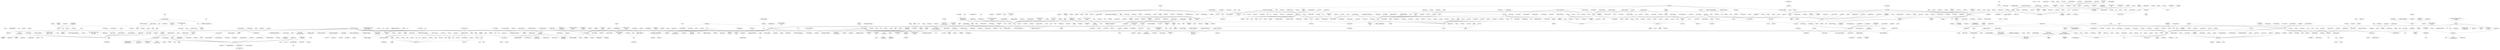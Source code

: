 strict graph "" {
	node [label="\N"];
	1	 [fontsize=30,
		height=0.4722222222222222,
		label="10,000 Maniacs",
		level=1,
		pos="14553.55,-307.37",
		weight=185348,
		width=2.9444444444444446];
	1002	 [fontsize=30,
		height=0.4722222222222222,
		label="Indigo Girls",
		level=1,
		pos="14433.77,-4341.46",
		weight=175174,
		width=2.111111111111111];
	1 -- 1002;
	1272	 [fontsize=30,
		height=0.4722222222222222,
		label="Lisa Loeb",
		level=1,
		pos="7583.04,-1602.44",
		weight=274835,
		width=1.8194444444444444];
	1 -- 1272;
	1279	 [fontsize=30,
		height=0.4722222222222222,
		label="Liz Phair",
		level=1,
		pos="8738.83,-2791.27",
		weight=271289,
		width=1.625];
	1 -- 1279;
	1497	 [fontsize=30,
		height=0.4722222222222222,
		label="Natalie Merchant",
		level=1,
		pos="12783.04,-5146.57",
		weight=241734,
		width=3.1527777777777777];
	1 -- 1497;
	1605	 [fontsize=30,
		height=0.4722222222222222,
		label="Paula Cole",
		level=1,
		pos="9296.40,891.60",
		weight=176111,
		width=2.0416666666666665];
	1 -- 1605;
	1716	 [fontsize=30,
		height=0.4722222222222222,
		label="R.E.M.",
		level=1,
		pos="10811.77,6926.89",
		weight=1314084,
		width=1.2777777777777777];
	1 -- 1716;
	1793	 [fontsize=30,
		height=0.4722222222222222,
		label="Sarah McLachlan",
		level=1,
		pos="14218.24,5625.42",
		weight=691754,
		width=3.25];
	1 -- 1793;
	1835	 [fontsize=30,
		height=0.4722222222222222,
		label="Shawn Colvin",
		level=1,
		pos="11159.40,1907.88",
		weight=171442,
		width=2.5555555555555554];
	1 -- 1835;
	1839	 [fontsize=30,
		height=0.4722222222222222,
		label="Sheryl Crow",
		level=1,
		pos="9105.56,3886.45",
		weight=605660,
		width=2.2777777777777777];
	1 -- 1839;
	1860	 [fontsize=30,
		height=0.4722222222222222,
		label="Sinéad O'Connor",
		level=1,
		pos="17008.78,2843.61",
		weight=431116,
		width=3.1944444444444446];
	1 -- 1860;
	19	 [fontsize=30,
		height=0.4722222222222222,
		label="4 Non\nBlondes",
		level=1,
		pos="18225.43,11844.20",
		weight=176534,
		width=2.9722222222222223];
	1 -- 19;
	1992	 [fontsize=30,
		height=0.4722222222222222,
		label="Suzanne Vega",
		level=1,
		pos="11514.88,-3304.93",
		weight=365231,
		width=2.736111111111111];
	1 -- 1992;
	2101	 [fontsize=30,
		height=0.4722222222222222,
		label="The Cranberries",
		level=1,
		pos="4545.00,-694.07",
		weight=1000991,
		width=3.013888888888889];
	1 -- 2101;
	2331	 [fontsize=30,
		height=0.4722222222222222,
		label="Toad the\nWet Sprocket",
		level=1,
		pos="13153.84,-6585.21",
		weight=155873,
		width=4.5];
	1 -- 2331;
	248	 [fontsize=30,
		height=0.4722222222222222,
		label="Beth Orton",
		level=1,
		pos="17525.72,-9422.37",
		weight=312380,
		width=2.0277777777777777];
	1 -- 248;
	500	 [fontsize=30,
		height=0.4722222222222222,
		label="Cowboy Junkies",
		level=1,
		pos="9853.42,-6277.22",
		weight=137255,
		width=3.0416666666666665];
	1 -- 500;
	504	 [fontsize=30,
		height=0.4722222222222222,
		label="Crash Test\nDummies",
		level=1,
		pos="16211.36,-6284.52",
		weight=186053,
		width=4.152777777777778];
	1 -- 504;
	545	 [fontsize=30,
		height=0.4722222222222222,
		label="Dar Williams",
		level=1,
		pos="6762.71,900.28",
		weight=143227,
		width=2.3472222222222223];
	1 -- 545;
	554	 [fontsize=30,
		height=0.4722222222222222,
		label="David Byrne",
		level=1,
		pos="20631.70,-10607.26",
		weight=155448,
		width=2.2777777777777777];
	1 -- 554;
	10	 [fontsize=30,
		height=0.4722222222222222,
		label="*NSYNC",
		level=1,
		pos="-34153.39,14568.96",
		weight=286836,
		width=1.625];
	1064	 [fontsize=30,
		height=0.4722222222222222,
		label="Jesse McCartney",
		level=1,
		pos="-38613.80,3431.15",
		weight=202719,
		width=3.2222222222222223];
	10 -- 1064;
	1065	 [fontsize=25,
		height=0.3888888888888889,
		label="Jessica Simpson",
		level=2,
		pos="-36432.35,17788.03",
		weight=298868,
		width=2.611111111111111];
	10 -- 1065;
	1143	 [fontsize=30,
		height=0.4722222222222222,
		label="Justin Timberlake",
		level=1,
		pos="-27003.98,15927.80",
		weight=972050,
		width=3.2777777777777777];
	10 -- 1143;
	1331	 [fontsize=25,
		height=0.3888888888888889,
		label="Mandy Moore",
		level=2,
		pos="-32322.64,17055.65",
		weight=281127,
		width=2.125];
	10 -- 1331;
	1799	 [fontsize=25,
		height=0.3888888888888889,
		label="Savage Garden",
		level=2,
		pos="-31772.54,12835.92",
		weight=403602,
		width=2.4444444444444446];
	10 -- 1799;
	199	 [fontsize=25,
		height=0.3888888888888889,
		label="Backstreet Boys",
		level=2,
		pos="-36343.86,13694.11",
		weight=450420,
		width=2.513888888888889];
	10 -- 199;
	1000	 [fontsize=30,
		height=0.4722222222222222,
		label=Incubus,
		level=1,
		pos="-3099.81,-20680.50",
		weight=1214650,
		width=1.4722222222222223];
	15	 [fontsize=25,
		height=0.3888888888888889,
		label=311,
		level=2,
		pos="-6365.19,-22459.49",
		weight=417857,
		width=0.5833333333333334];
	1000 -- 15;
	2	 [fontsize=30,
		height=0.4722222222222222,
		label="10 Years",
		level=1,
		pos="728.15,-13206.83",
		weight=168158,
		width=1.6805555555555556];
	1000 -- 2;
	808	 [fontsize=25,
		height=0.3888888888888889,
		label="Foo Fighters",
		level=2,
		pos="-2117.93,-21257.48",
		weight=1524991,
		width=1.9583333333333333];
	1000 -- 808;
	1001	 [fontsize=20,
		height=0.3194444444444444,
		label="India.Arie",
		level=3,
		pos="-8732.13,25491.25",
		weight=272268,
		width=1.1805555555555556];
	76	 [fontsize=25,
		height=0.3888888888888889,
		label="Alicia Keys",
		level=2,
		pos="-9090.55,26923.29",
		weight=747095,
		width=1.7083333333333333];
	1001 -- 76;
	1168	 [fontsize=15,
		height=0.2361111111111111,
		label="k.d. lang",
		level=4,
		pos="14599.12,-5048.50",
		weight=123677,
		width=0.7777777777777778];
	1002 -- 1168;
	1003	 [fontsize=20,
		height=0.3194444444444444,
		label=Infernal,
		level=3,
		pos="-12145.64,5894.27",
		weight=147992,
		width=0.9305555555555556];
	986	 [fontsize=25,
		height=0.3888888888888889,
		label="Ian Van\nDahl",
		level=2,
		pos="-12508.46,5567.94",
		weight=207732,
		width=2.2083333333333335];
	1003 -- 986;
	1004	 [fontsize=15,
		height=0.2361111111111111,
		label="In Flames",
		level=4,
		pos="-5662.88,6229.04",
		weight=514041,
		width=0.9027777777777778];
	84	 [fontsize=25,
		height=0.3888888888888889,
		label="All That\nRemains",
		level=2,
		pos="-4428.15,7479.55",
		weight=193659,
		width=2.8472222222222223];
	1004 -- 84;
	1005	 [fontsize=20,
		height=0.3194444444444444,
		label="Ingrid Michaelson",
		level=3,
		pos="-15222.98,31127.03",
		weight=254827,
		width=2.1805555555555554];
	1124	 [fontsize=15,
		height=0.2361111111111111,
		label="Joshua Radin",
		level=4,
		pos="-16196.69,31506.16",
		weight=254988,
		width=1.25];
	1005 -- 1124;
	2288	 [fontsize=15,
		height=0.2361111111111111,
		label="The Weepies",
		level=4,
		pos="-15811.47,32165.84",
		weight=220100,
		width=1.2083333333333333];
	1005 -- 2288;
	352	 [fontsize=15,
		height=0.2361111111111111,
		label="Brett Dennen",
		level=4,
		pos="-14302.92,32605.58",
		weight=174875,
		width=1.2083333333333333];
	1005 -- 352;
	38	 [fontsize=20,
		height=0.3194444444444444,
		label=Adele,
		level=3,
		pos="-14100.96,28354.66",
		weight=401785,
		width=0.7222222222222222];
	1005 -- 38;
	1009	 [fontsize=15,
		height=0.2361111111111111,
		label="Iron &\nWine",
		level=4,
		pos="2044.70,36758.59",
		weight=814278,
		width=1.1805555555555556];
	114	 [fontsize=20,
		height=0.3194444444444444,
		label="Andrew Bird",
		level=3,
		pos="1147.09,35649.05",
		weight=483747,
		width=1.5138888888888888];
	1009 -- 114;
	1010	 [fontsize=30,
		height=0.4722222222222222,
		label="Iron Butterfly",
		level=1,
		pos="32463.45,4276.63",
		weight=136163,
		width=2.375];
	5	 [fontsize=30,
		height=0.4722222222222222,
		label="13th Floor\nElevators",
		level=1,
		pos="35618.80,5334.49",
		weight=128190,
		width=3.9722222222222223];
	1010 -- 5;
	1011	 [fontsize=20,
		height=0.3194444444444444,
		label="Iron Maiden",
		level=3,
		pos="38240.03,2440.47",
		weight=836037,
		width=1.4722222222222223];
	30	 [fontsize=20,
		height=0.3194444444444444,
		label="AC/DC",
		level=3,
		pos="36624.65,-935.27",
		weight=1092654,
		width=0.875];
	1011 -- 30;
	1012	 [fontsize=15,
		height=0.2361111111111111,
		label="Isaac Hayes",
		level=4,
		pos="-4455.76,28697.35",
		weight=272216,
		width=1.125];
	71	 [fontsize=15,
		height=0.2361111111111111,
		label="Al Green",
		level=4,
		pos="-5901.26,30913.24",
		weight=488249,
		width=0.8055555555555556];
	1012 -- 71;
	1015	 [fontsize=25,
		height=0.3888888888888889,
		label="It Dies\nToday",
		level=2,
		pos="-791.65,3153.49",
		weight=116737,
		width=2.25];
	16	 [fontsize=25,
		height=0.3888888888888889,
		label="36 Crazyfists",
		level=2,
		pos="-3145.32,2956.32",
		weight=185875,
		width=2.013888888888889];
	1015 -- 16;
	1016	 [fontsize=15,
		height=0.2361111111111111,
		label="Jack's Mannequin",
		level=4,
		pos="-13821.46,-5788.79",
		weight=308392,
		width=1.625];
	1460	 [fontsize=30,
		height=0.4722222222222222,
		label="Motion City\nSoundtrack",
		level=1,
		pos="-13695.09,-7549.97",
		weight=388212,
		width=4.541666666666667];
	1016 -- 1460;
	102	 [fontsize=25,
		height=0.3888888888888889,
		label="Amon Tobin",
		level=2,
		pos="24865.94,1900.19",
		weight=440972,
		width=1.875];
	1929	 [fontsize=25,
		height=0.3888888888888889,
		label=Squarepusher,
		level=2,
		pos="25517.93,-484.31",
		weight=335714,
		width=2.1944444444444446];
	102 -- 1929;
	24	 [fontsize=25,
		height=0.3888888888888889,
		label="9 Lazy\n9",
		level=2,
		pos="23228.87,5992.88",
		weight=168403,
		width=1.5138888888888888];
	102 -- 24;
	308	 [fontsize=20,
		height=0.3194444444444444,
		label="Boards of\nCanada",
		level=3,
		pos="23901.09,1461.35",
		weight=623541,
		width=2.4027777777777777];
	102 -- 308;
	1023	 [fontsize=25,
		height=0.3888888888888889,
		label="Jaga Jazzist",
		level=2,
		pos="26875.13,6763.92",
		weight=162373,
		width=1.9166666666666667];
	1023 -- 24;
	1024	 [fontsize=30,
		height=0.4722222222222222,
		label="Jagged Edge",
		level=1,
		pos="-21937.80,15712.84",
		weight=120661,
		width=2.4583333333333335];
	3	 [fontsize=30,
		height=0.4722222222222222,
		label=112,
		level=1,
		pos="-17369.89,17253.36",
		weight=145079,
		width=0.7083333333333334];
	1024 -- 3;
	1025	 [fontsize=20,
		height=0.3194444444444444,
		label=Jakatta,
		level=3,
		pos="-22290.32,-2652.63",
		weight=134443,
		width=0.9027777777777778];
	1962	 [fontsize=15,
		height=0.2361111111111111,
		label=StoneBridge,
		level=4,
		pos="-21707.33,-2755.18",
		weight=104056,
		width=1.125];
	1025 -- 1962;
	442	 [fontsize=25,
		height=0.3888888888888889,
		label=Chicane,
		level=2,
		pos="-22712.25,-1630.88",
		weight=332065,
		width=1.2777777777777777];
	1025 -- 442;
	1026	 [fontsize=15,
		height=0.2361111111111111,
		label=Jamelia,
		level=4,
		pos="-39477.36,19407.97",
		weight=241433,
		width=0.7083333333333334];
	863	 [fontsize=25,
		height=0.3888888888888889,
		label="Geri Halliwell",
		level=2,
		pos="-39826.24,18538.92",
		weight=163415,
		width=2.0277777777777777];
	1026 -- 863;
	1029	 [fontsize=15,
		height=0.2361111111111111,
		label="James Brown",
		level=4,
		pos="-2886.14,32053.04",
		weight=595105,
		width=1.25];
	1029 -- 71;
	1030	 [fontsize=20,
		height=0.3194444444444444,
		label="James Horner",
		level=3,
		pos="-23567.90,-6534.63",
		weight=184293,
		width=1.75];
	60	 [fontsize=20,
		height=0.3194444444444444,
		label="Alan Silvestri",
		level=3,
		pos="-25373.45,-8038.88",
		weight=126360,
		width=1.6111111111111112];
	1030 -- 60;
	1031	 [fontsize=20,
		height=0.3194444444444444,
		label="James Morrison",
		level=3,
		pos="-15532.22,30725.30",
		weight=450459,
		width=1.9861111111111112];
	104	 [fontsize=15,
		height=0.2361111111111111,
		label="Amos Lee",
		level=4,
		pos="-16538.30,30797.63",
		weight=276612,
		width=0.9305555555555556];
	1031 -- 104;
	1031 -- 38;
	1032	 [fontsize=20,
		height=0.3194444444444444,
		label="James Newton\nHoward",
		level=3,
		pos="-23204.83,-7436.21",
		weight=129302,
		width=3.0277777777777777];
	1032 -- 60;
	1035	 [fontsize=20,
		height=0.3194444444444444,
		label="Jamie Foxx",
		level=3,
		pos="-7927.12,17039.70",
		weight=114725,
		width=1.4305555555555556];
	310	 [fontsize=30,
		height=0.4722222222222222,
		label="Bobby Valentino",
		level=1,
		pos="-9547.47,16126.64",
		weight=106056,
		width=3.0416666666666665];
	1035 -- 310;
	1039	 [fontsize=25,
		height=0.3888888888888889,
		label="Janet Jackson",
		level=2,
		pos="-14708.42,18997.83",
		weight=474302,
		width=2.2222222222222223];
	1448	 [fontsize=30,
		height=0.4722222222222222,
		label=Monica,
		level=1,
		pos="-11947.77,22031.53",
		weight=154430,
		width=1.3472222222222223];
	1039 -- 1448;
	1041	 [fontsize=25,
		height=0.3888888888888889,
		label=Japan,
		level=2,
		pos="-31856.37,-3922.45",
		weight=101153,
		width=0.9583333333333334];
	28	 [fontsize=25,
		height=0.3888888888888889,
		label=ABC,
		level=2,
		pos="-34073.50,-4764.08",
		weight=173133,
		width=0.7222222222222222];
	1041 -- 28;
	1042	 [fontsize=15,
		height=0.2361111111111111,
		label="Jarabe de\nPalo",
		level=4,
		pos="10812.37,13425.24",
		weight=173446,
		width=1.4861111111111112];
	65	 [fontsize=15,
		height=0.2361111111111111,
		label="Alejandro Sanz",
		level=4,
		pos="12817.76,13818.22",
		weight=140271,
		width=1.3888888888888888];
	1042 -- 65;
	696	 [fontsize=15,
		height=0.2361111111111111,
		label="El Canto\ndel Loco",
		level=4,
		pos="10112.15,13724.81",
		weight=110707,
		width=1.7222222222222223];
	1042 -- 696;
	1043	 [fontsize=25,
		height=0.3888888888888889,
		label="Ja Rule",
		level=2,
		pos="-13229.25,-803.94",
		weight=197508,
		width=1.1805555555555556];
	11	 [fontsize=25,
		height=0.3888888888888889,
		label="2Pac",
		level=2,
		pos="-10972.43,-625.39",
		weight=562588,
		width=0.7916666666666666];
	1043 -- 11;
	1049	 [fontsize=20,
		height=0.3194444444444444,
		label=Jazzamor,
		level=3,
		pos="22711.85,21530.66",
		weight=114778,
		width=1.2083333333333333];
	1407	 [fontsize=25,
		height=0.3888888888888889,
		label=Micatone,
		level=2,
		pos="23477.68,21035.87",
		weight=147507,
		width=1.4166666666666667];
	1049 -- 1407;
	1050	 [fontsize=25,
		height=0.3888888888888889,
		label=Jazzanova,
		level=2,
		pos="27545.87,18147.36",
		weight=300664,
		width=1.6666666666666667];
	18	 [fontsize=25,
		height=0.3888888888888889,
		label="4hero",
		level=2,
		pos="25059.71,19249.98",
		weight=169114,
		width=0.8888888888888888];
	1050 -- 18;
	2090	 [fontsize=25,
		height=0.3888888888888889,
		label="The Cinematic\nOrchestra",
		level=2,
		pos="29444.09,18334.79",
		weight=432356,
		width=4.055555555555555];
	1050 -- 2090;
	221	 [fontsize=15,
		height=0.2361111111111111,
		label="Beady Belle",
		level=4,
		pos="27806.83,17160.06",
		weight=100040,
		width=1.0972222222222223];
	1050 -- 221;
	1055	 [fontsize=30,
		height=0.4722222222222222,
		label="Jefferson Airplane",
		level=1,
		pos="36236.71,9655.52",
		weight=542912,
		width=3.361111111111111];
	1055 -- 5;
	1056	 [fontsize=20,
		height=0.3194444444444444,
		label=Jem,
		level=3,
		pos="13303.35,6378.15",
		weight=484415,
		width=0.5277777777777778];
	1056 -- 1793;
	1057	 [fontsize=20,
		height=0.3194444444444444,
		label="Jennifer Hudson",
		level=3,
		pos="-7186.11,22472.05",
		weight=115919,
		width=2.0277777777777777];
	163	 [fontsize=25,
		height=0.3888888888888889,
		label=Ashanti,
		level=2,
		pos="-8193.01,22558.60",
		weight=287385,
		width=1.1666666666666667];
	1057 -- 163;
	106	 [fontsize=20,
		height=0.3194444444444444,
		label="Amy Macdonald",
		level=3,
		pos="-16622.51,27117.50",
		weight=327841,
		width=2.0];
	106 -- 38;
	1061	 [fontsize=15,
		height=0.2361111111111111,
		label="Jerry Cantrell",
		level=4,
		pos="6239.57,-19431.77",
		weight=107848,
		width=1.2083333333333333];
	74	 [fontsize=15,
		height=0.2361111111111111,
		label="Alice in\nChains",
		level=4,
		pos="7246.69,-19461.07",
		weight=629040,
		width=1.4583333333333333];
	1061 -- 74;
	1062	 [fontsize=20,
		height=0.3194444444444444,
		label="Jerry Goldsmith",
		level=3,
		pos="-27331.12,-8613.40",
		weight=118862,
		width=1.9583333333333333];
	1062 -- 60;
	1108	 [fontsize=15,
		height=0.2361111111111111,
		label=JoJo,
		level=4,
		pos="-37511.66,2007.91",
		weight=316204,
		width=0.4444444444444444];
	1064 -- 1108;
	1109	 [fontsize=15,
		height=0.2361111111111111,
		label="Jonas Brothers",
		level=4,
		pos="-40399.41,3893.33",
		weight=184349,
		width=1.375];
	1064 -- 1109;
	1265	 [fontsize=15,
		height=0.2361111111111111,
		label="Lindsay Lohan",
		level=4,
		pos="-39627.91,4973.76",
		weight=304837,
		width=1.3333333333333333];
	1064 -- 1265;
	1378	 [fontsize=15,
		height=0.2361111111111111,
		label=McFly,
		level=4,
		pos="-39281.23,1598.21",
		weight=204853,
		width=0.5555555555555556];
	1064 -- 1378;
	1422	 [fontsize=15,
		height=0.2361111111111111,
		label="Miley Cyrus",
		level=4,
		pos="-37088.66,4274.20",
		weight=216043,
		width=1.0694444444444444];
	1064 -- 1422;
	165	 [fontsize=15,
		height=0.2361111111111111,
		label="Ashley Tisdale",
		level=4,
		pos="-36873.16,3070.12",
		weight=114791,
		width=1.3194444444444444];
	1064 -- 165;
	2093	 [fontsize=30,
		height=0.4722222222222222,
		label="The Click\nFive",
		level=1,
		pos="-38570.61,-6932.75",
		weight=111724,
		width=2.875];
	1064 -- 2093;
	2397	 [fontsize=15,
		height=0.2361111111111111,
		label="Vanessa Hudgens",
		level=4,
		pos="-40033.38,2269.71",
		weight=128170,
		width=1.6527777777777777];
	1064 -- 2397;
	91	 [fontsize=15,
		height=0.2361111111111111,
		label="Aly &\nAJ",
		level=4,
		pos="-38837.79,5373.24",
		weight=139448,
		width=0.8888888888888888];
	1064 -- 91;
	958	 [fontsize=25,
		height=0.3888888888888889,
		label="Hilary Duff",
		level=2,
		pos="-41307.70,2923.90",
		weight=408619,
		width=1.625];
	1064 -- 958;
	1249	 [fontsize=20,
		height=0.3194444444444444,
		label="Leona Lewis",
		level=3,
		pos="-35196.06,18530.47",
		weight=481890,
		width=1.5694444444444444];
	1065 -- 1249;
	1498	 [fontsize=15,
		height=0.2361111111111111,
		label="Natasha Bedingfield",
		level=4,
		pos="-35088.75,17293.09",
		weight=634312,
		width=1.8333333333333333];
	1065 -- 1498;
	1581	 [fontsize=20,
		height=0.3194444444444444,
		label="P!nk",
		level=3,
		pos="-37665.58,15697.33",
		weight=293683,
		width=0.5694444444444444];
	1065 -- 1581;
	164	 [fontsize=15,
		height=0.2361111111111111,
		label="Ashlee Simpson",
		level=4,
		pos="-37426.63,18788.34",
		weight=469115,
		width=1.4861111111111112];
	1065 -- 164;
	1685	 [fontsize=25,
		height=0.3888888888888889,
		label="Rachel Stevens",
		level=2,
		pos="-36297.16,19768.44",
		weight=131031,
		width=2.4444444444444446];
	1065 -- 1685;
	1933	 [fontsize=15,
		height=0.2361111111111111,
		label="Stacie Orrico",
		level=4,
		pos="-38247.65,16604.75",
		weight=193566,
		width=1.1805555555555556];
	1065 -- 1933;
	722	 [fontsize=15,
		height=0.2361111111111111,
		label="Emma Bunton",
		level=4,
		pos="-36632.28,15626.51",
		weight=126484,
		width=1.3055555555555556];
	1065 -- 722;
	1065 -- 863;
	1068	 [fontsize=20,
		height=0.3194444444444444,
		label=Jewel,
		level=3,
		pos="7254.69,-3242.14",
		weight=485526,
		width=0.7222222222222222];
	1068 -- 1272;
	107	 [fontsize=20,
		height=0.3194444444444444,
		label="Amy Winehouse",
		level=3,
		pos="-4854.89,26783.12",
		weight=1006978,
		width=2.0277777777777777];
	153	 [fontsize=15,
		height=0.2361111111111111,
		label="Aretha Franklin",
		level=4,
		pos="-2887.08,30214.09",
		weight=642451,
		width=1.3888888888888888];
	107 -- 153;
	1694	 [fontsize=15,
		height=0.2361111111111111,
		label="Randy Crawford",
		level=4,
		pos="-4852.52,26018.52",
		weight=100718,
		width=1.4861111111111112];
	107 -- 1694;
	107 -- 76;
	1073	 [fontsize=20,
		height=0.3194444444444444,
		label="Jimmy Buffett",
		level=3,
		pos="-22781.08,29649.72",
		weight=131225,
		width=1.6944444444444444];
	59	 [fontsize=20,
		height=0.3194444444444444,
		label="Alan Jackson",
		level=3,
		pos="-21555.59,28538.75",
		weight=114732,
		width=1.6527777777777777];
	1073 -- 59;
	1074	 [fontsize=20,
		height=0.3194444444444444,
		label="Jimmy Eat\nWorld",
		level=3,
		pos="-12537.02,-13997.74",
		weight=936209,
		width=2.263888888888889];
	119	 [fontsize=30,
		height=0.4722222222222222,
		label="Angels &\nAirwaves",
		level=1,
		pos="-11275.00,-12161.30",
		weight=263925,
		width=3.7083333333333335];
	1074 -- 119;
	2144	 [fontsize=15,
		height=0.2361111111111111,
		label="The Get\nUp Kids",
		level=4,
		pos="-12571.38,-14514.48",
		weight=281990,
		width=1.625];
	1074 -- 2144;
	1077	 [fontsize=20,
		height=0.3194444444444444,
		label="Joan as\nPolice Woman",
		level=3,
		pos="18456.62,-10648.33",
		weight=100072,
		width=3.0];
	1077 -- 248;
	1079	 [fontsize=20,
		height=0.3194444444444444,
		label="Joanna Newsom",
		level=3,
		pos="-230.12,37343.79",
		weight=368213,
		width=2.0694444444444446];
	1079 -- 114;
	1080	 [fontsize=25,
		height=0.3888888888888889,
		label="Joan Osborne",
		level=2,
		pos="15923.33,10769.84",
		weight=205205,
		width=2.1944444444444446];
	1080 -- 19;
	1083	 [fontsize=30,
		height=0.4722222222222222,
		label=Joe,
		level=1,
		pos="-21493.53,20150.87",
		weight=135278,
		width=0.6805555555555556];
	1083 -- 3;
	1087	 [fontsize=15,
		height=0.2361111111111111,
		label="Joe Purdy",
		level=4,
		pos="6126.57,2439.16",
		weight=138028,
		width=0.9305555555555556];
	345	 [fontsize=20,
		height=0.3194444444444444,
		label="Brandi Carlile",
		level=3,
		pos="6612.11,1850.66",
		weight=177229,
		width=1.6805555555555556];
	1087 -- 345;
	1089	 [fontsize=20,
		height=0.3194444444444444,
		label="John Mayall &\nThe Bluesbreakers",
		level=3,
		pos="28529.57,-2962.21",
		weight=118074,
		width=4.319444444444445];
	62	 [fontsize=20,
		height=0.3194444444444444,
		label="Albert King",
		level=3,
		pos="30845.03,-3707.41",
		weight=112542,
		width=1.3611111111111112];
	1089 -- 62;
	1090	 [fontsize=20,
		height=0.3194444444444444,
		label="John Barry",
		level=3,
		pos="-27185.98,-7425.95",
		weight=123109,
		width=1.3472222222222223];
	1090 -- 60;
	1091	 [fontsize=30,
		height=0.4722222222222222,
		label="John Cale",
		level=1,
		pos="25244.47,-8779.22",
		weight=123519,
		width=1.8888888888888888];
	2279	 [fontsize=30,
		height=0.4722222222222222,
		label="The Velvet\nUnderground",
		level=1,
		pos="28243.57,-2241.02",
		weight=848202,
		width=4.777777777777778];
	1091 -- 2279;
	1091 -- 554;
	1096	 [fontsize=20,
		height=0.3194444444444444,
		label="John Lee\nHooker",
		level=3,
		pos="30846.57,-5331.61",
		weight=276549,
		width=2.2777777777777777];
	1096 -- 62;
	1097	 [fontsize=20,
		height=0.3194444444444444,
		label="John Legend",
		level=3,
		pos="-19185.24,11274.14",
		weight=420828,
		width=1.6111111111111112];
	2391	 [fontsize=30,
		height=0.4722222222222222,
		label=Usher,
		level=1,
		pos="-18824.24,12219.39",
		weight=546757,
		width=1.125];
	1097 -- 2391;
	1439	 [fontsize=25,
		height=0.3888888888888889,
		label="Mobb Deep",
		level=2,
		pos="-11828.88,-5175.53",
		weight=207866,
		width=1.8055555555555556];
	11 -- 1439;
	1494	 [fontsize=25,
		height=0.3888888888888889,
		label=Nas,
		level=2,
		pos="-14172.09,-2388.53",
		weight=479776,
		width=0.625];
	11 -- 1494;
	1544	 [fontsize=25,
		height=0.3888888888888889,
		label="Notorious B.I.G.",
		level=2,
		pos="-12144.86,-4207.53",
		weight=400668,
		width=2.4722222222222223];
	11 -- 1544;
	1549	 [fontsize=25,
		height=0.3888888888888889,
		label="N.W.A",
		level=2,
		pos="-8470.96,-2243.89",
		weight=243288,
		width=1.0138888888888888];
	11 -- 1549;
	1890	 [fontsize=25,
		height=0.3888888888888889,
		label="Snoop Dogg",
		level=2,
		pos="-8965.00,3046.93",
		weight=617991,
		width=1.9444444444444444];
	11 -- 1890;
	21	 [fontsize=25,
		height=0.3888888888888889,
		label="50 Cent",
		level=2,
		pos="-11098.64,8297.45",
		weight=685200,
		width=1.2222222222222223];
	11 -- 21;
	2142	 [fontsize=25,
		height=0.3888888888888889,
		label="The Game",
		level=2,
		pos="-9834.08,-3883.30",
		weight=371642,
		width=1.6527777777777777];
	11 -- 2142;
	2470	 [fontsize=25,
		height=0.3888888888888889,
		label=Xzibit,
		level=2,
		pos="-8226.22,-844.85",
		weight=245020,
		width=0.8611111111111112];
	11 -- 2470;
	318	 [fontsize=25,
		height=0.3888888888888889,
		label="Bone Thugs-N-Harmony",
		level=2,
		pos="-7927.02,-1648.54",
		weight=212676,
		width=3.763888888888889];
	11 -- 318;
	494	 [fontsize=25,
		height=0.3888888888888889,
		label=Coolio,
		level=2,
		pos="-8199.25,1130.06",
		weight=222397,
		width=0.9861111111111112];
	11 -- 494;
	524	 [fontsize=25,
		height=0.3888888888888889,
		label="Cypress Hill",
		level=2,
		pos="-11693.16,1568.10",
		weight=471151,
		width=1.8611111111111112];
	11 -- 524;
	637	 [fontsize=25,
		height=0.3888888888888889,
		label=DMX,
		level=2,
		pos="-9631.01,2565.52",
		weight=353243,
		width=0.7777777777777778];
	11 -- 637;
	658	 [fontsize=25,
		height=0.3888888888888889,
		label="Dr. Dre",
		level=2,
		pos="-12553.81,454.31",
		weight=488822,
		width=1.125];
	11 -- 658;
	678	 [fontsize=25,
		height=0.3888888888888889,
		label="Eazy-E",
		level=2,
		pos="-7995.70,1637.25",
		weight=104328,
		width=1.125];
	11 -- 678;
	721	 [fontsize=25,
		height=0.3888888888888889,
		label=Eminem,
		level=2,
		pos="-13228.75,-2508.45",
		weight=956558,
		width=1.2777777777777777];
	11 -- 721;
	987	 [fontsize=25,
		height=0.3888888888888889,
		label="Ice Cube",
		level=2,
		pos="-10013.22,-4588.14",
		weight=306252,
		width=1.4027777777777777];
	11 -- 987;
	110	 [fontsize=20,
		height=0.3194444444444444,
		label=Anberlin,
		level=3,
		pos="-10932.48,-10692.87",
		weight=323719,
		width=1.0277777777777777];
	110 -- 119;
	1104	 [fontsize=20,
		height=0.3194444444444444,
		label="Johnny Winter",
		level=3,
		pos="31350.50,-1622.28",
		weight=131056,
		width=1.7777777777777777];
	2493	 [fontsize=20,
		height=0.3194444444444444,
		label="ZZ Top",
		level=3,
		pos="32885.12,-266.10",
		weight=523070,
		width=0.9027777777777778];
	1104 -- 2493;
	1104 -- 62;
	1106	 [fontsize=20,
		height=0.3194444444444444,
		label="John Vanderslice",
		level=3,
		pos="9145.40,37160.73",
		weight=132952,
		width=2.138888888888889];
	1368	 [fontsize=15,
		height=0.2361111111111111,
		label="Matt Pond\nPA",
		level=4,
		pos="10046.39,37454.05",
		weight=150214,
		width=1.3611111111111112];
	1106 -- 1368;
	1754	 [fontsize=15,
		height=0.2361111111111111,
		label="Rogue Wave",
		level=4,
		pos="9171.79,38599.67",
		weight=311713,
		width=1.1805555555555556];
	1106 -- 1754;
	34	 [fontsize=20,
		height=0.3194444444444444,
		label="A.C. Newman",
		level=3,
		pos="6250.99,34967.55",
		weight=140351,
		width=1.7222222222222223];
	1106 -- 34;
	1107	 [fontsize=20,
		height=0.3194444444444444,
		label="John Williams",
		level=3,
		pos="-25490.42,-10578.15",
		weight=404010,
		width=1.7222222222222223];
	1107 -- 60;
	111	 [fontsize=25,
		height=0.3888888888888889,
		label=Andain,
		level=2,
		pos="-13356.15,3686.63",
		weight=109556,
		width=1.0833333333333333];
	20	 [fontsize=25,
		height=0.3888888888888889,
		label="4 Strings",
		level=2,
		pos="-16402.28,3701.28",
		weight=175971,
		width=1.375];
	111 -- 20;
	1110	 [fontsize=20,
		height=0.3194444444444444,
		label="Jon Bon\nJovi",
		level=3,
		pos="40388.04,-5877.84",
		weight=147886,
		width=1.75];
	41	 [fontsize=20,
		height=0.3194444444444444,
		label=Aerosmith,
		level=3,
		pos="41578.13,-4950.05",
		weight=1167673,
		width=1.2638888888888888];
	1110 -- 41;
	1112	 [fontsize=25,
		height=0.3888888888888889,
		label="Jon Kennedy",
		level=2,
		pos="20028.67,5298.62",
		weight=101567,
		width=2.0277777777777777];
	1112 -- 24;
	1117	 [fontsize=15,
		height=0.2361111111111111,
		label="José González",
		level=4,
		pos="21377.74,9008.62",
		weight=545027,
		width=1.3611111111111112];
	790	 [fontsize=25,
		height=0.3888888888888889,
		label=Fink,
		level=2,
		pos="22094.17,8789.06",
		weight=107865,
		width=0.6666666666666666];
	1117 -- 790;
	1118	 [fontsize=20,
		height=0.3194444444444444,
		label="José Padilla",
		level=3,
		pos="26762.74,12264.66",
		weight=114638,
		width=1.5];
	47	 [fontsize=20,
		height=0.3194444444444444,
		label=Afterlife,
		level=3,
		pos="26555.29,13907.95",
		weight=225205,
		width=0.9444444444444444];
	1118 -- 47;
	1119	 [fontsize=15,
		height=0.2361111111111111,
		label="Joseph Arthur",
		level=4,
		pos="-11748.55,38276.19",
		weight=257913,
		width=1.2638888888888888];
	147	 [fontsize=20,
		height=0.3194444444444444,
		label=Aqualung,
		level=3,
		pos="-12736.06,39581.59",
		weight=452138,
		width=1.1805555555555556];
	1119 -- 147;
	1122	 [fontsize=15,
		height=0.2361111111111111,
		label="Josh Ritter",
		level=4,
		pos="-11095.95,43755.78",
		weight=186561,
		width=0.9722222222222222];
	69	 [fontsize=15,
		height=0.2361111111111111,
		label="Alexi Murdoch",
		level=4,
		pos="-11527.82,42520.06",
		weight=180196,
		width=1.2916666666666667];
	1122 -- 69;
	1125	 [fontsize=20,
		height=0.3194444444444444,
		label="Joss Stone",
		level=3,
		pos="-9900.59,28635.22",
		weight=487412,
		width=1.375];
	1125 -- 76;
	1128	 [fontsize=15,
		height=0.2361111111111111,
		label=Juanes,
		level=4,
		pos="14569.96,13865.25",
		weight=310537,
		width=0.6666666666666666];
	1128 -- 65;
	1129	 [fontsize=20,
		height=0.3194444444444444,
		label="Judas Priest",
		level=3,
		pos="34356.93,1716.85",
		weight=490388,
		width=1.5416666666666667];
	1129 -- 30;
	1132	 [fontsize=25,
		height=0.3888888888888889,
		label=Juli,
		level=2,
		pos="-2794.91,26385.42",
		weight=150895,
		width=0.5277777777777778];
	12	 [fontsize=25,
		height=0.3888888888888889,
		label="2raumwohnung",
		level=2,
		pos="-818.03,26040.36",
		weight=163349,
		width=2.4027777777777777];
	1132 -- 12;
	1137	 [fontsize=30,
		height=0.4722222222222222,
		label="Junior Senior",
		level=1,
		pos="15758.82,31992.59",
		weight=205844,
		width=2.4583333333333335];
	131	 [fontsize=15,
		height=0.2361111111111111,
		label=Annie,
		level=4,
		pos="16409.69,32322.17",
		weight=259435,
		width=0.5277777777777778];
	1137 -- 131;
	6	 [fontsize=30,
		height=0.4722222222222222,
		label="!!!",
		level=1,
		pos="12491.77,27164.57",
		weight=291033,
		width=0.3611111111111111];
	1137 -- 6;
	87	 [fontsize=15,
		height=0.2361111111111111,
		label=Alphabeat,
		level=4,
		pos="15292.32,32491.10",
		weight=204174,
		width=0.9305555555555556];
	1137 -- 87;
	1523	 [fontsize=15,
		height=0.2361111111111111,
		label="Nick Drake",
		level=4,
		pos="1424.20,34688.92",
		weight=657487,
		width=1.0];
	114 -- 1523;
	1768	 [fontsize=20,
		height=0.3194444444444444,
		label="Rufus Wainwright",
		level=3,
		pos="-456.92,34615.91",
		weight=589827,
		width=2.1805555555555554];
	114 -- 1768;
	240	 [fontsize=20,
		height=0.3194444444444444,
		label="Ben Kweller",
		level=3,
		pos="-777.52,36084.18",
		weight=377399,
		width=1.4861111111111112];
	114 -- 240;
	320	 [fontsize=15,
		height=0.2361111111111111,
		label="Bon Iver",
		level=4,
		pos="1090.95,37493.62",
		weight=202669,
		width=0.7638888888888888];
	114 -- 320;
	114 -- 34;
	2324	 [fontsize=20,
		height=0.3194444444444444,
		label=Timbaland,
		level=3,
		pos="-25845.67,17106.11",
		weight=572821,
		width=1.3055555555555556];
	1143 -- 2324;
	1143 -- 2391;
	253	 [fontsize=20,
		height=0.3194444444444444,
		label=Beyoncé,
		level=3,
		pos="-27652.11,17357.31",
		weight=806626,
		width=1.0833333333333333];
	1143 -- 253;
	461	 [fontsize=25,
		height=0.3888888888888889,
		label=Ciara,
		level=2,
		pos="-27681.60,14798.78",
		weight=405789,
		width=0.8333333333333334];
	1143 -- 461;
	115	 [fontsize=15,
		height=0.2361111111111111,
		label="Andrew W.K.",
		level=4,
		pos="3442.50,-6594.93",
		weight=146995,
		width=1.1805555555555556];
	77	 [fontsize=30,
		height=0.4722222222222222,
		label="Alien Ant\nFarm",
		level=1,
		pos="4776.85,-7746.31",
		weight=481750,
		width=3.0];
	115 -- 77;
	1151	 [fontsize=20,
		height=0.3194444444444444,
		label="Kanye West",
		level=3,
		pos="-15638.65,-2083.61",
		weight=1023445,
		width=1.5];
	1151 -- 1494;
	1158	 [fontsize=20,
		height=0.3194444444444444,
		label="Kate Bush",
		level=3,
		pos="17446.60,3695.82",
		weight=491069,
		width=1.2916666666666667];
	1158 -- 1860;
	1160	 [fontsize=20,
		height=0.3194444444444444,
		label="Kate Nash",
		level=3,
		pos="-12722.84,27437.41",
		weight=512121,
		width=1.3055555555555556];
	2175	 [fontsize=20,
		height=0.3194444444444444,
		label="The Kooks",
		level=3,
		pos="-12906.47,26433.23",
		weight=943840,
		width=1.3333333333333333];
	1160 -- 2175;
	2293	 [fontsize=20,
		height=0.3194444444444444,
		label="The Wombats",
		level=3,
		pos="-11885.26,26975.53",
		weight=261401,
		width=1.7361111111111112];
	1160 -- 2293;
	1160 -- 38;
	1161	 [fontsize=20,
		height=0.3194444444444444,
		label="Kate Ryan",
		level=3,
		pos="-12102.01,4019.80",
		weight=193438,
		width=1.3055555555555556];
	815	 [fontsize=25,
		height=0.3888888888888889,
		label=Fragma,
		level=2,
		pos="-12815.91,4085.65",
		weight=196835,
		width=1.2083333333333333];
	1161 -- 815;
	1167	 [fontsize=30,
		height=0.4722222222222222,
		label="K-Ci &\nJoJo",
		level=1,
		pos="-21319.31,17448.73",
		weight=113379,
		width=2.4444444444444446];
	1167 -- 3;
	1172	 [fontsize=25,
		height=0.3888888888888889,
		label=Kelis,
		level=2,
		pos="-9834.37,20027.65",
		weight=441679,
		width=0.7638888888888888];
	1172 -- 1448;
	1175	 [fontsize=15,
		height=0.2361111111111111,
		label="Kelly Rowland",
		level=4,
		pos="-11262.68,19776.32",
		weight=244804,
		width=1.2916666666666667];
	1175 -- 1448;
	1176	 [fontsize=20,
		height=0.3194444444444444,
		label="Kenny Chesney",
		level=3,
		pos="-21313.46,30134.96",
		weight=119719,
		width=1.9722222222222223];
	1176 -- 59;
	1183	 [fontsize=25,
		height=0.3888888888888889,
		label="Keyshia Cole",
		level=2,
		pos="-14487.79,23419.47",
		weight=155449,
		width=2.0555555555555554];
	1183 -- 1448;
	1185	 [fontsize=15,
		height=0.2361111111111111,
		label="Kid Loco",
		level=4,
		pos="28567.45,5925.35",
		weight=244053,
		width=0.8055555555555556];
	327	 [fontsize=25,
		height=0.3888888888888889,
		label=Bonobo,
		level=2,
		pos="28709.38,4387.87",
		weight=471515,
		width=1.2083333333333333];
	1185 -- 327;
	1186	 [fontsize=25,
		height=0.3888888888888889,
		label="Kid Rock",
		level=2,
		pos="-4090.36,-14130.90",
		weight=260243,
		width=1.4027777777777777];
	789	 [fontsize=30,
		height=0.4722222222222222,
		label="Finger Eleven",
		level=1,
		pos="-4111.93,-12189.37",
		weight=331711,
		width=2.5833333333333335];
	1186 -- 789;
	1187	 [fontsize=25,
		height=0.3888888888888889,
		label="Kill Hannah",
		level=2,
		pos="-6741.69,-12237.94",
		weight=139913,
		width=1.7777777777777777];
	14	 [fontsize=30,
		height=0.4722222222222222,
		label="30 Seconds\nto Mars",
		level=1,
		pos="-6307.48,-7163.21",
		weight=723734,
		width=3.9444444444444446];
	1187 -- 14;
	1400	 [fontsize=15,
		height=0.2361111111111111,
		label="Metro Station",
		level=4,
		pos="-5129.37,-11795.72",
		weight=215634,
		width=1.2222222222222223];
	1187 -- 1400;
	1481	 [fontsize=20,
		height=0.3194444444444444,
		label="My American\nHeart",
		level=3,
		pos="-7459.52,-11299.37",
		weight=110999,
		width=2.5416666666666665];
	1187 -- 1481;
	156	 [fontsize=20,
		height=0.3194444444444444,
		label="Armor for\nSleep",
		level=3,
		pos="-6279.86,-14332.58",
		weight=281710,
		width=2.111111111111111];
	1187 -- 156;
	50	 [fontsize=20,
		height=0.3194444444444444,
		label=Aiden,
		level=3,
		pos="-5213.31,-13152.58",
		weight=149984,
		width=0.7222222222222222];
	1187 -- 50;
	829	 [fontsize=20,
		height=0.3194444444444444,
		label="From First\nto Last",
		level=3,
		pos="-8201.38,-12614.16",
		weight=280945,
		width=2.3333333333333335];
	1187 -- 829;
	939	 [fontsize=20,
		height=0.3194444444444444,
		label="Hawthorne Heights",
		level=3,
		pos="-7458.66,-13597.84",
		weight=287407,
		width=2.375];
	1187 -- 939;
	1189	 [fontsize=25,
		height=0.3888888888888889,
		label="Killswitch Engage",
		level=2,
		pos="-6712.33,5916.96",
		weight=398244,
		width=2.7222222222222223];
	1189 -- 16;
	119 -- 14;
	2044	 [fontsize=20,
		height=0.3194444444444444,
		label="The Almost",
		level=3,
		pos="-11359.61,-14085.13",
		weight=103130,
		width=1.4166666666666667];
	119 -- 2044;
	32	 [fontsize=20,
		height=0.3194444444444444,
		label=Acceptance,
		level=3,
		pos="-9495.29,-15479.70",
		weight=184243,
		width=1.4583333333333333];
	119 -- 32;
	521	 [fontsize=15,
		height=0.2361111111111111,
		label="Cute Is What We\nAim For",
		level=4,
		pos="-12133.70,-11527.98",
		weight=202105,
		width=2.4305555555555554];
	119 -- 521;
	8	 [fontsize=30,
		height=0.4722222222222222,
		label="+44",
		level=1,
		pos="-19072.75,-15053.11",
		weight=133149,
		width=0.7083333333333334];
	119 -- 8;
	1191	 [fontsize=15,
		height=0.2361111111111111,
		label="Kim Wilde",
		level=4,
		pos="-24553.08,1757.86",
		weight=234301,
		width=0.9166666666666666];
	205	 [fontsize=25,
		height=0.3888888888888889,
		label=Bananarama,
		level=2,
		pos="-26157.75,1940.45",
		weight=222532,
		width=2.0];
	1191 -- 205;
	1194	 [fontsize=20,
		height=0.3194444444444444,
		label="Kings of\nLeon",
		level=3,
		pos="-21616.90,43677.79",
		weight=948535,
		width=1.8611111111111112];
	686	 [fontsize=20,
		height=0.3194444444444444,
		label=Editors,
		level=3,
		pos="-20152.90,43587.81",
		weight=686981,
		width=0.875];
	1194 -- 686;
	1195	 [fontsize=20,
		height=0.3194444444444444,
		label=Kinobe,
		level=3,
		pos="22226.94,12763.52",
		weight=137691,
		width=0.875];
	785	 [fontsize=25,
		height=0.3888888888888889,
		label="Fila Brazillia",
		level=2,
		pos="24337.03,12784.39",
		weight=250091,
		width=1.875];
	1195 -- 785;
	1196	 [fontsize=20,
		height=0.3194444444444444,
		label=KISS,
		level=3,
		pos="34979.05,-3874.86",
		weight=581809,
		width=0.6388888888888888];
	1196 -- 30;
	1199	 [fontsize=20,
		height=0.3194444444444444,
		label="Klaus Badelt",
		level=3,
		pos="-23282.67,-8557.04",
		weight=211545,
		width=1.5694444444444444];
	1199 -- 60;
	130	 [fontsize=25,
		height=0.3888888888888889,
		label="Annett Louisan",
		level=2,
		pos="597.38,27452.84",
		weight=100586,
		width=2.3194444444444446];
	12 -- 130;
	1406	 [fontsize=25,
		height=0.3888888888888889,
		label=mia,
		level=2,
		pos="-1666.58,24004.63",
		weight=169410,
		width=0.5694444444444444];
	12 -- 1406;
	1761	 [fontsize=25,
		height=0.3888888888888889,
		label=Rosenstolz,
		level=2,
		pos="-2113.72,27706.82",
		weight=105828,
		width=1.7222222222222223];
	12 -- 1761;
	1950	 [fontsize=25,
		height=0.3888888888888889,
		label="Stereo Total",
		level=2,
		pos="2530.59,26334.82",
		weight=166598,
		width=1.9027777777777777];
	12 -- 1950;
	2457	 [fontsize=25,
		height=0.3888888888888889,
		label="Wir sind\nHelden",
		level=2,
		pos="-2992.80,24829.04",
		weight=231727,
		width=2.6527777777777777];
	12 -- 2457;
	2561	 [fontsize=25,
		height=0.3888888888888889,
		label="Die Fantastischen\nVier",
		level=2,
		pos="-716.61,28480.56",
		weight=171131,
		width=3.6944444444444446];
	12 -- 2561;
	951	 [fontsize=25,
		height=0.3888888888888889,
		label="Herbert Grönemeyer",
		level=2,
		pos="87.59,24066.46",
		weight=135891,
		width=3.1944444444444446];
	12 -- 951;
	1201	 [fontsize=20,
		height=0.3194444444444444,
		label="Ko\:042fn",
		level=3,
		pos="9326.58,-9882.37",
		weight=918247,
		width=1.1944444444444444];
	1804	 [fontsize=30,
		height=0.4722222222222222,
		label="Scars On\nBroadway",
		level=1,
		pos="8509.46,-10819.65",
		weight=111533,
		width=3.9444444444444446];
	1201 -- 1804;
	1209	 [fontsize=20,
		height=0.3194444444444444,
		label="KT Tunstall",
		level=3,
		pos="15470.60,6574.43",
		weight=684225,
		width=1.4166666666666667];
	1209 -- 1793;
	1211	 [fontsize=25,
		height=0.3888888888888889,
		label="Kyau vs.\nAlbert",
		level=2,
		pos="-14583.03,-11.12",
		weight=106201,
		width=2.5416666666666665];
	1211 -- 20;
	1212	 [fontsize=25,
		height=0.3888888888888889,
		label="Kylie Minogue",
		level=2,
		pos="-41792.51,16956.67",
		weight=780058,
		width=2.1944444444444446];
	1212 -- 863;
	889	 [fontsize=20,
		height=0.3194444444444444,
		label=Goldfrapp,
		level=3,
		pos="-42365.01,16272.91",
		weight=906439,
		width=1.2222222222222223];
	1212 -- 889;
	1213	 [fontsize=25,
		height=0.3888888888888889,
		label="Kyoto Jazz\nMassive",
		level=2,
		pos="22984.46,19106.03",
		weight=129760,
		width=3.263888888888889];
	1213 -- 18;
	1216	 [fontsize=25,
		height=0.3888888888888889,
		label="La Bouche",
		level=2,
		pos="-23291.90,12844.16",
		weight=116885,
		width=1.6666666666666667];
	13	 [fontsize=25,
		height=0.3888888888888889,
		label="2 Unlimited",
		level=2,
		pos="-25100.80,12103.53",
		weight=165877,
		width=1.75];
	1216 -- 13;
	1217	 [fontsize=20,
		height=0.3194444444444444,
		label="Lacuna Coil",
		level=3,
		pos="26839.34,-9228.80",
		weight=405918,
		width=1.4722222222222223];
	46	 [fontsize=20,
		height=0.3194444444444444,
		label="After Forever",
		level=3,
		pos="29631.35,-9787.97",
		weight=169540,
		width=1.625];
	1217 -- 46;
	1218	 [fontsize=15,
		height=0.2361111111111111,
		label="Lady GaGa",
		level=4,
		pos="-32936.36,5367.71",
		weight=461534,
		width=1.0555555555555556];
	872	 [fontsize=25,
		height=0.3888888888888889,
		label="Girls Aloud",
		level=2,
		pos="-34047.61,5843.02",
		weight=329039,
		width=1.7083333333333333];
	1218 -- 872;
	1221	 [fontsize=20,
		height=0.3194444444444444,
		label=Ladytron,
		level=3,
		pos="20059.31,26448.32",
		weight=546528,
		width=1.0833333333333333];
	2129	 [fontsize=30,
		height=0.4722222222222222,
		label="The Faint",
		level=1,
		pos="19268.85,27396.25",
		weight=374938,
		width=1.7638888888888888];
	1221 -- 2129;
	1222	 [fontsize=20,
		height=0.3194444444444444,
		label=Lagwagon,
		level=3,
		pos="-19315.79,-9919.67",
		weight=221328,
		width=1.2916666666666667];
	1479	 [fontsize=30,
		height=0.4722222222222222,
		label=MxPx,
		level=1,
		pos="-18721.69,-10770.83",
		weight=284328,
		width=1.0416666666666667];
	1222 -- 1479;
	1224	 [fontsize=20,
		height=0.3194444444444444,
		label=Lamb,
		level=3,
		pos="30461.91,5036.84",
		weight=613913,
		width=0.7083333333333334];
	1224 -- 327;
	1226	 [fontsize=15,
		height=0.2361111111111111,
		label="Lamb of\nGod",
		level=4,
		pos="-6132.18,7346.99",
		weight=310308,
		width=1.3055555555555556];
	1226 -- 84;
	1227	 [fontsize=15,
		height=0.2361111111111111,
		label="La Oreja de\nVan Gogh",
		level=4,
		pos="10558.75,10450.38",
		weight=175298,
		width=2.138888888888889];
	225	 [fontsize=15,
		height=0.2361111111111111,
		label=Bebe,
		level=4,
		pos="11981.15,11588.13",
		weight=125493,
		width=0.4861111111111111];
	1227 -- 225;
	1229	 [fontsize=25,
		height=0.3888888888888889,
		label=Lasgo,
		level=2,
		pos="-16751.68,7993.65",
		weight=150573,
		width=0.9583333333333334];
	1825	 [fontsize=20,
		height=0.3194444444444444,
		label=September,
		level=3,
		pos="-17475.48,8732.61",
		weight=237685,
		width=1.3611111111111112];
	1229 -- 1825;
	1229 -- 20;
	1234	 [fontsize=15,
		height=0.2361111111111111,
		label="Laurent Garnier",
		level=4,
		pos="17930.41,-2212.05",
		weight=126325,
		width=1.4305555555555556];
	2383	 [fontsize=25,
		height=0.3888888888888889,
		label=Underworld,
		level=2,
		pos="18165.23,-1459.31",
		weight=541732,
		width=1.7777777777777777];
	1234 -- 2383;
	1235	 [fontsize=15,
		height=0.2361111111111111,
		label="Laurent Wolf",
		level=4,
		pos="-19939.75,-2539.89",
		weight=100383,
		width=1.1527777777777777];
	67	 [fontsize=15,
		height=0.2361111111111111,
		label="Alex Gaudino",
		level=4,
		pos="-19341.01,-4527.29",
		weight=169634,
		width=1.2361111111111112];
	1235 -- 67;
	1236	 [fontsize=25,
		height=0.3888888888888889,
		label="Lauryn Hill",
		level=2,
		pos="-22806.90,22940.69",
		weight=406920,
		width=1.6527777777777777];
	26	 [fontsize=25,
		height=0.3888888888888889,
		label=Aaliyah,
		level=2,
		pos="-21161.64,23186.47",
		weight=377241,
		width=1.1388888888888888];
	1236 -- 26;
	1237	 [fontsize=30,
		height=0.4722222222222222,
		label="LCD Soundsystem",
		level=1,
		pos="10244.87,24556.23",
		weight=622881,
		width=3.486111111111111];
	1237 -- 6;
	124	 [fontsize=20,
		height=0.3194444444444444,
		label="Animal Collective",
		level=3,
		pos="10561.78,18796.10",
		weight=467779,
		width=2.138888888888889];
	2369	 [fontsize=30,
		height=0.4722222222222222,
		label="TV on\nthe Radio",
		level=1,
		pos="8493.39,20461.91",
		weight=590113,
		width=3.25];
	124 -- 2369;
	57	 [fontsize=20,
		height=0.3194444444444444,
		label="Akron/Family",
		level=3,
		pos="12938.54,18663.90",
		weight=112345,
		width=1.625];
	124 -- 57;
	1240	 [fontsize=20,
		height=0.3194444444444444,
		label="Leaves' Eyes",
		level=3,
		pos="32013.79,-9066.99",
		weight=148482,
		width=1.6527777777777777];
	1240 -- 46;
	1241	 [fontsize=20,
		height=0.3194444444444444,
		label="Led Zeppelin",
		level=3,
		pos="38598.66,2507.51",
		weight=1267330,
		width=1.6111111111111112];
	2166	 [fontsize=30,
		height=0.4722222222222222,
		label="The Jimi\nHendrix Experience",
		level=1,
		pos="40096.89,3356.29",
		weight=495688,
		width=5.569444444444445];
	1241 -- 2166;
	1241 -- 30;
	1244	 [fontsize=20,
		height=0.3194444444444444,
		label=Lemongrass,
		level=3,
		pos="28251.92,13062.43",
		weight=180462,
		width=1.5416666666666667];
	1244 -- 47;
	1245	 [fontsize=20,
		height=0.3194444444444444,
		label="Lemon Jelly",
		level=3,
		pos="27328.68,3038.83",
		weight=195296,
		width=1.4861111111111112];
	1245 -- 327;
	125	 [fontsize=15,
		height=0.2361111111111111,
		label="Anita Baker",
		level=4,
		pos="-17287.64,22698.73",
		weight=106558,
		width=1.0555555555555556];
	2341	 [fontsize=25,
		height=0.3888888888888889,
		label="Toni Braxton",
		level=2,
		pos="-16171.39,21714.47",
		weight=289811,
		width=1.9722222222222223];
	125 -- 2341;
	80	 [fontsize=15,
		height=0.2361111111111111,
		label="Al Jarreau",
		level=4,
		pos="-17860.49,23059.92",
		weight=101698,
		width=0.9305555555555556];
	125 -- 80;
	1254	 [fontsize=25,
		height=0.3888888888888889,
		label="Level 42",
		level=2,
		pos="-34447.80,-7639.95",
		weight=119935,
		width=1.3194444444444444];
	1254 -- 28;
	1255	 [fontsize=25,
		height=0.3888888888888889,
		label=LFO,
		level=2,
		pos="24445.14,-2789.94",
		weight=133520,
		width=0.6805555555555556];
	1307	 [fontsize=20,
		height=0.3194444444444444,
		label="Luke Vibert",
		level=3,
		pos="23604.41,-3588.16",
		weight=100182,
		width=1.4166666666666667];
	1255 -- 1307;
	1649	 [fontsize=20,
		height=0.3194444444444444,
		label=Plaid,
		level=3,
		pos="25661.44,-2406.22",
		weight=206666,
		width=0.625];
	1255 -- 1649;
	187	 [fontsize=20,
		height=0.3194444444444444,
		label=Autechre,
		level=3,
		pos="25067.08,-3721.62",
		weight=269071,
		width=1.125];
	1255 -- 187;
	1255 -- 1929;
	23	 [fontsize=25,
		height=0.3888888888888889,
		label="808 State",
		level=2,
		pos="21144.47,-2559.91",
		weight=107838,
		width=1.5];
	1255 -- 23;
	48	 [fontsize=20,
		height=0.3194444444444444,
		label=AFX,
		level=3,
		pos="23687.46,-916.57",
		weight=137992,
		width=0.5416666666666666];
	1255 -- 48;
	1257	 [fontsize=30,
		height=0.4722222222222222,
		label=Lifehouse,
		level=1,
		pos="4723.51,9459.40",
		weight=626378,
		width=1.8194444444444444];
	184	 [fontsize=20,
		height=0.3194444444444444,
		label=Augustana,
		level=3,
		pos="5518.19,9614.08",
		weight=281370,
		width=1.3333333333333333];
	1257 -- 184;
	4	 [fontsize=30,
		height=0.4722222222222222,
		label="12 Stones",
		level=1,
		pos="1161.96,10548.46",
		weight=201699,
		width=1.8888888888888888];
	1257 -- 4;
	1258	 [fontsize=15,
		height=0.2361111111111111,
		label="Lighthouse Family",
		level=4,
		pos="-16673.52,20612.15",
		weight=167199,
		width=1.6527777777777777];
	1273	 [fontsize=15,
		height=0.2361111111111111,
		label="Lisa Stansfield",
		level=4,
		pos="-16754.00,21331.94",
		weight=144714,
		width=1.3333333333333333];
	1258 -- 1273;
	1263	 [fontsize=20,
		height=0.3194444444444444,
		label="Lily Allen",
		level=3,
		pos="-33759.27,4545.66",
		weight=735619,
		width=1.125];
	1263 -- 872;
	1264	 [fontsize=30,
		height=0.4722222222222222,
		label="Limp Bizkit",
		level=1,
		pos="5296.92,-21820.15",
		weight=809599,
		width=2.0277777777777777];
	1934	 [fontsize=30,
		height=0.4722222222222222,
		label=Staind,
		level=1,
		pos="4078.06,-18339.27",
		weight=597418,
		width=1.1944444444444444];
	1264 -- 1934;
	1266	 [fontsize=25,
		height=0.3888888888888889,
		label="Linkin Park",
		level=2,
		pos="-3760.37,-8278.42",
		weight=1361417,
		width=1.7222222222222223];
	1266 -- 14;
	128	 [fontsize=20,
		height=0.3194444444444444,
		label="Anna Nalick",
		level=3,
		pos="6241.52,-2653.84",
		weight=305049,
		width=1.4861111111111112];
	1272 -- 128;
	1496	 [fontsize=20,
		height=0.3194444444444444,
		label="Natalie Imbruglia",
		level=3,
		pos="6419.94,-1061.79",
		weight=556836,
		width=2.0972222222222223];
	1272 -- 1496;
	427	 [fontsize=20,
		height=0.3194444444444444,
		label="Chantal Kreviazuk",
		level=3,
		pos="8794.12,-2593.40",
		weight=149221,
		width=2.263888888888889];
	1272 -- 427;
	1273 -- 2341;
	1274	 [fontsize=25,
		height=0.3888888888888889,
		label=Lit,
		level=2,
		pos="2789.15,-8125.96",
		weight=192681,
		width=0.375];
	1274 -- 77;
	2346	 [fontsize=20,
		height=0.3194444444444444,
		label="Tori Amos",
		level=3,
		pos="8039.34,-4336.05",
		weight=698337,
		width=1.2777777777777777];
	1279 -- 2346;
	792	 [fontsize=20,
		height=0.3194444444444444,
		label="Fiona Apple",
		level=3,
		pos="9605.47,-4521.72",
		weight=652836,
		width=1.4861111111111112];
	1279 -- 792;
	1284	 [fontsize=25,
		height=0.3888888888888889,
		label="Lloyd Banks",
		level=2,
		pos="-9008.31,6747.38",
		weight=141309,
		width=1.9027777777777777];
	1284 -- 21;
	1292	 [fontsize=25,
		height=0.3888888888888889,
		label=Lostprophets,
		level=2,
		pos="-4958.43,-10133.02",
		weight=636420,
		width=2.013888888888889];
	1292 -- 14;
	784	 [fontsize=15,
		height=0.2361111111111111,
		label=Fightstar,
		level=4,
		pos="-5016.79,-10829.31",
		weight=100577,
		width=0.7916666666666666];
	1292 -- 784;
	836	 [fontsize=20,
		height=0.3194444444444444,
		label="Funeral for\na Friend",
		level=3,
		pos="-4031.14,-10755.85",
		weight=369163,
		width=2.5972222222222223];
	1292 -- 836;
	1298	 [fontsize=30,
		height=0.4722222222222222,
		label=Love,
		level=1,
		pos="32375.99,6736.57",
		weight=208521,
		width=0.9166666666666666];
	1298 -- 5;
	1299	 [fontsize=20,
		height=0.3194444444444444,
		label="Love Is\nAll",
		level=3,
		pos="3300.29,33014.97",
		weight=105033,
		width=1.4444444444444444];
	1299 -- 34;
	1888	 [fontsize=25,
		height=0.3888888888888889,
		label="Snap!",
		level=2,
		pos="-23714.98,9857.60",
		weight=196869,
		width=0.9166666666666666];
	13 -- 1888;
	2017	 [fontsize=25,
		height=0.3888888888888889,
		label=Technotronic,
		level=2,
		pos="-25114.80,13586.07",
		weight=113775,
		width=2.013888888888889];
	13 -- 2017;
	2407	 [fontsize=25,
		height=0.3888888888888889,
		label=Vengaboys,
		level=2,
		pos="-21456.93,10832.44",
		weight=151163,
		width=1.75];
	13 -- 2407;
	33	 [fontsize=25,
		height=0.3888888888888889,
		label="Ace of\nBase",
		level=2,
		pos="-30541.44,10076.70",
		weight=371921,
		width=2.0694444444444446];
	13 -- 33;
	514	 [fontsize=25,
		height=0.3888888888888889,
		label="Culture Beat",
		level=2,
		pos="-22956.42,10174.16",
		weight=128375,
		width=1.9305555555555556];
	13 -- 514;
	627	 [fontsize=25,
		height=0.3888888888888889,
		label="DJ BoBo",
		level=2,
		pos="-26724.75,10029.31",
		weight=109025,
		width=1.375];
	13 -- 627;
	656	 [fontsize=25,
		height=0.3888888888888889,
		label="Dr. Alban",
		level=2,
		pos="-26884.66,12811.94",
		weight=121557,
		width=1.4583333333333333];
	13 -- 656;
	924	 [fontsize=25,
		height=0.3888888888888889,
		label=Haddaway,
		level=2,
		pos="-25513.30,9721.97",
		weight=236096,
		width=1.6527777777777777];
	13 -- 924;
	1301	 [fontsize=25,
		height=0.3888888888888889,
		label="LTJ Bukem",
		level=2,
		pos="25520.14,21247.92",
		weight=110380,
		width=1.7638888888888888];
	1301 -- 18;
	1306	 [fontsize=15,
		height=0.2361111111111111,
		label="Luis Miguel",
		level=4,
		pos="11248.74,15450.04",
		weight=100781,
		width=1.0416666666666667];
	1306 -- 65;
	1313	 [fontsize=25,
		height=0.3888888888888889,
		label=M83,
		level=2,
		pos="5536.02,23582.61",
		weight=493679,
		width=0.6805555555555556];
	1445	 [fontsize=25,
		height=0.3888888888888889,
		label=Mogwai,
		level=2,
		pos="4999.97,21975.34",
		weight=582879,
		width=1.2083333333333333];
	1313 -- 1445;
	520	 [fontsize=30,
		height=0.4722222222222222,
		label="Cut Copy",
		level=1,
		pos="6133.02,25452.88",
		weight=416442,
		width=1.75];
	1313 -- 520;
	1316	 [fontsize=15,
		height=0.2361111111111111,
		label="Macy Gray",
		level=4,
		pos="-7660.11,26235.33",
		weight=330149,
		width=1.0];
	1316 -- 76;
	1318	 [fontsize=20,
		height=0.3194444444444444,
		label=Madcon,
		level=3,
		pos="-14814.73,11691.12",
		weight=109168,
		width=1.0];
	56	 [fontsize=25,
		height=0.3888888888888889,
		label=Akon,
		level=2,
		pos="-15340.66,10199.90",
		weight=589097,
		width=0.7916666666666666];
	1318 -- 56;
	132	 [fontsize=20,
		height=0.3194444444444444,
		label="Annie Lennox",
		level=3,
		pos="8852.65,1860.34",
		weight=363635,
		width=1.7083333333333333];
	132 -- 1605;
	1320	 [fontsize=20,
		height=0.3194444444444444,
		label="Madina Lake",
		level=3,
		pos="-28535.88,-11691.93",
		weight=110233,
		width=1.5972222222222223];
	339	 [fontsize=30,
		height=0.4722222222222222,
		label="Boys Like\nGirls",
		level=1,
		pos="-29955.40,-13168.38",
		weight=282131,
		width=3.013888888888889];
	1320 -- 339;
	1322	 [fontsize=20,
		height=0.3194444444444444,
		label=Madonna,
		level=3,
		pos="16284.62,12952.96",
		weight=1223315,
		width=1.1666666666666667];
	58	 [fontsize=25,
		height=0.3888888888888889,
		label="Alanis Morissette",
		level=2,
		pos="16099.99,14590.82",
		weight=881375,
		width=2.6527777777777777];
	1322 -- 58;
	1323	 [fontsize=15,
		height=0.2361111111111111,
		label="Mad Season",
		level=4,
		pos="6692.19,-18385.25",
		weight=128831,
		width=1.1527777777777777];
	1323 -- 74;
	1326	 [fontsize=20,
		height=0.3194444444444444,
		label=Mae,
		level=3,
		pos="-12614.98,-6419.38",
		weight=310303,
		width=0.5416666666666666];
	1326 -- 1460;
	1327	 [fontsize=15,
		height=0.2361111111111111,
		label="Mahavishnu Orchestra",
		level=4,
		pos="8098.35,11768.36",
		weight=123251,
		width=2.0555555555555554];
	64	 [fontsize=15,
		height=0.2361111111111111,
		label="Al Di\nMeola",
		level=4,
		pos="8466.25,11677.88",
		weight=111872,
		width=1.1666666666666667];
	1327 -- 64;
	1328	 [fontsize=15,
		height=0.2361111111111111,
		label=Maná,
		level=4,
		pos="13223.57,15890.62",
		weight=165693,
		width=0.5138888888888888];
	1328 -- 65;
	176	 [fontsize=25,
		height=0.3888888888888889,
		label="Atomic Kitten",
		level=2,
		pos="-31494.15,19333.37",
		weight=191060,
		width=2.0555555555555554];
	1331 -- 176;
	2395	 [fontsize=20,
		height=0.3194444444444444,
		label="Vanessa Carlton",
		level=3,
		pos="-31059.00,16890.86",
		weight=403428,
		width=2.0555555555555554];
	1331 -- 2395;
	1335	 [fontsize=20,
		height=0.3194444444444444,
		label=Manowar,
		level=3,
		pos="38194.31,-4827.46",
		weight=287888,
		width=1.1527777777777777];
	613	 [fontsize=20,
		height=0.3194444444444444,
		label=Dio,
		level=3,
		pos="38261.49,-3754.02",
		weight=324642,
		width=0.4305555555555556];
	1335 -- 613;
	1338	 [fontsize=25,
		height=0.3888888888888889,
		label="Marco V",
		level=2,
		pos="-19008.68,4235.91",
		weight=123382,
		width=1.3055555555555556];
	1338 -- 20;
	1340	 [fontsize=15,
		height=0.2361111111111111,
		label="Mariah Carey",
		level=4,
		pos="-9813.12,23459.70",
		weight=720333,
		width=1.2361111111111112];
	1340 -- 1448;
	1341	 [fontsize=20,
		height=0.3194444444444444,
		label="Maria Mena",
		level=3,
		pos="-11653.80,34680.48",
		weight=266367,
		width=1.4722222222222223];
	44	 [fontsize=20,
		height=0.3194444444444444,
		label="A Fine\nFrenzy",
		level=3,
		pos="-13685.68,34715.01",
		weight=229882,
		width=1.8888888888888888];
	1341 -- 44;
	1342	 [fontsize=20,
		height=0.3194444444444444,
		label="Marianne Faithfull",
		level=3,
		pos="17648.34,1915.57",
		weight=133106,
		width=2.2083333333333335];
	1342 -- 1860;
	1348	 [fontsize=25,
		height=0.3888888888888889,
		label="Markus Schulz",
		level=2,
		pos="-22799.59,1280.59",
		weight=100594,
		width=2.2777777777777777];
	29	 [fontsize=25,
		height=0.3888888888888889,
		label="Above &\nBeyond",
		level=2,
		pos="-20889.53,1288.30",
		weight=172383,
		width=2.7916666666666665];
	1348 -- 29;
	1350	 [fontsize=30,
		height=0.4722222222222222,
		label="Marques Houston",
		level=1,
		pos="-23073.61,19033.51",
		weight=101278,
		width=3.2916666666666665];
	1350 -- 3;
	1352	 [fontsize=20,
		height=0.3194444444444444,
		label="Martha Wainwright",
		level=3,
		pos="16171.95,-8641.23",
		weight=207931,
		width=2.3194444444444446];
	1352 -- 248;
	1356	 [fontsize=15,
		height=0.2361111111111111,
		label="Marvin Gaye",
		level=4,
		pos="-8564.88,32341.53",
		weight=630961,
		width=1.1666666666666667];
	1356 -- 71;
	1357	 [fontsize=25,
		height=0.3888888888888889,
		label="Mary J.\nBlige",
		level=2,
		pos="-10945.13,24925.80",
		weight=397642,
		width=2.2083333333333335];
	1357 -- 1448;
	1358	 [fontsize=15,
		height=0.2361111111111111,
		label="Mason Jennings",
		level=4,
		pos="-7745.28,-25664.36",
		weight=151877,
		width=1.4861111111111112];
	841	 [fontsize=25,
		height=0.3888888888888889,
		label="G. Love &\nSpecial Sauce",
		level=2,
		pos="-6624.90,-25655.81",
		weight=192410,
		width=4.055555555555555];
	1358 -- 841;
	1359	 [fontsize=20,
		height=0.3194444444444444,
		label="Massive Attack",
		level=3,
		pos="29916.01,5817.93",
		weight=1156891,
		width=1.875];
	1359 -- 327;
	1362	 [fontsize=15,
		height=0.2361111111111111,
		label="Matchbook Romance",
		level=4,
		pos="-16236.94,-21827.55",
		weight=252902,
		width=1.9305555555555556];
	1978	 [fontsize=30,
		height=0.4722222222222222,
		label=Sugarcult,
		level=1,
		pos="-15972.41,-20856.00",
		weight=411221,
		width=1.7638888888888888];
	1362 -- 1978;
	1366	 [fontsize=15,
		height=0.2361111111111111,
		label="Matt Costa",
		level=4,
		pos="-6779.90,-26884.25",
		weight=229045,
		width=0.9861111111111112];
	1366 -- 841;
	137	 [fontsize=20,
		height=0.3194444444444444,
		label="Anti-Flag",
		level=3,
		pos="-1813.92,19999.83",
		weight=336794,
		width=1.125];
	269	 [fontsize=30,
		height=0.4722222222222222,
		label="Billy Talent",
		level=1,
		pos="-2920.13,19115.12",
		weight=515568,
		width=2.0416666666666665];
	137 -- 269;
	1373	 [fontsize=15,
		height=0.2361111111111111,
		label="Mayday Parade",
		level=4,
		pos="-32081.20,-12646.03",
		weight=118449,
		width=1.4305555555555556];
	1373 -- 339;
	1374	 [fontsize=20,
		height=0.3194444444444444,
		label="Mötley Crüe",
		level=3,
		pos="43721.50,-4648.77",
		weight=356089,
		width=1.5];
	1374 -- 41;
	1376	 [fontsize=30,
		height=0.4722222222222222,
		label=MC5,
		level=1,
		pos="37886.14,7934.85",
		weight=121515,
		width=0.8888888888888888];
	1376 -- 5;
	1380	 [fontsize=20,
		height=0.3194444444444444,
		label="Meat Loaf",
		level=3,
		pos="41179.08,-7039.42",
		weight=303221,
		width=1.2361111111111112];
	1718	 [fontsize=20,
		height=0.3194444444444444,
		label="REO Speedwagon",
		level=3,
		pos="41108.32,-8219.65",
		weight=213533,
		width=2.3055555555555554];
	1380 -- 1718;
	1380 -- 41;
	1385	 [fontsize=20,
		height=0.3194444444444444,
		label="Melanie C",
		level=3,
		pos="16190.63,16235.83",
		weight=274824,
		width=1.2638888888888888];
	1385 -- 58;
	1386	 [fontsize=15,
		height=0.2361111111111111,
		label=Melendi,
		level=4,
		pos="10532.69,12177.35",
		weight=101994,
		width=0.7222222222222222];
	1386 -- 225;
	139	 [fontsize=30,
		height=0.4722222222222222,
		label="A Perfect\nCircle",
		level=1,
		pos="8600.08,-17423.96",
		weight=766161,
		width=3.138888888888889];
	182	 [fontsize=25,
		height=0.3888888888888889,
		label=Audioslave,
		level=2,
		pos="10616.53,-16472.06",
		weight=948102,
		width=1.7083333333333333];
	139 -- 182;
	139 -- 2;
	580	 [fontsize=30,
		height=0.4722222222222222,
		label=Deftones,
		level=1,
		pos="10483.20,-19950.48",
		weight=694891,
		width=1.6805555555555556];
	139 -- 580;
	139 -- 74;
	1391	 [fontsize=20,
		height=0.3194444444444444,
		label="Men Without\nHats",
		level=3,
		pos="-29120.43,-1741.54",
		weight=120168,
		width=2.375];
	245	 [fontsize=25,
		height=0.3888888888888889,
		label=Berlin,
		level=2,
		pos="-30189.63,-610.03",
		weight=156754,
		width=0.8888888888888888];
	1391 -- 245;
	1393	 [fontsize=25,
		height=0.3888888888888889,
		label="Meredith Brooks",
		level=2,
		pos="20853.67,14167.53",
		weight=161543,
		width=2.5416666666666665];
	1393 -- 19;
	1395	 [fontsize=30,
		height=0.4722222222222222,
		label=Mest,
		level=1,
		pos="-16695.91,-9181.97",
		weight=124315,
		width=0.9166666666666666];
	1416	 [fontsize=15,
		height=0.2361111111111111,
		label=Midtown,
		level=4,
		pos="-16887.99,-8608.28",
		weight=177685,
		width=0.7638888888888888];
	1395 -- 1416;
	1395 -- 8;
	1396	 [fontsize=20,
		height=0.3194444444444444,
		label=Metallica,
		level=3,
		pos="35081.68,-4558.36",
		weight=1334527,
		width=1.0972222222222223];
	141	 [fontsize=20,
		height=0.3194444444444444,
		label=Apocalyptica,
		level=3,
		pos="32968.38,-7517.44",
		weight=528633,
		width=1.5833333333333333];
	1396 -- 141;
	1396 -- 30;
	1474	 [fontsize=25,
		height=0.3888888888888889,
		label=Muse,
		level=2,
		pos="-4468.34,-4722.68",
		weight=1629255,
		width=0.8611111111111112];
	14 -- 1474;
	1484	 [fontsize=25,
		height=0.3888888888888889,
		label="My Chemical\nRomance",
		level=2,
		pos="-8923.39,-7111.67",
		weight=928094,
		width=3.7916666666666665];
	14 -- 1484;
	1591	 [fontsize=25,
		height=0.3888888888888889,
		label="Papa Roach",
		level=2,
		pos="-6364.83,-3823.53",
		weight=780535,
		width=1.9166666666666667];
	14 -- 1591;
	1648	 [fontsize=25,
		height=0.3888888888888889,
		label=Placebo,
		level=2,
		pos="-8624.38,-8403.47",
		weight=1310676,
		width=1.2638888888888888];
	14 -- 1648;
	14 -- 2;
	2229	 [fontsize=25,
		height=0.3888888888888889,
		label="The Rasmus",
		level=2,
		pos="-7068.63,-10530.40",
		weight=373522,
		width=1.9722222222222223];
	14 -- 2229;
	2231	 [fontsize=25,
		height=0.3888888888888889,
		label="The Red\nJumpsuit Apparatus",
		level=2,
		pos="-2572.91,-6502.54",
		weight=285699,
		width=4.694444444444445];
	14 -- 2231;
	2277	 [fontsize=25,
		height=0.3888888888888889,
		label="The Used",
		level=2,
		pos="-7597.88,-5758.08",
		weight=533923,
		width=1.5138888888888888];
	14 -- 2277;
	140	 [fontsize=20,
		height=0.3194444444444444,
		label="Aphex Twin",
		level=3,
		pos="21715.33,384.32",
		weight=664060,
		width=1.4583333333333333];
	1571	 [fontsize=25,
		height=0.3888888888888889,
		label=Orbital,
		level=2,
		pos="22625.35,-799.98",
		weight=413940,
		width=1.0277777777777777];
	140 -- 1571;
	1407 -- 18;
	1408	 [fontsize=20,
		height=0.3194444444444444,
		label="Michael Bolton",
		level=3,
		pos="-23237.01,7553.81",
		weight=150530,
		width=1.8333333333333333];
	54	 [fontsize=20,
		height=0.3194444444444444,
		label="Air Supply",
		level=3,
		pos="-24672.93,6556.60",
		weight=171621,
		width=1.2777777777777777];
	1408 -- 54;
	141 -- 46;
	1410	 [fontsize=15,
		height=0.2361111111111111,
		label="Michael Gray",
		level=4,
		pos="-20541.84,-6315.38",
		weight=119633,
		width=1.2083333333333333];
	1410 -- 67;
	1411	 [fontsize=20,
		height=0.3194444444444444,
		label="Michelle Branch",
		level=3,
		pos="7870.39,5063.82",
		weight=440679,
		width=1.9861111111111112];
	1411 -- 1839;
	1417	 [fontsize=15,
		height=0.2361111111111111,
		label=Mika,
		level=4,
		pos="-35557.06,8445.72",
		weight=692106,
		width=0.4305555555555556];
	1808	 [fontsize=25,
		height=0.3888888888888889,
		label="S Club\n7",
		level=2,
		pos="-34848.42,8482.94",
		weight=135593,
		width=1.5277777777777777];
	1417 -- 1808;
	1420	 [fontsize=20,
		height=0.3194444444444444,
		label=Milburn,
		level=3,
		pos="-20083.62,45433.01",
		weight=162623,
		width=0.9166666666666666];
	2102	 [fontsize=20,
		height=0.3194444444444444,
		label="The Cribs",
		level=3,
		pos="-21109.28,46681.41",
		weight=306256,
		width=1.2083333333333333];
	1420 -- 2102;
	2228	 [fontsize=20,
		height=0.3194444444444444,
		label="The Rascals",
		level=3,
		pos="-18724.58,46204.41",
		weight=111591,
		width=1.5555555555555556];
	1420 -- 2228;
	55	 [fontsize=20,
		height=0.3194444444444444,
		label="Air Traffic",
		level=3,
		pos="-18243.39,41357.45",
		weight=200502,
		width=1.1944444444444444];
	1420 -- 55;
	617	 [fontsize=20,
		height=0.3194444444444444,
		label="Dirty Pretty\nThings",
		level=3,
		pos="-19782.95,47261.14",
		weight=398365,
		width=2.4444444444444446];
	1420 -- 617;
	894	 [fontsize=20,
		height=0.3194444444444444,
		label="Good Shoes",
		level=3,
		pos="-21332.40,45270.29",
		weight=196826,
		width=1.5555555555555556];
	1420 -- 894;
	1423	 [fontsize=25,
		height=0.3888888888888889,
		label="Milk Inc.",
		level=2,
		pos="-14960.90,232.67",
		weight=141057,
		width=1.2777777777777777];
	1423 -- 20;
	1433	 [fontsize=20,
		height=0.3194444444444444,
		label="Miss Kittin &\nThe Hacker",
		level=3,
		pos="3975.44,30440.25",
		weight=133473,
		width=3.2083333333333335];
	2490	 [fontsize=15,
		height=0.2361111111111111,
		label="Zombie Nation",
		level=4,
		pos="4611.55,30900.04",
		weight=133533,
		width=1.3333333333333333];
	1433 -- 2490;
	40	 [fontsize=20,
		height=0.3194444444444444,
		label="ADULT.",
		level=3,
		pos="3455.16,29064.79",
		weight=115656,
		width=1.0];
	1433 -- 40;
	1435	 [fontsize=20,
		height=0.3194444444444444,
		label="Miss Kittin",
		level=3,
		pos="5443.08,28359.47",
		weight=181767,
		width=1.2777777777777777];
	1435 -- 40;
	1436	 [fontsize=25,
		height=0.3888888888888889,
		label="Missy Elliott",
		level=2,
		pos="-12098.51,12559.06",
		weight=467973,
		width=1.8333333333333333];
	376	 [fontsize=25,
		height=0.3888888888888889,
		label="Busta Rhymes",
		level=2,
		pos="-11894.63,11213.47",
		weight=398590,
		width=2.263888888888889];
	1436 -- 376;
	1437	 [fontsize=20,
		height=0.3194444444444444,
		label="Missy Higgins",
		level=3,
		pos="-14086.53,32993.56",
		weight=190785,
		width=1.7222222222222223];
	1437 -- 44;
	1440	 [fontsize=20,
		height=0.3194444444444444,
		label=Moby,
		level=3,
		pos="22914.58,164.24",
		weight=1277865,
		width=0.6805555555555556];
	1440 -- 1571;
	1442	 [fontsize=15,
		height=0.2361111111111111,
		label=Modeselektor,
		level=4,
		pos="26888.06,-470.82",
		weight=137860,
		width=1.2361111111111112];
	90	 [fontsize=15,
		height=0.2361111111111111,
		label="Alter Ego",
		level=4,
		pos="27209.52,64.47",
		weight=162902,
		width=0.8472222222222222];
	1442 -- 90;
	22	 [fontsize=25,
		height=0.3888888888888889,
		label="65daysofstatic",
		level=2,
		pos="3099.42,20298.89",
		weight=199660,
		width=2.2222222222222223];
	1445 -- 22;
	1480	 [fontsize=25,
		height=0.3888888888888889,
		label=Mya,
		level=2,
		pos="-13122.08,18269.74",
		weight=190710,
		width=0.6666666666666666];
	1448 -- 1480;
	1448 -- 163;
	1897	 [fontsize=15,
		height=0.2361111111111111,
		label=Solange,
		level=4,
		pos="-9642.11,21266.82",
		weight=107376,
		width=0.75];
	1448 -- 1897;
	2008	 [fontsize=25,
		height=0.3888888888888889,
		label=Tamia,
		level=2,
		pos="-12467.98,25287.04",
		weight=118430,
		width=0.9722222222222222];
	1448 -- 2008;
	2330	 [fontsize=25,
		height=0.3888888888888889,
		label=TLC,
		level=2,
		pos="-14927.92,23369.10",
		weight=333436,
		width=0.6666666666666666];
	1448 -- 2330;
	1448 -- 2341;
	2370	 [fontsize=25,
		height=0.3888888888888889,
		label=Tweet,
		level=2,
		pos="-11415.14,18919.71",
		weight=100295,
		width=0.9583333333333334];
	1448 -- 2370;
	1448 -- 3;
	347	 [fontsize=25,
		height=0.3888888888888889,
		label=Brandy,
		level=2,
		pos="-9579.54,24031.28",
		weight=258100,
		width=1.1111111111111112];
	1448 -- 347;
	457	 [fontsize=25,
		height=0.3888888888888889,
		label="Christina Milian",
		level=2,
		pos="-13538.41,17733.77",
		weight=221628,
		width=2.375];
	1448 -- 457;
	594	 [fontsize=25,
		height=0.3888888888888889,
		label="Destiny's Child",
		level=2,
		pos="-15233.29,21356.35",
		weight=571296,
		width=2.2916666666666665];
	1448 -- 594;
	1448 -- 76;
	765	 [fontsize=25,
		height=0.3888888888888889,
		label="Faith Evans",
		level=2,
		pos="-12721.40,24733.62",
		weight=136879,
		width=1.8472222222222223];
	1448 -- 765;
	98	 [fontsize=25,
		height=0.3888888888888889,
		label=Amerie,
		level=2,
		pos="-9084.07,21359.37",
		weight=254164,
		width=1.1111111111111112];
	1448 -- 98;
	1449	 [fontsize=25,
		height=0.3888888888888889,
		label=Mono,
		level=2,
		pos="2851.41,18324.96",
		weight=255706,
		width=0.875];
	1449 -- 22;
	1451	 [fontsize=30,
		height=0.4722222222222222,
		label="Monty Python",
		level=1,
		pos="14929.34,-19977.38",
		weight=174941,
		width=2.5555555555555554];
	7	 [fontsize=30,
		height=0.4722222222222222,
		label="\"Weird Al\"\nYankovic",
		level=1,
		pos="16211.65,-17031.32",
		weight=286194,
		width=3.9166666666666665];
	1451 -- 7;
	1455	 [fontsize=20,
		height=0.3194444444444444,
		label=Morcheeba,
		level=3,
		pos="27678.04,5618.52",
		weight=642060,
		width=1.4027777777777777];
	1455 -- 327;
	1458	 [fontsize=20,
		height=0.3194444444444444,
		label=Motörhead,
		level=3,
		pos="33422.17,-66.96",
		weight=536711,
		width=1.3333333333333333];
	1458 -- 30;
	1459	 [fontsize=15,
		height=0.2361111111111111,
		label="Mother Love\nBone",
		level=4,
		pos="19613.67,8399.53",
		weight=119833,
		width=1.7916666666666667];
	1909	 [fontsize=25,
		height=0.3888888888888889,
		label="Soul Asylum",
		level=2,
		pos="17944.20,8451.67",
		weight=197627,
		width=1.9305555555555556];
	1459 -- 1909;
	146	 [fontsize=25,
		height=0.3888888888888889,
		label=Aqua,
		level=2,
		pos="-29457.12,11773.70",
		weight=276105,
		width=0.8194444444444444];
	146 -- 33;
	1901	 [fontsize=15,
		height=0.2361111111111111,
		label="Something Corporate",
		level=4,
		pos="-13475.57,-8506.68",
		weight=401691,
		width=1.9444444444444444];
	1460 -- 1901;
	2254	 [fontsize=20,
		height=0.3194444444444444,
		label="The Starting\nLine",
		level=3,
		pos="-15184.87,-6116.93",
		weight=302519,
		width=2.2777777777777777];
	1460 -- 2254;
	769	 [fontsize=15,
		height=0.2361111111111111,
		label="Fall Out\nBoy",
		level=4,
		pos="-12497.32,-7610.20",
		weight=1033148,
		width=1.2361111111111112];
	1460 -- 769;
	1460 -- 8;
	962	 [fontsize=15,
		height=0.2361111111111111,
		label="Hit the\nLights",
		level=4,
		pos="-15448.34,-7445.35",
		weight=101033,
		width=1.3055555555555556];
	1460 -- 962;
	1461	 [fontsize=20,
		height=0.3194444444444444,
		label=Motorcycle,
		level=3,
		pos="-21997.14,2244.49",
		weight=106847,
		width=1.3472222222222223];
	1461 -- 29;
	1464	 [fontsize=20,
		height=0.3194444444444444,
		label="Mr. Big",
		level=3,
		pos="43031.41,-3507.76",
		weight=173796,
		width=0.8888888888888888];
	1464 -- 41;
	1467	 [fontsize=25,
		height=0.3888888888888889,
		label="Mr. Scruff",
		level=2,
		pos="26145.00,5920.76",
		weight=298012,
		width=1.5138888888888888];
	1467 -- 24;
	1469	 [fontsize=20,
		height=0.3194444444444444,
		label="Muddy Waters",
		level=3,
		pos="32149.14,-3375.26",
		weight=236634,
		width=1.7916666666666667];
	1469 -- 62;
	174	 [fontsize=20,
		height=0.3194444444444444,
		label=Athlete,
		level=3,
		pos="-13468.29,38204.50",
		weight=487805,
		width=0.875];
	147 -- 174;
	1891	 [fontsize=20,
		height=0.3194444444444444,
		label="Snow Patrol",
		level=3,
		pos="-10740.62,39088.58",
		weight=1324962,
		width=1.5];
	147 -- 1891;
	2304	 [fontsize=20,
		height=0.3194444444444444,
		label="Thirteen Senses",
		level=3,
		pos="-14688.76,39595.64",
		weight=236836,
		width=2.0277777777777777];
	147 -- 2304;
	412	 [fontsize=15,
		height=0.2361111111111111,
		label="Cary Brothers",
		level=4,
		pos="-11057.69,40273.48",
		weight=273940,
		width=1.2638888888888888];
	147 -- 412;
	147 -- 44;
	147 -- 55;
	147 -- 69;
	1470	 [fontsize=15,
		height=0.2361111111111111,
		label=Mudhoney,
		level=4,
		pos="8735.40,-19601.41",
		weight=189721,
		width=0.9583333333333334];
	1470 -- 74;
	1473	 [fontsize=20,
		height=0.3194444444444444,
		label=Murs,
		level=3,
		pos="29896.88,9559.86",
		weight=112456,
		width=0.625];
	42	 [fontsize=20,
		height=0.3194444444444444,
		label="Aesop Rock",
		level=3,
		pos="30686.25,10590.36",
		weight=214080,
		width=1.5];
	1473 -- 42;
	152	 [fontsize=20,
		height=0.3194444444444444,
		label="Arctic Monkeys",
		level=3,
		pos="-2946.84,-4566.44",
		weight=1120718,
		width=1.8888888888888888];
	1474 -- 152;
	2178	 [fontsize=20,
		height=0.3194444444444444,
		label="The Last\nShadow Puppets",
		level=3,
		pos="-3723.17,-3569.82",
		weight=161702,
		width=3.4166666666666665];
	1474 -- 2178;
	2260	 [fontsize=20,
		height=0.3194444444444444,
		label="The Strokes",
		level=3,
		pos="-4880.09,-4081.13",
		weight=1231044,
		width=1.5];
	1474 -- 2260;
	1477	 [fontsize=15,
		height=0.2361111111111111,
		label="Mutya Buena",
		level=4,
		pos="-31162.86,20551.06",
		weight=149083,
		width=1.2083333333333333];
	1477 -- 176;
	1545	 [fontsize=15,
		height=0.2361111111111111,
		label="No Use for\na Name",
		level=4,
		pos="-19394.07,-11066.19",
		weight=207931,
		width=1.8611111111111112];
	1479 -- 1545;
	1623	 [fontsize=20,
		height=0.3194444444444444,
		label=Pennywise,
		level=3,
		pos="-18152.63,-9479.99",
		weight=307364,
		width=1.3472222222222223];
	1479 -- 1623;
	1479 -- 8;
	927	 [fontsize=15,
		height=0.2361111111111111,
		label=Halifax,
		level=4,
		pos="-8372.81,-11143.33",
		weight=124216,
		width=0.625];
	1481 -- 927;
	743	 [fontsize=20,
		height=0.3194444444444444,
		label="Escape The\nFate",
		level=3,
		pos="-9999.90,-7255.40",
		weight=134628,
		width=2.2777777777777777];
	1484 -- 743;
	1488	 [fontsize=20,
		height=0.3194444444444444,
		label="Mystery Jets",
		level=3,
		pos="16490.73,22904.70",
		weight=224026,
		width=1.5694444444444444];
	2339	 [fontsize=30,
		height=0.4722222222222222,
		label="Tom Vek",
		level=1,
		pos="15294.49,22361.11",
		weight=132242,
		width=1.6805555555555556];
	1488 -- 2339;
	2464	 [fontsize=20,
		height=0.3194444444444444,
		label="Wyclef Jean",
		level=3,
		pos="-14739.77,-3361.24",
		weight=255232,
		width=1.5138888888888888];
	1494 -- 2464;
	2471	 [fontsize=20,
		height=0.3194444444444444,
		label="Yael Naim",
		level=3,
		pos="12044.54,-5818.79",
		weight=120779,
		width=1.2916666666666667];
	1497 -- 2471;
	1550	 [fontsize=25,
		height=0.3888888888888889,
		label="O.A.R.",
		level=2,
		pos="-4111.22,-22834.57",
		weight=141947,
		width=1.0555555555555556];
	15 -- 1550;
	1876	 [fontsize=25,
		height=0.3888888888888889,
		label="Slightly Stoopid",
		level=2,
		pos="-8503.49,-21168.38",
		weight=161681,
		width=2.4027777777777777];
	15 -- 1876;
	1973	 [fontsize=25,
		height=0.3888888888888889,
		label=Sublime,
		level=2,
		pos="-4869.86,-24318.24",
		weight=664300,
		width=1.2638888888888888];
	15 -- 1973;
	1980	 [fontsize=25,
		height=0.3888888888888889,
		label="Sugar Ray",
		level=2,
		pos="-8886.84,-22648.67",
		weight=225325,
		width=1.6527777777777777];
	15 -- 1980;
	2303	 [fontsize=25,
		height=0.3888888888888889,
		label="Third Eye\nBlind",
		level=2,
		pos="-5455.24,-20387.23",
		weight=437023,
		width=2.5555555555555554];
	15 -- 2303;
	755	 [fontsize=25,
		height=0.3888888888888889,
		label=Everclear,
		level=2,
		pos="-8099.58,-24044.70",
		weight=390700,
		width=1.4722222222222223];
	15 -- 755;
	839	 [fontsize=25,
		height=0.3888888888888889,
		label="Fun Lovin'\nCriminals",
		level=2,
		pos="-7174.19,-20196.60",
		weight=191712,
		width=3.3333333333333335];
	15 -- 839;
	15 -- 841;
	1502	 [fontsize=15,
		height=0.2361111111111111,
		label=Nazareth,
		level=4,
		pos="35299.83,-7038.37",
		weight=225983,
		width=0.8333333333333334];
	72	 [fontsize=20,
		height=0.3194444444444444,
		label="Alice Cooper",
		level=3,
		pos="36471.80,-6877.57",
		weight=527380,
		width=1.5972222222222223];
	1502 -- 72;
	1507	 [fontsize=25,
		height=0.3888888888888889,
		label=Nelly,
		level=2,
		pos="-19627.19,13832.18",
		weight=458759,
		width=0.7777777777777778];
	1507 -- 2391;
	1508	 [fontsize=20,
		height=0.3194444444444444,
		label="Nelly Furtado",
		level=3,
		pos="15032.37,15323.14",
		weight=1092709,
		width=1.6527777777777777];
	1832	 [fontsize=15,
		height=0.2361111111111111,
		label=Shakira,
		level=4,
		pos="14505.39,14764.25",
		weight=599218,
		width=0.6944444444444444];
	1508 -- 1832;
	1508 -- 58;
	1510	 [fontsize=20,
		height=0.3194444444444444,
		label="Nerina Pallot",
		level=3,
		pos="-13871.20,36693.08",
		weight=142913,
		width=1.5972222222222223];
	1510 -- 44;
	1514	 [fontsize=30,
		height=0.4722222222222222,
		label="New Found\nGlory",
		level=1,
		pos="-21486.44,-9985.20",
		weight=442726,
		width=3.486111111111111];
	217	 [fontsize=15,
		height=0.2361111111111111,
		label=Bayside,
		level=4,
		pos="-22185.07,-10443.16",
		weight=126655,
		width=0.7361111111111112];
	1514 -- 217;
	37	 [fontsize=20,
		height=0.3194444444444444,
		label="A Day\nto Remember",
		level=3,
		pos="-20821.21,-8723.21",
		weight=109699,
		width=2.6805555555555554];
	1514 -- 37;
	1514 -- 8;
	1520	 [fontsize=20,
		height=0.3194444444444444,
		label="Ne-Yo",
		level=3,
		pos="-9153.01,17571.91",
		weight=449705,
		width=0.7916666666666666];
	1520 -- 310;
	1524	 [fontsize=25,
		height=0.3888888888888889,
		label=Nickelback,
		level=2,
		pos="8621.76,-14039.16",
		weight=968277,
		width=1.6805555555555556];
	349	 [fontsize=30,
		height=0.4722222222222222,
		label="Breaking Benjamin",
		level=1,
		pos="6637.74,-13582.70",
		weight=568249,
		width=3.5];
	1524 -- 349;
	1528	 [fontsize=20,
		height=0.3194444444444444,
		label="Nightmares on\nWax",
		level=3,
		pos="27310.86,9064.56",
		weight=444084,
		width=2.5972222222222223];
	292	 [fontsize=25,
		height=0.3888888888888889,
		label=Blockhead,
		level=2,
		pos="25316.04,10056.80",
		weight=185832,
		width=1.625];
	1528 -- 292;
	1529	 [fontsize=20,
		height=0.3194444444444444,
		label=Nightwish,
		level=3,
		pos="29317.78,-12590.18",
		weight=674973,
		width=1.2083333333333333];
	1529 -- 46;
	153 -- 71;
	1530	 [fontsize=20,
		height=0.3194444444444444,
		label="Nik Kershaw",
		level=3,
		pos="-34111.41,-1174.27",
		weight=104400,
		width=1.5694444444444444];
	49	 [fontsize=25,
		height=0.3888888888888889,
		label="a-ha",
		level=2,
		pos="-35441.92,-884.35",
		weight=543486,
		width=0.7083333333333334];
	1530 -- 49;
	1535	 [fontsize=15,
		height=0.2361111111111111,
		label=Nirvana,
		level=4,
		pos="-2056.10,-21861.13",
		weight=1686815,
		width=0.7083333333333334];
	1535 -- 808;
	1536	 [fontsize=20,
		height=0.3194444444444444,
		label="Nitin Sawhney",
		level=3,
		pos="26666.30,14992.41",
		weight=276508,
		width=1.7777777777777777];
	1536 -- 47;
	1538	 [fontsize=25,
		height=0.3888888888888889,
		label="No Doubt",
		level=2,
		pos="6987.49,4139.36",
		weight=910959,
		width=1.4722222222222223];
	1642	 [fontsize=20,
		height=0.3194444444444444,
		label=Pink,
		level=3,
		pos="5669.92,4020.53",
		weight=748518,
		width=0.5416666666666666];
	1538 -- 1642;
	1538 -- 1839;
	963	 [fontsize=15,
		height=0.2361111111111111,
		label=Hole,
		level=4,
		pos="6452.96,5026.44",
		weight=360592,
		width=0.4305555555555556];
	1538 -- 963;
	1539	 [fontsize=20,
		height=0.3194444444444444,
		label=NOFX,
		level=3,
		pos="-24897.33,-15497.69",
		weight=484532,
		width=0.7777777777777778];
	906	 [fontsize=30,
		height=0.4722222222222222,
		label="Green Day",
		level=1,
		pos="-23719.93,-15848.70",
		weight=1471585,
		width=2.0277777777777777];
	1539 -- 906;
	1540	 [fontsize=30,
		height=0.4722222222222222,
		label=Nonpoint,
		level=1,
		pos="1874.76,-3406.68",
		weight=166970,
		width=1.6805555555555556];
	665	 [fontsize=25,
		height=0.3888888888888889,
		label="Dry Kill\nLogic",
		level=2,
		pos="2541.82,-2408.74",
		weight=115145,
		width=2.2222222222222223];
	1540 -- 665;
	675	 [fontsize=30,
		height=0.4722222222222222,
		label=Earshot,
		level=1,
		pos="1615.41,-6135.01",
		weight=110482,
		width=1.4444444444444444];
	1540 -- 675;
	1547	 [fontsize=15,
		height=0.2361111111111111,
		label=Novaspace,
		level=4,
		pos="-19171.55,8099.75",
		weight=118547,
		width=1.0277777777777777];
	73	 [fontsize=25,
		height=0.3888888888888889,
		label="Alice Deejay",
		level=2,
		pos="-19572.18,7473.63",
		weight=127106,
		width=1.9305555555555556];
	1547 -- 73;
	1548	 [fontsize=25,
		height=0.3888888888888889,
		label="Nuspirit Helsinki",
		level=2,
		pos="26955.91,20219.40",
		weight=137655,
		width=2.5];
	1548 -- 18;
	155	 [fontsize=25,
		height=0.3888888888888889,
		label="Armin van\nBuuren",
		level=2,
		pos="-16829.80,-1118.16",
		weight=272579,
		width=2.986111111111111];
	155 -- 20;
	1552	 [fontsize=25,
		height=0.3888888888888889,
		label="Obie Trice",
		level=2,
		pos="-8193.03,7861.96",
		weight=143269,
		width=1.6111111111111112];
	1552 -- 21;
	1558	 [fontsize=20,
		height=0.3194444444444444,
		label="Oingo Boingo",
		level=3,
		pos="-30831.50,-5523.38",
		weight=133657,
		width=1.6944444444444444];
	35	 [fontsize=25,
		height=0.3888888888888889,
		label="Adam and\nthe Ants",
		level=2,
		pos="-30633.45,-6795.37",
		weight=139223,
		width=3.1527777777777777];
	1558 -- 35;
	1559	 [fontsize=15,
		height=0.2361111111111111,
		label="Ojos de\nBrujo",
		level=4,
		pos="11123.04,9930.32",
		weight=117639,
		width=1.3472222222222223];
	1559 -- 225;
	871	 [fontsize=15,
		height=0.2361111111111111,
		label="Gipsy Kings",
		level=4,
		pos="10173.25,9845.57",
		weight=237925,
		width=1.0972222222222223];
	1559 -- 871;
	2316	 [fontsize=15,
		height=0.2361111111111111,
		label=Thursday,
		level=4,
		pos="-5521.74,-14888.97",
		weight=315339,
		width=0.8611111111111112];
	156 -- 2316;
	956	 [fontsize=15,
		height=0.2361111111111111,
		label="Hidden in\nPlain View",
		level=4,
		pos="-6792.37,-15188.25",
		weight=134000,
		width=1.9861111111111112];
	156 -- 956;
	1564	 [fontsize=25,
		height=0.3888888888888889,
		label="Olivia Newton-John",
		level=2,
		pos="-27354.69,4343.38",
		weight=127094,
		width=3.013888888888889];
	27	 [fontsize=25,
		height=0.3888888888888889,
		label=ABBA,
		level=2,
		pos="-29785.81,4494.02",
		weight=629716,
		width=0.9305555555555556];
	1564 -- 27;
	1565	 [fontsize=30,
		height=0.4722222222222222,
		label=Omarion,
		level=1,
		pos="-14389.54,13855.74",
		weight=160896,
		width=1.6111111111111112];
	1565 -- 3;
	1566	 [fontsize=20,
		height=0.3194444444444444,
		label="One Night\nOnly",
		level=3,
		pos="-17140.50,44114.91",
		weight=108133,
		width=2.0555555555555554];
	1566 -- 55;
	1571 -- 23;
	1572	 [fontsize=25,
		height=0.3888888888888889,
		label="Orchestral Manoeuvres in\nthe Dark",
		level=2,
		pos="22912.65,-8404.83",
		weight=269229,
		width=5.583333333333333];
	161	 [fontsize=25,
		height=0.3888888888888889,
		label="Art of\nNoise",
		level=2,
		pos="22413.70,-6390.04",
		weight=153823,
		width=2.013888888888889];
	1572 -- 161;
	1575	 [fontsize=15,
		height=0.2361111111111111,
		label="Otis Redding",
		level=4,
		pos="-8893.78,32264.99",
		weight=420659,
		width=1.1805555555555556];
	1575 -- 71;
	1580	 [fontsize=20,
		height=0.3194444444444444,
		label="Ozzy Osbourne",
		level=3,
		pos="36286.89,2456.43",
		weight=616696,
		width=1.9305555555555556];
	1580 -- 30;
	1582	 [fontsize=15,
		height=0.2361111111111111,
		label="Paco de\nLucía",
		level=4,
		pos="9268.11,10642.86",
		weight=146482,
		width=1.4166666666666667];
	1582 -- 64;
	1582 -- 871;
	1587	 [fontsize=20,
		height=0.3194444444444444,
		label="Panda Bear",
		level=3,
		pos="11883.15,17804.63",
		weight=208434,
		width=1.4722222222222223];
	1587 -- 57;
	1588	 [fontsize=15,
		height=0.2361111111111111,
		label="Panic at\nthe Disco",
		level=4,
		pos="-29918.20,-11340.22",
		weight=253447,
		width=1.7638888888888888];
	1588 -- 339;
	1590	 [fontsize=20,
		height=0.3194444444444444,
		label="Paolo Nutini",
		level=3,
		pos="-14637.47,26317.98",
		weight=366738,
		width=1.5];
	1703	 [fontsize=20,
		height=0.3194444444444444,
		label=Razorlight,
		level=3,
		pos="-15424.16,25001.39",
		weight=775277,
		width=1.2638888888888888];
	1590 -- 1703;
	2283	 [fontsize=20,
		height=0.3194444444444444,
		label="The View",
		level=3,
		pos="-13713.32,25071.85",
		weight=281743,
		width=1.1666666666666667];
	1590 -- 2283;
	1590 -- 38;
	190	 [fontsize=25,
		height=0.3888888888888889,
		label="Avenged Sevenfold",
		level=2,
		pos="-4908.89,-1093.66",
		weight=431612,
		width=3.013888888888889];
	1591 -- 190;
	1593	 [fontsize=15,
		height=0.2361111111111111,
		label=Paramore,
		level=4,
		pos="-1278.67,-8895.96",
		weight=596805,
		width=0.9027777777777778];
	804	 [fontsize=30,
		height=0.4722222222222222,
		label=Flyleaf,
		level=1,
		pos="-369.98,-8723.21",
		weight=299290,
		width=1.2361111111111112];
	1593 -- 804;
	1656	 [fontsize=25,
		height=0.3888888888888889,
		label="Poison the\nWell",
		level=2,
		pos="-916.46,2070.35",
		weight=122812,
		width=2.611111111111111];
	16 -- 1656;
	167	 [fontsize=25,
		height=0.3888888888888889,
		label="As I\nLay Dying",
		level=2,
		pos="-1854.90,626.56",
		weight=276169,
		width=2.4444444444444446];
	16 -- 167;
	177	 [fontsize=25,
		height=0.3888888888888889,
		label=Atreyu,
		level=2,
		pos="-6275.70,2484.43",
		weight=366050,
		width=1.0138888888888888];
	16 -- 177;
	185	 [fontsize=25,
		height=0.3888888888888889,
		label="August Burns\nRed",
		level=2,
		pos="-6893.32,3968.07",
		weight=102240,
		width=3.013888888888889];
	16 -- 185;
	16 -- 190;
	2384	 [fontsize=25,
		height=0.3888888888888889,
		label=Unearth,
		level=2,
		pos="-1112.25,4704.34",
		weight=133483,
		width=1.2361111111111112];
	16 -- 2384;
	285	 [fontsize=25,
		height=0.3888888888888889,
		label="Bleeding Through",
		level=2,
		pos="-5835.31,1206.42",
		weight=145649,
		width=2.75];
	16 -- 285;
	373	 [fontsize=25,
		height=0.3888888888888889,
		label="Bullet For\nMy Valentine",
		level=2,
		pos="-5526.72,5336.09",
		weight=472966,
		width=3.7916666666666665];
	16 -- 373;
	389	 [fontsize=25,
		height=0.3888888888888889,
		label=Caliban,
		level=2,
		pos="-7307.50,4529.78",
		weight=119761,
		width=1.1805555555555556];
	16 -- 389;
	447	 [fontsize=25,
		height=0.3888888888888889,
		label=Chimaira,
		level=2,
		pos="-3176.82,5467.32",
		weight=217271,
		width=1.4027777777777777];
	16 -- 447;
	692	 [fontsize=25,
		height=0.3888888888888889,
		label="Eighteen Visions",
		level=2,
		pos="-5941.98,354.83",
		weight=106094,
		width=2.5972222222222223];
	16 -- 692;
	828	 [fontsize=25,
		height=0.3888888888888889,
		label="From Autumn\nto Ashes",
		level=2,
		pos="-2189.26,-1110.02",
		weight=238174,
		width=3.75];
	16 -- 828;
	16 -- 84;
	938	 [fontsize=25,
		height=0.3888888888888889,
		label="Haste the\nDay",
		level=2,
		pos="-1682.03,5415.17",
		weight=118110,
		width=2.4027777777777777];
	16 -- 938;
	1633	 [fontsize=20,
		height=0.3194444444444444,
		label="Pet Shop\nBoys",
		level=3,
		pos="22678.14,-4827.32",
		weight=492274,
		width=2.0];
	161 -- 1633;
	2160	 [fontsize=25,
		height=0.3888888888888889,
		label="The Human\nLeague",
		level=2,
		pos="20339.26,-5866.61",
		weight=296795,
		width=3.263888888888889];
	161 -- 2160;
	161 -- 23;
	2306	 [fontsize=25,
		height=0.3888888888888889,
		label="Thomas Dolby",
		level=2,
		pos="21296.47,-8831.68",
		weight=109388,
		width=2.25];
	161 -- 2306;
	2308	 [fontsize=25,
		height=0.3888888888888889,
		label="Thompson Twins",
		level=2,
		pos="23909.98,-7491.11",
		weight=160004,
		width=2.6527777777777777];
	161 -- 2308;
	2477	 [fontsize=15,
		height=0.2361111111111111,
		label=Yello,
		level=4,
		pos="23784.26,-6295.36",
		weight=139785,
		width=0.4444444444444444];
	161 -- 2477;
	819	 [fontsize=25,
		height=0.3888888888888889,
		label="Frankie Goes\nto Hollywood",
		level=2,
		pos="20293.21,-7462.71",
		weight=241743,
		width=4.375];
	161 -- 819;
	945	 [fontsize=25,
		height=0.3888888888888889,
		label="Heaven 17",
		level=2,
		pos="23933.71,-5353.39",
		weight=117008,
		width=1.6805555555555556];
	161 -- 945;
	1611	 [fontsize=20,
		height=0.3194444444444444,
		label="Paul van\nDyk",
		level=3,
		pos="-19851.52,2700.92",
		weight=357834,
		width=1.7916666666666667];
	1611 -- 29;
	1613	 [fontsize=15,
		height=0.2361111111111111,
		label="Paul Young",
		level=4,
		pos="-23174.95,3019.72",
		weight=119969,
		width=1.0416666666666667];
	79	 [fontsize=25,
		height=0.3888888888888889,
		label="Alison Moyet",
		level=2,
		pos="-24006.73,3482.96",
		weight=115870,
		width=2.0];
	1613 -- 79;
	1615	 [fontsize=25,
		height=0.3888888888888889,
		label="P. Diddy",
		level=2,
		pos="-7450.61,14538.91",
		weight=162745,
		width=1.3194444444444444];
	1615 -- 310;
	1617	 [fontsize=20,
		height=0.3194444444444444,
		label=Peaches,
		level=3,
		pos="5206.13,29600.08",
		weight=356967,
		width=1.0833333333333333];
	1617 -- 40;
	1618	 [fontsize=15,
		height=0.2361111111111111,
		label="Pearl Jam",
		level=4,
		pos="10331.48,6562.46",
		weight=1059832,
		width=0.9305555555555556];
	1618 -- 1716;
	1641	 [fontsize=15,
		height=0.2361111111111111,
		label=Pinback,
		level=4,
		pos="-14991.51,47216.04",
		weight=303216,
		width=0.7361111111111112];
	94	 [fontsize=15,
		height=0.2361111111111111,
		label="Ambulance LTD",
		level=4,
		pos="-15819.31,47731.13",
		weight=149730,
		width=1.4583333333333333];
	1641 -- 94;
	1650	 [fontsize=15,
		height=0.2361111111111111,
		label="Plain White\nT's",
		level=4,
		pos="-31957.76,-13649.44",
		weight=579664,
		width=1.4722222222222223];
	1650 -- 339;
	1652	 [fontsize=30,
		height=0.4722222222222222,
		label="P.O.D.",
		level=1,
		pos="4948.27,6949.21",
		weight=523021,
		width=1.2638888888888888];
	1652 -- 4;
	505	 [fontsize=30,
		height=0.4722222222222222,
		label="Crazy Town",
		level=1,
		pos="7322.44,7981.34",
		weight=241640,
		width=2.236111111111111];
	1652 -- 505;
	9	 [fontsize=30,
		height=0.4722222222222222,
		label="(hed) Planet\nEarth",
		level=1,
		pos="4109.66,4408.84",
		weight=116026,
		width=3.625];
	1652 -- 9;
	993	 [fontsize=25,
		height=0.3888888888888889,
		label="Ill Niño",
		level=2,
		pos="3485.77,6355.15",
		weight=286781,
		width=1.0694444444444444];
	1652 -- 993;
	1654	 [fontsize=25,
		height=0.3888888888888889,
		label="Poets of\nthe Fall",
		level=2,
		pos="7564.47,-15435.99",
		weight=141689,
		width=2.7083333333333335];
	1654 -- 349;
	1655	 [fontsize=20,
		height=0.3194444444444444,
		label=Poison,
		level=3,
		pos="42501.10,-6692.77",
		weight=257449,
		width=0.8611111111111112];
	1655 -- 41;
	875	 [fontsize=15,
		height=0.2361111111111111,
		label=Glassjaw,
		level=4,
		pos="-303.08,1804.51",
		weight=136655,
		width=0.8333333333333334];
	1656 -- 875;
	1657	 [fontsize=20,
		height=0.3194444444444444,
		label=Portishead,
		level=3,
		pos="29058.79,1506.01",
		weight=1005250,
		width=1.3333333333333333];
	53	 [fontsize=20,
		height=0.3194444444444444,
		label=Air,
		level=3,
		pos="28988.43,1925.33",
		weight=1134369,
		width=0.3472222222222222];
	1657 -- 53;
	2113	 [fontsize=20,
		height=0.3194444444444444,
		label="The Devil\nWears Prada",
		level=3,
		pos="-701.78,493.62",
		weight=104401,
		width=3.0277777777777777];
	167 -- 2113;
	1671	 [fontsize=20,
		height=0.3194444444444444,
		label="Public Image\nLtd.",
		level=3,
		pos="-31047.91,-8812.58",
		weight=165055,
		width=2.3055555555555554];
	1671 -- 35;
	1672	 [fontsize=30,
		height=0.4722222222222222,
		label="Puddle of\nMudd",
		level=1,
		pos="-2614.49,12169.23",
		weight=394073,
		width=3.1527777777777777];
	1672 -- 4;
	1677	 [fontsize=30,
		height=0.4722222222222222,
		label="Q and\nNot U",
		level=1,
		pos="10876.97,32340.71",
		weight=112957,
		width=2.5555555555555554];
	2019	 [fontsize=20,
		height=0.3194444444444444,
		label="Ted Leo and\nThe Pharmacists",
		level=3,
		pos="10083.38,33418.23",
		weight=277046,
		width=3.888888888888889];
	1677 -- 2019;
	1677 -- 6;
	1679	 [fontsize=25,
		height=0.3888888888888889,
		label=Quantic,
		level=2,
		pos="21048.13,1874.83",
		weight=235304,
		width=1.2083333333333333];
	2222	 [fontsize=15,
		height=0.2361111111111111,
		label="The Quantic\nSoul Orchestra",
		level=4,
		pos="20640.60,1131.95",
		weight=109821,
		width=2.638888888888889];
	1679 -- 2222;
	1679 -- 24;
	75	 [fontsize=15,
		height=0.2361111111111111,
		label="Alice Russell",
		level=4,
		pos="21711.04,1584.39",
		weight=112825,
		width=1.1666666666666667];
	1679 -- 75;
	168	 [fontsize=25,
		height=0.3888888888888889,
		label="A Silver\nMt. Zion",
		level=2,
		pos="5208.16,20140.97",
		weight=182872,
		width=2.75];
	168 -- 22;
	1682	 [fontsize=20,
		height=0.3194444444444444,
		label=Quietdrive,
		level=3,
		pos="-19974.68,-22199.34",
		weight=102244,
		width=1.2777777777777777];
	2042	 [fontsize=30,
		height=0.4722222222222222,
		label="The All-American\nRejects",
		level=1,
		pos="-19914.80,-21358.73",
		weight=756405,
		width=4.944444444444445];
	1682 -- 2042;
	1683	 [fontsize=20,
		height=0.3194444444444444,
		label="Quiet Riot",
		level=3,
		pos="38439.44,-7491.13",
		weight=134496,
		width=1.2361111111111112];
	1683 -- 72;
	1684	 [fontsize=20,
		height=0.3194444444444444,
		label="Rachael Yamagata",
		level=3,
		pos="-16872.61,27234.60",
		weight=348857,
		width=2.375];
	1702	 [fontsize=15,
		height=0.2361111111111111,
		label="Ray LaMontagne",
		level=4,
		pos="-17927.19,28018.51",
		weight=343547,
		width=1.5555555555555556];
	1684 -- 1702;
	1684 -- 38;
	1686	 [fontsize=30,
		height=0.4722222222222222,
		label=Radiohead,
		level=1,
		pos="6377.07,11417.87",
		weight=2082607,
		width=2.0277777777777777];
	1686 -- 1716;
	1686 -- 2369;
	1690	 [fontsize=20,
		height=0.3194444444444444,
		label=Rainbow,
		level=3,
		pos="39500.03,754.39",
		weight=309223,
		width=1.0833333333333333];
	1690 -- 30;
	1693	 [fontsize=20,
		height=0.3194444444444444,
		label=Rancid,
		level=3,
		pos="-13885.93,-14989.72",
		weight=371926,
		width=0.875];
	2355	 [fontsize=30,
		height=0.4722222222222222,
		label=Transplants,
		level=1,
		pos="-14909.04,-15395.10",
		weight=144169,
		width=2.1805555555555554];
	1693 -- 2355;
	1695	 [fontsize=25,
		height=0.3888888888888889,
		label="Rank 1",
		level=2,
		pos="-18082.60,1113.31",
		weight=137414,
		width=1.1111111111111112];
	1695 -- 20;
	1696	 [fontsize=20,
		height=0.3194444444444444,
		label="Ra Ra\nRiot",
		level=3,
		pos="9553.02,34123.87",
		weight=114080,
		width=1.5138888888888888];
	2010	 [fontsize=15,
		height=0.2361111111111111,
		label="Tapes 'n\nTapes",
		level=4,
		pos="10293.01,35657.02",
		weight=149285,
		width=1.4722222222222223];
	1696 -- 2010;
	2255	 [fontsize=15,
		height=0.2361111111111111,
		label="The Stills",
		level=4,
		pos="10647.41,34407.62",
		weight=199921,
		width=0.8472222222222222];
	1696 -- 2255;
	1696 -- 34;
	17	 [fontsize=30,
		height=0.4722222222222222,
		label="3 Doors\nDown",
		level=1,
		pos="2116.61,14616.70",
		weight=949527,
		width=2.875];
	2084	 [fontsize=25,
		height=0.3888888888888889,
		label="The Calling",
		level=2,
		pos="2158.92,15782.19",
		weight=385698,
		width=1.7638888888888888];
	17 -- 2084;
	17 -- 4;
	170	 [fontsize=20,
		height=0.3194444444444444,
		label="A Static\nLullaby",
		level=3,
		pos="-3952.09,-1994.98",
		weight=146199,
		width=2.0694444444444446];
	170 -- 828;
	1700	 [fontsize=15,
		height=0.2361111111111111,
		label="Ray Charles",
		level=4,
		pos="28738.27,-5530.41",
		weight=603951,
		width=1.125];
	219	 [fontsize=20,
		height=0.3194444444444444,
		label="B.B. King",
		level=3,
		pos="29370.19,-5319.55",
		weight=309738,
		width=1.1666666666666667];
	1700 -- 219;
	2180	 [fontsize=20,
		height=0.3194444444444444,
		label="The Libertines",
		level=3,
		pos="-16273.51,24503.51",
		weight=654016,
		width=1.7638888888888888];
	1703 -- 2180;
	1705	 [fontsize=20,
		height=0.3194444444444444,
		label=Röyksopp,
		level=3,
		pos="6926.67,24541.88",
		weight=846313,
		width=1.2361111111111112];
	1705 -- 520;
	1710	 [fontsize=25,
		height=0.3888888888888889,
		label="Red Snapper",
		level=2,
		pos="22372.73,9453.92",
		weight=189162,
		width=2.0555555555555554];
	1710 -- 24;
	1711	 [fontsize=25,
		height=0.3888888888888889,
		label="Red Sparowes",
		level=2,
		pos="1586.64,21749.63",
		weight=125058,
		width=2.2777777777777777];
	1711 -- 22;
	1713	 [fontsize=20,
		height=0.3194444444444444,
		label="Regina Spektor",
		level=3,
		pos="-16152.65,33998.33",
		weight=689251,
		width=1.9166666666666667];
	1713 -- 44;
	1714	 [fontsize=15,
		height=0.2361111111111111,
		label=Reik,
		level=4,
		pos="13973.50,11828.87",
		weight=115017,
		width=0.4166666666666667];
	1714 -- 65;
	2246	 [fontsize=15,
		height=0.2361111111111111,
		label="The Smashing\nPumpkins",
		level=4,
		pos="12035.61,8119.04",
		weight=1310591,
		width=2.388888888888889];
	1716 -- 2246;
	1719	 [fontsize=15,
		height=0.2361111111111111,
		label="Ricardo Arjona",
		level=4,
		pos="14044.12,12208.67",
		weight=125685,
		width=1.3472222222222223];
	1719 -- 65;
	172	 [fontsize=25,
		height=0.3888888888888889,
		label=ATB,
		level=2,
		pos="-14286.68,7739.09",
		weight=438399,
		width=0.6805555555555556];
	172 -- 20;
	1722	 [fontsize=30,
		height=0.4722222222222222,
		label="Richard Cheese",
		level=1,
		pos="17946.46,-19897.93",
		weight=214574,
		width=3.0];
	1722 -- 7;
	1723	 [fontsize=20,
		height=0.3194444444444444,
		label="Richard Marx",
		level=3,
		pos="-33967.74,12392.87",
		weight=180069,
		width=1.6527777777777777];
	1763	 [fontsize=25,
		height=0.3888888888888889,
		label=Roxette,
		level=2,
		pos="-33187.22,11866.92",
		weight=461144,
		width=1.2083333333333333];
	1723 -- 1763;
	1727	 [fontsize=15,
		height=0.2361111111111111,
		label="Ricky Martin",
		level=4,
		pos="11094.36,14888.79",
		weight=226683,
		width=1.125];
	1727 -- 65;
	1733	 [fontsize=20,
		height=0.3194444444444444,
		label="Rise Against",
		level=3,
		pos="-3495.37,17936.68",
		weight=579114,
		width=1.5694444444444444];
	1733 -- 269;
	1735	 [fontsize=20,
		height=0.3194444444444444,
		label=RJD2,
		level=3,
		pos="28063.92,10508.52",
		weight=380837,
		width=0.7083333333333334];
	1735 -- 292;
	1735 -- 42;
	1736	 [fontsize=30,
		height=0.4722222222222222,
		label="R. Kelly",
		level=1,
		pos="-16500.07,14225.96",
		weight=377998,
		width=1.4444444444444444];
	1736 -- 3;
	1737	 [fontsize=15,
		height=0.2361111111111111,
		label="Robbie Williams",
		level=4,
		pos="10952.21,4587.84",
		weight=862188,
		width=1.4722222222222223];
	2034	 [fontsize=15,
		height=0.2361111111111111,
		label=Texas,
		level=4,
		pos="10570.66,4695.43",
		weight=311809,
		width=0.5416666666666666];
	1737 -- 2034;
	2270	 [fontsize=20,
		height=0.3194444444444444,
		label="The Thrills",
		level=3,
		pos="-14633.82,37898.47",
		weight=278211,
		width=1.3055555555555556];
	174 -- 2270;
	1744	 [fontsize=15,
		height=0.2361111111111111,
		label="Robin Thicke",
		level=4,
		pos="-17499.57,12885.97",
		weight=168586,
		width=1.1944444444444444];
	1744 -- 2391;
	1745	 [fontsize=20,
		height=0.3194444444444444,
		label="Robots in\nDisguise",
		level=3,
		pos="2118.97,28436.25",
		weight=149190,
		width=2.4722222222222223];
	1745 -- 40;
	1747	 [fontsize=15,
		height=0.2361111111111111,
		label=Robyn,
		level=4,
		pos="-35127.90,7090.41",
		weight=309001,
		width=0.5972222222222222];
	1747 -- 872;
	175	 [fontsize=20,
		height=0.3194444444444444,
		label=Atmosphere,
		level=3,
		pos="30713.89,12628.75",
		weight=207161,
		width=1.5];
	175 -- 42;
	1977	 [fontsize=15,
		height=0.2361111111111111,
		label=Sugababes,
		level=4,
		pos="-32430.36,19678.31",
		weight=580581,
		width=1.0416666666666667];
	176 -- 1977;
	83	 [fontsize=15,
		height=0.2361111111111111,
		label="All Saints",
		level=4,
		pos="-30412.76,19214.81",
		weight=281514,
		width=0.8472222222222222];
	176 -- 83;
	1763 -- 1799;
	321	 [fontsize=20,
		height=0.3194444444444444,
		label="Bon Jovi",
		level=3,
		pos="-33968.12,10983.42",
		weight=858344,
		width=1.0694444444444444];
	1763 -- 321;
	1767	 [fontsize=15,
		height=0.2361111111111111,
		label=Rufio,
		level=4,
		pos="-21300.24,-20023.86",
		weight=176498,
		width=0.4861111111111111];
	290	 [fontsize=30,
		height=0.4722222222222222,
		label="blink-182",
		level=1,
		pos="-21515.12,-19023.52",
		weight=1110300,
		width=1.6944444444444444];
	1767 -- 290;
	2023	 [fontsize=15,
		height=0.2361111111111111,
		label=Teitur,
		level=4,
		pos="-1210.78,34367.19",
		weight=143597,
		width=0.5];
	1768 -- 2023;
	356	 [fontsize=20,
		height=0.3194444444444444,
		label="Bring Me\nthe Horizon",
		level=3,
		pos="-7160.84,2281.26",
		weight=131398,
		width=2.763888888888889];
	177 -- 356;
	1770	 [fontsize=20,
		height=0.3194444444444444,
		label="Running Wild",
		level=3,
		pos="39431.70,-4594.25",
		weight=108043,
		width=1.6527777777777777];
	1770 -- 613;
	1776	 [fontsize=15,
		height=0.2361111111111111,
		label=Sade,
		level=4,
		pos="-8440.06,28479.21",
		weight=468517,
		width=0.4861111111111111];
	1776 -- 76;
	1778	 [fontsize=20,
		height=0.3194444444444444,
		label="Sage Francis",
		level=3,
		pos="31359.16,9476.34",
		weight=138693,
		width=1.6388888888888888];
	1778 -- 42;
	1780	 [fontsize=30,
		height=0.4722222222222222,
		label=Saliva,
		level=1,
		pos="-473.65,15154.90",
		weight=316243,
		width=1.1388888888888888];
	1780 -- 4;
	1783	 [fontsize=15,
		height=0.2361111111111111,
		label="Sam Cooke",
		level=4,
		pos="-4343.68,28978.67",
		weight=261479,
		width=1.0694444444444444];
	1783 -- 71;
	1785	 [fontsize=15,
		height=0.2361111111111111,
		label="Sam Sparro",
		level=4,
		pos="8385.50,24440.22",
		weight=156086,
		width=1.0972222222222223];
	2216	 [fontsize=30,
		height=0.4722222222222222,
		label="The Presets",
		level=1,
		pos="7999.94,25405.85",
		weight=259093,
		width=2.25];
	1785 -- 2216;
	1787	 [fontsize=15,
		height=0.2361111111111111,
		label=Sandra,
		level=4,
		pos="-27023.49,807.50",
		weight=120151,
		width=0.6666666666666666];
	1787 -- 205;
	1789	 [fontsize=20,
		height=0.3194444444444444,
		label=Saosin,
		level=3,
		pos="-2094.46,-7870.68",
		weight=286090,
		width=0.8611111111111112];
	1789 -- 2231;
	179	 [fontsize=15,
		height=0.2361111111111111,
		label="At the\nDrive-In",
		level=4,
		pos="-538.48,-1512.88",
		weight=375436,
		width=1.4166666666666667];
	70	 [fontsize=20,
		height=0.3194444444444444,
		label=Alexisonfire,
		level=3,
		pos="-862.46,-1977.50",
		weight=289077,
		width=1.4444444444444444];
	179 -- 70;
	1790	 [fontsize=20,
		height=0.3194444444444444,
		label="Sara Bareilles",
		level=3,
		pos="-16649.59,29194.62",
		weight=351048,
		width=1.7361111111111112];
	1790 -- 38;
	2099	 [fontsize=20,
		height=0.3194444444444444,
		label="The Corrs",
		level=3,
		pos="13719.10,5154.09",
		weight=438374,
		width=1.2361111111111112];
	1793 -- 2099;
	604	 [fontsize=20,
		height=0.3194444444444444,
		label=Dido,
		level=3,
		pos="14213.36,7188.46",
		weight=957515,
		width=0.5833333333333334];
	1793 -- 604;
	1796	 [fontsize=15,
		height=0.2361111111111111,
		label="Sash!",
		level=4,
		pos="-21238.36,7290.41",
		weight=195018,
		width=0.5277777777777778];
	1796 -- 73;
	1799 -- 33;
	222	 [fontsize=25,
		height=0.3888888888888889,
		label=Beanfield,
		level=2,
		pos="23658.18,16333.94",
		weight=130305,
		width=1.4583333333333333];
	18 -- 222;
	1801	 [fontsize=20,
		height=0.3194444444444444,
		label=Saxon,
		level=3,
		pos="41580.90,-1773.69",
		weight=173883,
		width=0.7916666666666666];
	281	 [fontsize=20,
		height=0.3194444444444444,
		label="Black Sabbath",
		level=3,
		pos="40365.82,-1554.34",
		weight=875812,
		width=1.7916666666666667];
	1801 -- 281;
	1803	 [fontsize=20,
		height=0.3194444444444444,
		label="Sébastien Tellier",
		level=3,
		pos="27856.53,1366.72",
		weight=184097,
		width=2.0694444444444446];
	1990	 [fontsize=15,
		height=0.2361111111111111,
		label=Surkin,
		level=4,
		pos="27258.18,760.54",
		weight=111343,
		width=0.5833333333333334];
	1803 -- 1990;
	1803 -- 53;
	1804 -- 2;
	2027	 [fontsize=30,
		height=0.4722222222222222,
		label="Tenacious D",
		level=1,
		pos="12659.96,-13162.49",
		weight=688606,
		width=2.3472222222222223];
	1804 -- 2027;
	1805	 [fontsize=20,
		height=0.3194444444444444,
		label="Scary Kids\nScaring Kids",
		level=3,
		pos="-2728.25,-2718.74",
		weight=169599,
		width=3.125];
	1805 -- 828;
	25	 [fontsize=25,
		height=0.3888888888888889,
		label="A*Teens",
		level=2,
		pos="-32997.48,8051.70",
		weight=106133,
		width=1.3333333333333333];
	1808 -- 25;
	1810	 [fontsize=20,
		height=0.3194444444444444,
		label=Scorpions,
		level=3,
		pos="35944.30,2840.69",
		weight=597146,
		width=1.2361111111111112];
	1810 -- 30;
	1811	 [fontsize=20,
		height=0.3194444444444444,
		label="Scouting for\nGirls",
		level=3,
		pos="-21178.44,40203.96",
		weight=152036,
		width=2.2916666666666665];
	1811 -- 55;
	1812	 [fontsize=15,
		height=0.2361111111111111,
		label="Screaming Trees",
		level=4,
		pos="17797.16,7617.37",
		weight=182602,
		width=1.5416666666666667];
	1812 -- 1909;
	1815	 [fontsize=20,
		height=0.3194444444444444,
		label="Sean Kingston",
		level=3,
		pos="-11226.49,15059.83",
		weight=289357,
		width=1.8194444444444444];
	1815 -- 310;
	1818	 [fontsize=15,
		height=0.2361111111111111,
		label="Secondhand Serenade",
		level=4,
		pos="-30591.36,-11212.26",
		weight=124425,
		width=2.0972222222222223];
	1818 -- 339;
	1914	 [fontsize=15,
		height=0.2361111111111111,
		label=Soundgarden,
		level=4,
		pos="12201.74,-17112.96",
		weight=650323,
		width=1.2361111111111112];
	182 -- 1914;
	1964	 [fontsize=15,
		height=0.2361111111111111,
		label="Stone Temple\nPilots",
		level=4,
		pos="11487.72,-15782.85",
		weight=579745,
		width=1.9166666666666667];
	182 -- 1964;
	2026	 [fontsize=15,
		height=0.2361111111111111,
		label="Temple of\nthe Dog",
		level=4,
		pos="10062.52,-15834.35",
		weight=190349,
		width=1.7777777777777777];
	182 -- 2026;
	451	 [fontsize=15,
		height=0.2361111111111111,
		label="Chris Cornell",
		level=4,
		pos="11167.99,-18216.50",
		weight=343275,
		width=1.1805555555555556];
	182 -- 451;
	1820	 [fontsize=15,
		height=0.2361111111111111,
		label="Secret Machines",
		level=4,
		pos="-16511.93,48624.51",
		weight=139385,
		width=1.5277777777777777];
	1820 -- 94;
	1821	 [fontsize=25,
		height=0.3888888888888889,
		label=Seether,
		level=2,
		pos="7817.36,-12721.35",
		weight=447230,
		width=1.2222222222222223];
	1821 -- 349;
	1823	 [fontsize=20,
		height=0.3194444444444444,
		label="Senses Fail",
		level=3,
		pos="-1048.87,-6669.71",
		weight=324354,
		width=1.4583333333333333];
	1823 -- 2231;
	1829	 [fontsize=30,
		height=0.4722222222222222,
		label=Sevendust,
		level=1,
		pos="2146.30,-21344.38",
		weight=253569,
		width=1.9722222222222223];
	1870	 [fontsize=25,
		height=0.3888888888888889,
		label=Skindred,
		level=2,
		pos="733.47,-23058.34",
		weight=102167,
		width=1.375];
	1829 -- 1870;
	1895	 [fontsize=20,
		height=0.3194444444444444,
		label=SOiL,
		level=3,
		pos="2395.85,-22768.29",
		weight=229038,
		width=0.625];
	1829 -- 1895;
	1924	 [fontsize=20,
		height=0.3194444444444444,
		label=Spineshank,
		level=3,
		pos="3029.47,-21341.54",
		weight=155880,
		width=1.4583333333333333];
	1829 -- 1924;
	1829 -- 2;
	664	 [fontsize=20,
		height=0.3194444444444444,
		label="Drowning Pool",
		level=3,
		pos="86.63,-21076.97",
		weight=388472,
		width=1.8194444444444444];
	1829 -- 664;
	183	 [fontsize=20,
		height=0.3194444444444444,
		label="Auf der\nMaur",
		level=3,
		pos="17420.62,15805.80",
		weight=116032,
		width=1.7638888888888888];
	183 -- 58;
	1831	 [fontsize=15,
		height=0.2361111111111111,
		label="Shadows Fall",
		level=4,
		pos="-3579.81,8483.61",
		weight=163603,
		width=1.2361111111111112];
	1831 -- 84;
	1832 -- 65;
	1838	 [fontsize=20,
		height=0.3194444444444444,
		label=Sherwood,
		level=3,
		pos="-8870.94,-14446.97",
		weight=102483,
		width=1.2638888888888888];
	1838 -- 32;
	1839 -- 2034;
	2085	 [fontsize=20,
		height=0.3194444444444444,
		label="The Cardigans",
		level=3,
		pos="8589.81,2996.94",
		weight=804033,
		width=1.8333333333333333];
	1839 -- 2085;
	622	 [fontsize=15,
		height=0.2361111111111111,
		label="Dixie Chicks",
		level=4,
		pos="9138.96,5697.33",
		weight=241869,
		width=1.125];
	1839 -- 622;
	1841	 [fontsize=30,
		height=0.4722222222222222,
		label=Shinedown,
		level=1,
		pos="-986.46,-18522.13",
		weight=169326,
		width=2.0694444444444446];
	1841 -- 2;
	1845	 [fontsize=30,
		height=0.4722222222222222,
		label=Shitdisco,
		level=1,
		pos="15149.92,24820.49",
		weight=138693,
		width=1.6944444444444444];
	1845 -- 6;
	1848	 [fontsize=20,
		height=0.3194444444444444,
		label=Sia,
		level=3,
		pos="-15809.75,36145.05",
		weight=548364,
		width=0.4027777777777778];
	1848 -- 44;
	745	 [fontsize=15,
		height=0.2361111111111111,
		label=Esthero,
		level=4,
		pos="-16385.25,37450.31",
		weight=180090,
		width=0.7083333333333334];
	1848 -- 745;
	966	 [fontsize=20,
		height=0.3194444444444444,
		label=Hooverphonic,
		level=3,
		pos="-17506.95,35995.47",
		weight=505670,
		width=1.7222222222222223];
	1848 -- 966;
	1852	 [fontsize=20,
		height=0.3194444444444444,
		label=Silverstein,
		level=3,
		pos="-1703.58,-5486.52",
		weight=245269,
		width=1.2916666666666667];
	1852 -- 2231;
	1856	 [fontsize=25,
		height=0.3888888888888889,
		label="Simple Minds",
		level=2,
		pos="-33231.63,-7085.20",
		weight=378332,
		width=2.0972222222222223];
	1856 -- 28;
	1857	 [fontsize=30,
		height=0.4722222222222222,
		label="Simple Plan",
		level=1,
		pos="-18471.00,-18926.36",
		weight=581407,
		width=2.236111111111111];
	1857 -- 8;
	1859	 [fontsize=15,
		height=0.2361111111111111,
		label="Sin Bandera",
		level=4,
		pos="12404.86,11767.63",
		weight=106307,
		width=1.125];
	1859 -- 65;
	1861	 [fontsize=15,
		height=0.2361111111111111,
		label="Siobhan Donaghy",
		level=4,
		pos="-39722.54,16729.53",
		weight=105076,
		width=1.625];
	1861 -- 863;
	1862	 [fontsize=20,
		height=0.3194444444444444,
		label="Siouxsie and\nthe Banshees",
		level=3,
		pos="-29628.28,-8460.43",
		weight=340087,
		width=3.5277777777777777];
	1862 -- 35;
	1863	 [fontsize=20,
		height=0.3194444444444444,
		label=Sirenia,
		level=3,
		pos="28363.05,-7227.76",
		weight=153075,
		width=0.875];
	1863 -- 46;
	1867	 [fontsize=25,
		height=0.3888888888888889,
		label=Skalpel,
		level=2,
		pos="26132.43,8205.05",
		weight=186939,
		width=1.1388888888888888];
	1867 -- 24;
	1868	 [fontsize=20,
		height=0.3194444444444444,
		label="Skid Row",
		level=3,
		pos="41629.91,-3247.96",
		weight=259791,
		width=1.1805555555555556];
	1868 -- 41;
	1869	 [fontsize=30,
		height=0.4722222222222222,
		label=Skillet,
		level=1,
		pos="-177.74,6806.76",
		weight=150854,
		width=1.125];
	1869 -- 4;
	1871	 [fontsize=25,
		height=0.3888888888888889,
		label="Skunk Anansie",
		level=2,
		pos="20172.21,10739.29",
		weight=277102,
		width=2.3194444444444446];
	1871 -- 19;
	1872	 [fontsize=15,
		height=0.2361111111111111,
		label=Slade,
		level=4,
		pos="35564.50,-8001.02",
		weight=164823,
		width=0.5277777777777778];
	1872 -- 72;
	188	 [fontsize=15,
		height=0.2361111111111111,
		label="Autopilot Off",
		level=4,
		pos="-14546.94,-9272.24",
		weight=101583,
		width=1.125];
	97	 [fontsize=30,
		height=0.4722222222222222,
		label="American Hi-Fi",
		level=1,
		pos="-14677.93,-11084.23",
		weight=214134,
		width=2.763888888888889];
	188 -- 97;
	1882	 [fontsize=25,
		height=0.3888888888888889,
		label="Smash Mouth",
		level=2,
		pos="-13063.14,-10080.66",
		weight=414274,
		width=2.1527777777777777];
	1882 -- 97;
	1883	 [fontsize=30,
		height=0.4722222222222222,
		label="Smile Empty\nSoul",
		level=1,
		pos="-2982.24,-16674.43",
		weight=149344,
		width=3.5277777777777777];
	1883 -- 2;
	1885	 [fontsize=15,
		height=0.2361111111111111,
		label="Smoke City",
		level=4,
		pos="-18480.94,36401.06",
		weight=274580,
		width=1.0555555555555556];
	1885 -- 966;
	1894	 [fontsize=25,
		height=0.3888888888888889,
		label="Soft Cell",
		level=2,
		pos="-34064.22,-2561.28",
		weight=320537,
		width=1.3194444444444444];
	1894 -- 28;
	1896	 [fontsize=15,
		height=0.2361111111111111,
		label=Soilwork,
		level=4,
		pos="-3488.12,6420.26",
		weight=209276,
		width=0.7777777777777778];
	1896 -- 84;
	1898	 [fontsize=20,
		height=0.3194444444444444,
		label="Solar Stone",
		level=3,
		pos="-21107.19,2896.58",
		weight=112106,
		width=1.4583333333333333];
	1898 -- 29;
	19 -- 1909;
	1923	 [fontsize=25,
		height=0.3888888888888889,
		label="Spin Doctors",
		level=2,
		pos="19165.37,15345.15",
		weight=243038,
		width=2.0];
	19 -- 1923;
	2410	 [fontsize=25,
		height=0.3888888888888889,
		label="Veruca Salt",
		level=2,
		pos="19090.50,10325.13",
		weight=124495,
		width=1.8055555555555556];
	19 -- 2410;
	572	 [fontsize=25,
		height=0.3888888888888889,
		label="Deep Blue\nSomething",
		level=2,
		pos="20717.97,13007.30",
		weight=142101,
		width=3.5833333333333335];
	19 -- 572;
	19 -- 58;
	869	 [fontsize=25,
		height=0.3888888888888889,
		label="Gin Blossoms",
		level=2,
		pos="18373.57,14461.85",
		weight=214073,
		width=2.1527777777777777];
	19 -- 869;
	965	 [fontsize=25,
		height=0.3888888888888889,
		label="Hootie &\nthe Blowfish",
		level=2,
		pos="20682.12,11709.85",
		weight=187205,
		width=3.5];
	19 -- 965;
	288	 [fontsize=15,
		height=0.2361111111111111,
		label="Blind Melon",
		level=4,
		pos="18880.52,7441.27",
		weight=351969,
		width=1.0694444444444444];
	1909 -- 288;
	397	 [fontsize=15,
		height=0.2361111111111111,
		label=Candlebox,
		level=4,
		pos="19288.40,9346.41",
		weight=129066,
		width=0.9861111111111112];
	1909 -- 397;
	191	 [fontsize=15,
		height=0.2361111111111111,
		label="Avril Lavigne",
		level=4,
		pos="-22387.66,-11874.49",
		weight=1025037,
		width=1.1666666666666667];
	892	 [fontsize=30,
		height=0.4722222222222222,
		label="Good Charlotte",
		level=1,
		pos="-22033.68,-12353.72",
		weight=710957,
		width=2.8333333333333335];
	191 -- 892;
	1915	 [fontsize=30,
		height=0.4722222222222222,
		label="South Park",
		level=1,
		pos="16690.30,-14514.24",
		weight=145323,
		width=2.0694444444444446];
	1915 -- 7;
	1916	 [fontsize=25,
		height=0.3888888888888889,
		label="Spandau Ballet",
		level=2,
		pos="-35757.73,-7099.28",
		weight=200569,
		width=2.361111111111111];
	1916 -- 28;
	1919	 [fontsize=20,
		height=0.3194444444444444,
		label=Sparks,
		level=3,
		pos="21660.21,-11717.85",
		weight=116938,
		width=0.875];
	1919 -- 554;
	192	 [fontsize=15,
		height=0.2361111111111111,
		label=Axwell,
		level=4,
		pos="-20985.37,-2875.93",
		weight=126810,
		width=0.5972222222222222];
	192 -- 1962;
	192 -- 67;
	1922	 [fontsize=25,
		height=0.3888888888888889,
		label="Spice Girls",
		level=2,
		pos="-33772.28,9504.12",
		weight=445519,
		width=1.6805555555555556];
	1922 -- 25;
	1926	 [fontsize=20,
		height=0.3194444444444444,
		label=Spitalfield,
		level=3,
		pos="-8167.11,-15832.00",
		weight=106880,
		width=1.2083333333333333];
	1926 -- 32;
	1927	 [fontsize=15,
		height=0.2361111111111111,
		label=Spoon,
		level=4,
		pos="8453.15,21789.03",
		weight=650752,
		width=0.5972222222222222];
	1927 -- 2369;
	1931	 [fontsize=15,
		height=0.2361111111111111,
		label="SR-71",
		level=4,
		pos="-4090.67,-15016.53",
		weight=129757,
		width=0.5833333333333334];
	2364	 [fontsize=30,
		height=0.4722222222222222,
		label=TRUSTcompany,
		level=1,
		pos="-3598.60,-14655.74",
		weight=128688,
		width=3.0833333333333335];
	1931 -- 2364;
	1934 -- 2;
	375	 [fontsize=15,
		height=0.2361111111111111,
		label=Bush,
		level=4,
		pos="2238.66,-19588.38",
		weight=546559,
		width=0.4722222222222222];
	1934 -- 375;
	1939	 [fontsize=20,
		height=0.3194444444444444,
		label=Starship,
		level=3,
		pos="-24480.46,5427.64",
		weight=145981,
		width=1.0277777777777777];
	1939 -- 54;
	1941	 [fontsize=20,
		height=0.3194444444444444,
		label="Static-X",
		level=3,
		pos="3264.07,2259.79",
		weight=424407,
		width=0.9861111111111112];
	469	 [fontsize=30,
		height=0.4722222222222222,
		label=Clawfinger,
		level=1,
		pos="2461.09,3047.16",
		weight=141198,
		width=1.9722222222222223];
	1941 -- 469;
	1945	 [fontsize=20,
		height=0.3194444444444444,
		label="Stephen Malkmus",
		level=3,
		pos="3145.21,34863.55",
		weight=175760,
		width=2.236111111111111];
	1945 -- 34;
	195	 [fontsize=20,
		height=0.3194444444444444,
		label="Baby Bash",
		level=3,
		pos="-7410.08,15877.94",
		weight=132986,
		width=1.3472222222222223];
	195 -- 310;
	2419	 [fontsize=20,
		height=0.3194444444444444,
		label="Vive la\nFête",
		level=3,
		pos="3928.06,26701.17",
		weight=159884,
		width=1.625];
	1950 -- 2419;
	2476	 [fontsize=25,
		height=0.3888888888888889,
		label=Yelle,
		level=2,
		pos="4217.33,25289.58",
		weight=229386,
		width=0.7777777777777778];
	1950 -- 2476;
	1950 -- 40;
	444	 [fontsize=20,
		height=0.3194444444444444,
		label="Chicks on\nSpeed",
		level=3,
		pos="2271.47,24817.12",
		weight=171260,
		width=2.263888888888889];
	1950 -- 444;
	1955	 [fontsize=20,
		height=0.3194444444444444,
		label="Stevie Ray\nVaughan",
		level=3,
		pos="33204.41,-2312.22",
		weight=291941,
		width=2.6944444444444446];
	1955 -- 2493;
	1956	 [fontsize=20,
		height=0.3194444444444444,
		label="Stevie Ray Vaughan and\nDouble Trouble",
		level=3,
		pos="40988.61,4423.70",
		weight=233382,
		width=5.208333333333333];
	1956 -- 2166;
	1957	 [fontsize=15,
		height=0.2361111111111111,
		label="Stevie Wonder",
		level=4,
		pos="-8680.72,30338.82",
		weight=717797,
		width=1.3333333333333333];
	1957 -- 71;
	1965	 [fontsize=20,
		height=0.3194444444444444,
		label="Story of\nthe Year",
		level=3,
		pos="4242.89,16433.45",
		weight=314696,
		width=2.25];
	964	 [fontsize=30,
		height=0.4722222222222222,
		label=Hoobastank,
		level=1,
		pos="4715.10,15437.80",
		weight=713239,
		width=2.236111111111111];
	1965 -- 964;
	1970	 [fontsize=20,
		height=0.3194444444444444,
		label="Strung Out",
		level=3,
		pos="-4737.05,20152.61",
		weight=142081,
		width=1.3472222222222223];
	43	 [fontsize=20,
		height=0.3194444444444444,
		label=AFI,
		level=3,
		pos="-3826.47,20351.71",
		weight=671270,
		width=0.4444444444444444];
	1970 -- 43;
	754	 [fontsize=25,
		height=0.3888888888888889,
		label="Eve 6",
		level=2,
		pos="-14501.08,-21481.56",
		weight=317568,
		width=0.8888888888888888];
	1978 -- 754;
	1978 -- 8;
	1981	 [fontsize=30,
		height=0.4722222222222222,
		label="Sum 41",
		level=1,
		pos="-14279.87,-17922.07",
		weight=781181,
		width=1.4444444444444444];
	1981 -- 8;
	1987	 [fontsize=15,
		height=0.2361111111111111,
		label=Supermode,
		level=4,
		pos="-21546.48,-4790.81",
		weight=129198,
		width=1.0694444444444444];
	1987 -- 67;
	1989	 [fontsize=15,
		height=0.2361111111111111,
		label="Supreme Beings\nof Leisure",
		level=4,
		pos="-18269.13,35040.99",
		weight=163284,
		width=2.5694444444444446];
	1989 -- 966;
	341	 [fontsize=15,
		height=0.2361111111111111,
		label="Boys Noize",
		level=4,
		pos="26730.01,1096.53",
		weight=207586,
		width=1.0416666666666667];
	1990 -- 341;
	1990 -- 90;
	1996	 [fontsize=30,
		height=0.4722222222222222,
		label="Syd Barrett",
		level=1,
		pos="33983.13,8503.79",
		weight=235456,
		width=2.0972222222222223];
	1996 -- 5;
	1997	 [fontsize=25,
		height=0.3888888888888889,
		label=Sylver,
		level=2,
		pos="-18192.52,6467.74",
		weight=169309,
		width=0.9722222222222222];
	1997 -- 20;
	1999	 [fontsize=25,
		height=0.3888888888888889,
		label="System F",
		level=2,
		pos="-13706.37,1757.31",
		weight=115545,
		width=1.4722222222222223];
	1999 -- 20;
	2011	 [fontsize=30,
		height=0.4722222222222222,
		label=Taproot,
		level=1,
		pos="3332.12,-16643.47",
		weight=212719,
		width=1.4444444444444444];
	2 -- 2011;
	2356	 [fontsize=30,
		height=0.4722222222222222,
		label=Trapt,
		level=1,
		pos="-1410.69,-10147.97",
		weight=315592,
		width=0.9861111111111112];
	2 -- 2356;
	2 -- 2364;
	2 -- 349;
	2 -- 4;
	439	 [fontsize=30,
		height=0.4722222222222222,
		label=Chevelle,
		level=1,
		pos="-238.29,-17664.21",
		weight=404631,
		width=1.625];
	2 -- 439;
	482	 [fontsize=30,
		height=0.4722222222222222,
		label=Cold,
		level=1,
		pos="3934.32,-11004.51",
		weight=240430,
		width=0.8611111111111112];
	2 -- 482;
	511	 [fontsize=30,
		height=0.4722222222222222,
		label=Crossfade,
		level=1,
		pos="-4577.08,-17438.81",
		weight=257392,
		width=1.9027777777777777];
	2 -- 511;
	2 -- 675;
	752	 [fontsize=30,
		height=0.4722222222222222,
		label="Evans Blue",
		level=1,
		pos="-3104.64,-11987.04",
		weight=112431,
		width=2.111111111111111];
	2 -- 752;
	2 -- 77;
	2 -- 789;
	2 -- 804;
	284	 [fontsize=25,
		height=0.3888888888888889,
		label="Blank &\nJones",
		level=2,
		pos="-14595.64,7706.60",
		weight=262004,
		width=2.4166666666666665];
	20 -- 284;
	20 -- 29;
	497	 [fontsize=25,
		height=0.3888888888888889,
		label="Cosmic Gate",
		level=2,
		pos="-18237.37,171.78",
		weight=131452,
		width=2.013888888888889];
	20 -- 497;
	633	 [fontsize=25,
		height=0.3888888888888889,
		label="DJ Sammy",
		level=2,
		pos="-16439.78,7444.81",
		weight=208956,
		width=1.7083333333333333];
	20 -- 633;
	635	 [fontsize=25,
		height=0.3888888888888889,
		label="DJ Shog",
		level=2,
		pos="-13363.44,1802.34",
		weight=104423,
		width=1.3333333333333333];
	20 -- 635;
	20 -- 73;
	783	 [fontsize=25,
		height=0.3888888888888889,
		label="Ferry Corsten",
		level=2,
		pos="-13414.55,5709.86",
		weight=272258,
		width=2.125];
	20 -- 783;
	20 -- 815;
	20 -- 986;
	991	 [fontsize=25,
		height=0.3888888888888889,
		label=iiO,
		level=2,
		pos="-16537.83,-566.31",
		weight=173451,
		width=0.4305555555555556];
	20 -- 991;
	2002	 [fontsize=15,
		height=0.2361111111111111,
		label="Take That",
		level=4,
		pos="-32941.28,6607.74",
		weight=319087,
		width=0.9027777777777778];
	2002 -- 872;
	2006	 [fontsize=25,
		height=0.3888888888888889,
		label="Talk Talk",
		level=2,
		pos="-32688.45,-2941.03",
		weight=208688,
		width=1.4166666666666667];
	2006 -- 28;
	2012	 [fontsize=20,
		height=0.3194444444444444,
		label="Tarja Turunen",
		level=3,
		pos="27970.02,-7097.60",
		weight=127938,
		width=1.75];
	2012 -- 46;
	2013	 [fontsize=20,
		height=0.3194444444444444,
		label="Taylor Swift",
		level=3,
		pos="-18263.21,25978.12",
		weight=209740,
		width=1.4583333333333333];
	344	 [fontsize=20,
		height=0.3194444444444444,
		label="Brad Paisley",
		level=3,
		pos="-19859.11,27009.91",
		weight=125204,
		width=1.5694444444444444];
	2013 -- 344;
	481	 [fontsize=20,
		height=0.3194444444444444,
		label="Colbie Caillat",
		level=3,
		pos="-15573.74,25744.01",
		weight=374979,
		width=1.6388888888888888];
	2013 -- 481;
	2014	 [fontsize=20,
		height=0.3194444444444444,
		label=Télépopmusik,
		level=3,
		pos="30050.71,2824.70",
		weight=477590,
		width=1.7361111111111112];
	2014 -- 327;
	2016	 [fontsize=25,
		height=0.3888888888888889,
		label="Tears for\nFears",
		level=2,
		pos="-31925.52,-5105.73",
		weight=534460,
		width=2.5694444444444446];
	2016 -- 28;
	2019 -- 34;
	2020	 [fontsize=15,
		height=0.2361111111111111,
		label="Ted Nugent",
		level=4,
		pos="36508.38,-8552.79",
		weight=132594,
		width=1.0555555555555556];
	2020 -- 72;
	2201	 [fontsize=20,
		height=0.3194444444444444,
		label="The Offspring",
		level=3,
		pos="13258.82,-12503.30",
		weight=1081707,
		width=1.6944444444444444];
	2027 -- 2201;
	2027 -- 7;
	2030	 [fontsize=15,
		height=0.2361111111111111,
		label=Terranova,
		level=4,
		pos="25761.72,3274.03",
		weight=148792,
		width=0.9166666666666666];
	628	 [fontsize=25,
		height=0.3888888888888889,
		label="DJ Cam",
		level=2,
		pos="25349.02,3823.33",
		weight=207428,
		width=1.2638888888888888];
	2030 -- 628;
	2039	 [fontsize=15,
		height=0.2361111111111111,
		label="The Academy\nIs...",
		level=4,
		pos="-31484.78,-14486.30",
		weight=327750,
		width=1.75];
	2039 -- 339;
	204	 [fontsize=20,
		height=0.3194444444444444,
		label="Bad Religion",
		level=3,
		pos="-24366.22,-16857.59",
		weight=499017,
		width=1.5833333333333333];
	204 -- 906;
	2042 -- 8;
	2045	 [fontsize=15,
		height=0.2361111111111111,
		label="The American\nAnalog Set",
		level=4,
		pos="-15011.01,48714.06",
		weight=195624,
		width=2.4305555555555554];
	2045 -- 94;
	233	 [fontsize=15,
		height=0.2361111111111111,
		label="Belinda Carlisle",
		level=4,
		pos="-27431.42,2033.74",
		weight=222056,
		width=1.4166666666666667];
	205 -- 233;
	205 -- 27;
	523	 [fontsize=15,
		height=0.2361111111111111,
		label="Cyndi Lauper",
		level=4,
		pos="-26186.47,507.05",
		weight=518039,
		width=1.2222222222222223];
	205 -- 523;
	562	 [fontsize=25,
		height=0.3888888888888889,
		label="Dead or\nAlive",
		level=2,
		pos="-24909.43,359.11",
		weight=189275,
		width=2.2777777777777777];
	205 -- 562;
	788	 [fontsize=15,
		height=0.2361111111111111,
		label="Fine Young\nCannibals",
		level=4,
		pos="-25965.52,3448.50",
		weight=142913,
		width=2.0972222222222223];
	205 -- 788;
	205 -- 79;
	2050	 [fontsize=15,
		height=0.2361111111111111,
		label="The Ataris",
		level=4,
		pos="-13320.47,-11207.97",
		weight=402386,
		width=0.9166666666666666];
	2050 -- 97;
	2051	 [fontsize=20,
		height=0.3194444444444444,
		label="Theatre of\nTragedy",
		level=3,
		pos="31976.00,-11165.16",
		weight=182832,
		width=2.5277777777777777];
	2051 -- 46;
	2052	 [fontsize=20,
		height=0.3194444444444444,
		label="The Automatic",
		level=3,
		pos="-15630.78,42169.20",
		weight=247640,
		width=1.7916666666666667];
	2052 -- 55;
	2060	 [fontsize=15,
		height=0.2361111111111111,
		label="The Beautiful\nSouth",
		level=4,
		pos="-23569.07,4257.93",
		weight=176380,
		width=1.9027777777777777];
	2060 -- 79;
	2074	 [fontsize=20,
		height=0.3194444444444444,
		label="The Books",
		level=3,
		pos="13392.54,20603.36",
		weight=213141,
		width=1.3333333333333333];
	2074 -- 57;
	2075	 [fontsize=20,
		height=0.3194444444444444,
		label="The Boomtown\nRats",
		level=3,
		pos="-29045.55,-7111.61",
		weight=101179,
		width=2.6805555555555554];
	2075 -- 35;
	2076	 [fontsize=20,
		height=0.3194444444444444,
		label="The Bouncing\nSouls",
		level=3,
		pos="-14129.98,-16380.96",
		weight=180190,
		width=2.6527777777777777];
	2076 -- 2355;
	2077	 [fontsize=20,
		height=0.3194444444444444,
		label="The Boy Least\nLikely To",
		level=3,
		pos="5231.53,38469.26",
		weight=193239,
		width=3.138888888888889];
	2209	 [fontsize=15,
		height=0.2361111111111111,
		label="The Pipettes",
		level=4,
		pos="4934.00,39169.77",
		weight=242610,
		width=1.1527777777777777];
	2077 -- 2209;
	2077 -- 34;
	2081	 [fontsize=30,
		height=0.4722222222222222,
		label="The Brian\nJonestown Massacre",
		level=1,
		pos="40121.27,6615.46",
		weight=130555,
		width=6.069444444444445];
	2107	 [fontsize=15,
		height=0.2361111111111111,
		label="The Dandy\nWarhols",
		level=4,
		pos="40793.64,6995.70",
		weight=594006,
		width=1.9166666666666667];
	2081 -- 2107;
	2081 -- 5;
	2082	 [fontsize=25,
		height=0.3888888888888889,
		label="The Buggles",
		level=2,
		pos="-36556.96,-5941.71",
		weight=141378,
		width=1.9583333333333333];
	2082 -- 28;
	2086	 [fontsize=20,
		height=0.3194444444444444,
		label="The Cars",
		level=3,
		pos="-30740.32,-1635.47",
		weight=338676,
		width=1.1527777777777777];
	2086 -- 245;
	209	 [fontsize=15,
		height=0.2361111111111111,
		label="Barbra Streisand",
		level=4,
		pos="-28755.93,7413.01",
		weight=158898,
		width=1.5277777777777777];
	409	 [fontsize=25,
		height=0.3888888888888889,
		label=Carpenters,
		level=2,
		pos="-28422.09,6443.97",
		weight=272974,
		width=1.7222222222222223];
	209 -- 409;
	2091	 [fontsize=20,
		height=0.3194444444444444,
		label="The Cinematics",
		level=3,
		pos="-18326.89,39159.65",
		weight=124478,
		width=1.9305555555555556];
	2091 -- 55;
	2093 -- 339;
	2317	 [fontsize=25,
		height=0.3888888888888889,
		label="T.I.",
		level=2,
		pos="-12429.72,10273.64",
		weight=407077,
		width=0.5138888888888888];
	21 -- 2317;
	2451	 [fontsize=25,
		height=0.3888888888888889,
		label="Will Smith",
		level=2,
		pos="-9457.89,10900.29",
		weight=322201,
		width=1.5555555555555556];
	21 -- 2451;
	2483	 [fontsize=25,
		height=0.3888888888888889,
		label="Young Buck",
		level=2,
		pos="-9738.95,5996.33",
		weight=126393,
		width=1.875];
	21 -- 2483;
	21 -- 376;
	525	 [fontsize=25,
		height=0.3888888888888889,
		label=D12,
		level=2,
		pos="-8222.78,9021.22",
		weight=242564,
		width=0.6388888888888888];
	21 -- 525;
	21 -- 56;
	764	 [fontsize=25,
		height=0.3888888888888889,
		label=Fabolous,
		level=2,
		pos="-8454.63,10096.88",
		weight=216202,
		width=1.4305555555555556];
	21 -- 764;
	915	 [fontsize=25,
		height=0.3888888888888889,
		label="G-Unit",
		level=2,
		pos="-10666.04,10893.19",
		weight=166524,
		width=1.0138888888888888];
	21 -- 915;
	851	 [fontsize=20,
		height=0.3194444444444444,
		label=Garbage,
		level=3,
		pos="3370.77,-320.10",
		weight=824282,
		width=1.0833333333333333];
	2101 -- 851;
	911	 [fontsize=30,
		height=0.4722222222222222,
		label="Guano Apes",
		level=1,
		pos="4616.74,-3931.86",
		weight=484215,
		width=2.3194444444444446];
	2101 -- 911;
	2108	 [fontsize=20,
		height=0.3194444444444444,
		label="The Darkness",
		level=3,
		pos="43498.24,-5915.18",
		weight=409227,
		width=1.7361111111111112];
	2108 -- 41;
	211	 [fontsize=20,
		height=0.3194444444444444,
		label="Barry Manilow",
		level=3,
		pos="-25822.75,4904.13",
		weight=149528,
		width=1.7638888888888888];
	229	 [fontsize=25,
		height=0.3888888888888889,
		label="Bee Gees",
		level=2,
		pos="-26514.30,5845.64",
		weight=477389,
		width=1.5555555555555556];
	211 -- 229;
	2111	 [fontsize=20,
		height=0.3194444444444444,
		label="The Dears",
		level=3,
		pos="5179.34,31953.79",
		weight=148225,
		width=1.3055555555555556];
	2111 -- 34;
	2112	 [fontsize=20,
		height=0.3194444444444444,
		label="The Decemberists",
		level=3,
		pos="4954.70,37755.68",
		weight=715277,
		width=2.263888888888889];
	2112 -- 34;
	212	 [fontsize=15,
		height=0.2361111111111111,
		label="Barry White",
		level=4,
		pos="-3151.90,32215.07",
		weight=332930,
		width=1.0694444444444444];
	212 -- 71;
	2125	 [fontsize=20,
		height=0.3194444444444444,
		label="The Enemy",
		level=3,
		pos="-19239.39,39203.82",
		weight=167577,
		width=1.4305555555555556];
	2125 -- 55;
	2129 -- 6;
	794	 [fontsize=20,
		height=0.3194444444444444,
		label=Fischerspooner,
		level=3,
		pos="20292.27,28155.87",
		weight=392955,
		width=1.9166666666666667];
	2129 -- 794;
	2131	 [fontsize=15,
		height=0.2361111111111111,
		label="The Fall\nof Troy",
		level=4,
		pos="-346.10,-2991.81",
		weight=181459,
		width=1.5277777777777777];
	2131 -- 70;
	2132	 [fontsize=20,
		height=0.3194444444444444,
		label="The Feeling",
		level=3,
		pos="-15457.00,42701.56",
		weight=291405,
		width=1.4722222222222223];
	2132 -- 55;
	2143	 [fontsize=20,
		height=0.3194444444444444,
		label="The Gathering",
		level=3,
		pos="27243.93,-11835.72",
		weight=199010,
		width=1.7777777777777777];
	2143 -- 46;
	2152	 [fontsize=25,
		height=0.3888888888888889,
		label="The Herbaliser",
		level=2,
		pos="19824.04,3677.03",
		weight=312147,
		width=2.2777777777777777];
	2152 -- 24;
	2156	 [fontsize=20,
		height=0.3194444444444444,
		label="The Holloways",
		level=3,
		pos="-17633.29,39237.42",
		weight=145498,
		width=1.8333333333333333];
	2156 -- 55;
	2158	 [fontsize=20,
		height=0.3194444444444444,
		label="The Hoosiers",
		level=3,
		pos="-20738.23,42096.94",
		weight=192647,
		width=1.6527777777777777];
	2158 -- 55;
	2162	 [fontsize=15,
		height=0.2361111111111111,
		label="The Isley\nBrothers",
		level=4,
		pos="-6120.86,27843.43",
		weight=270478,
		width=1.7638888888888888];
	2162 -- 71;
	2237	 [fontsize=20,
		height=0.3194444444444444,
		label="The Rolling\nStones",
		level=3,
		pos="41391.21,2651.65",
		weight=1461018,
		width=2.513888888888889];
	2166 -- 2237;
	2166 -- 5;
	2168	 [fontsize=20,
		height=0.3194444444444444,
		label="The Juliana\nTheory",
		level=3,
		pos="-11299.61,-15791.83",
		weight=166511,
		width=2.5416666666666665];
	2168 -- 32;
	2172	 [fontsize=25,
		height=0.3888888888888889,
		label="The KLF",
		level=2,
		pos="19703.89,-580.00",
		weight=147591,
		width=1.3333333333333333];
	2172 -- 23;
	218	 [fontsize=20,
		height=0.3194444444444444,
		label="B.B. King &\nEric Clapton",
		level=3,
		pos="29184.91,-2327.42",
		weight=158894,
		width=3.1666666666666665];
	218 -- 62;
	2185	 [fontsize=20,
		height=0.3194444444444444,
		label="The Maccabees",
		level=3,
		pos="16096.95,21370.29",
		weight=244409,
		width=1.9861111111111112];
	2185 -- 2339;
	219 -- 62;
	2191	 [fontsize=20,
		height=0.3194444444444444,
		label="The Microphones",
		level=3,
		pos="13328.02,17523.95",
		weight=209964,
		width=2.1527777777777777];
	2191 -- 57;
	2198	 [fontsize=20,
		height=0.3194444444444444,
		label="The New\nPornographers",
		level=3,
		pos="8030.56,32225.28",
		weight=352915,
		width=3.1944444444444446];
	2198 -- 34;
	2305	 [fontsize=25,
		height=0.3888888888888889,
		label="This Will\nDestroy You",
		level=2,
		pos="4500.90,18704.61",
		weight=136374,
		width=3.513888888888889];
	22 -- 2305;
	762	 [fontsize=25,
		height=0.3888888888888889,
		label="Explosions in\nthe Sky",
		level=2,
		pos="3179.12,22266.88",
		weight=466687,
		width=3.5];
	22 -- 762;
	883	 [fontsize=25,
		height=0.3888888888888889,
		label="God Is\nan Astronaut",
		level=2,
		pos="645.96,20472.13",
		weight=201858,
		width=3.2916666666666665];
	22 -- 883;
	885	 [fontsize=25,
		height=0.3888888888888889,
		label="Godspeed You!\nBlack Emperor",
		level=2,
		pos="1265.69,18997.77",
		weight=272618,
		width=4.986111111111111];
	22 -- 885;
	2200	 [fontsize=15,
		height=0.2361111111111111,
		label="The O'Jays",
		level=4,
		pos="-6752.63,33576.47",
		weight=143905,
		width=1.0277777777777777];
	2200 -- 71;
	2202	 [fontsize=25,
		height=0.3888888888888889,
		label="The Orb",
		level=2,
		pos="20322.76,-644.62",
		weight=230698,
		width=1.2777777777777777];
	2202 -- 23;
	2204	 [fontsize=30,
		height=0.4722222222222222,
		label="Theory of\na Deadman",
		level=1,
		pos="5065.38,13281.33",
		weight=172224,
		width=4.263888888888889];
	2204 -- 4;
	2208	 [fontsize=20,
		height=0.3194444444444444,
		label="The Pigeon\nDetectives",
		level=3,
		pos="-20564.95,39535.47",
		weight=286797,
		width=2.9583333333333335];
	2208 -- 55;
	2216 -- 6;
	2217	 [fontsize=25,
		height=0.3888888888888889,
		label="The Presidents of the\nUnited States of...",
		level=2,
		pos="14646.58,-7590.30",
		weight=346805,
		width=6.361111111111111];
	2217 -- 504;
	671	 [fontsize=20,
		height=0.3194444444444444,
		label="dZihan &\nKamien",
		level=3,
		pos="22507.45,16723.34",
		weight=268681,
		width=2.2916666666666665];
	222 -- 671;
	222 -- 785;
	2220	 [fontsize=20,
		height=0.3194444444444444,
		label="The Psychedelic\nFurs",
		level=3,
		pos="-32213.04,-7951.68",
		weight=208640,
		width=2.8333333333333335];
	2220 -- 35;
	2225	 [fontsize=20,
		height=0.3194444444444444,
		label="The Rakes",
		level=3,
		pos="8982.67,30125.12",
		weight=415609,
		width=1.3472222222222223];
	2226	 [fontsize=30,
		height=0.4722222222222222,
		label="The Rapture",
		level=1,
		pos="9857.32,29974.76",
		weight=380859,
		width=2.3194444444444446];
	2225 -- 2226;
	2226 -- 6;
	787	 [fontsize=15,
		height=0.2361111111111111,
		label=Finch,
		level=4,
		pos="-3016.95,-6104.03",
		weight=316654,
		width=0.5];
	2231 -- 787;
	2233	 [fontsize=20,
		height=0.3194444444444444,
		label="The Rifles",
		level=3,
		pos="-21136.40,41650.89",
		weight=152476,
		width=1.2638888888888888];
	2233 -- 55;
	2235	 [fontsize=20,
		height=0.3194444444444444,
		label=Therion,
		level=3,
		pos="30734.28,-7447.36",
		weight=218688,
		width=0.9444444444444444];
	2235 -- 46;
	2236	 [fontsize=15,
		height=0.2361111111111111,
		label="The Rocket\nSummer",
		level=4,
		pos="-31255.10,-16156.38",
		weight=183305,
		width=1.9861111111111112];
	411	 [fontsize=20,
		height=0.3194444444444444,
		label=Cartel,
		level=3,
		pos="-30953.46,-15340.39",
		weight=237403,
		width=0.75];
	2236 -- 411;
	225 -- 65;
	746	 [fontsize=15,
		height=0.2361111111111111,
		label=Estopa,
		level=4,
		pos="12435.19,10569.92",
		weight=124856,
		width=0.6388888888888888];
	225 -- 746;
	92	 [fontsize=15,
		height=0.2361111111111111,
		label=Amaral,
		level=4,
		pos="10972.41,12511.08",
		weight=129375,
		width=0.6527777777777778];
	225 -- 92;
	2251	 [fontsize=20,
		height=0.3194444444444444,
		label="The Spill\nCanvas",
		level=3,
		pos="-8953.87,-16987.63",
		weight=164656,
		width=2.263888888888889];
	2251 -- 32;
	2252	 [fontsize=15,
		height=0.2361111111111111,
		label="The Spinners",
		level=4,
		pos="-8986.91,30599.02",
		weight=107278,
		width=1.2222222222222223];
	2252 -- 71;
	2253	 [fontsize=15,
		height=0.2361111111111111,
		label="The Spinto\nBand",
		level=4,
		pos="7497.92,39360.01",
		weight=119074,
		width=1.6388888888888888];
	271	 [fontsize=20,
		height=0.3194444444444444,
		label="Bishop Allen",
		level=3,
		pos="6811.76,38883.18",
		weight=118515,
		width=1.5555555555555556];
	2253 -- 271;
	2267	 [fontsize=15,
		height=0.2361111111111111,
		label="The Temptations",
		level=4,
		pos="-4460.25,33538.33",
		weight=396411,
		width=1.5138888888888888];
	2267 -- 71;
	2269	 [fontsize=20,
		height=0.3194444444444444,
		label="The Thermals",
		level=3,
		pos="8687.46,36213.01",
		weight=121491,
		width=1.7222222222222223];
	2269 -- 34;
	2271	 [fontsize=15,
		height=0.2361111111111111,
		label="The Ting\nTings",
		level=4,
		pos="17304.48,29434.06",
		weight=553469,
		width=1.4583333333333333];
	968	 [fontsize=30,
		height=0.4722222222222222,
		label="Hot Chip",
		level=1,
		pos="16651.18,29187.66",
		weight=581254,
		width=1.625];
	2271 -- 968;
	2382	 [fontsize=20,
		height=0.3194444444444444,
		label=Underoath,
		level=3,
		pos="-7753.14,-4508.97",
		weight=329693,
		width=1.3055555555555556];
	2277 -- 2382;
	66	 [fontsize=20,
		height=0.3194444444444444,
		label=Alesana,
		level=3,
		pos="-8945.53,-5412.37",
		weight=122228,
		width=1.0138888888888888];
	2277 -- 66;
	2279 -- 5;
	2280	 [fontsize=15,
		height=0.2361111111111111,
		label="The Veronicas",
		level=4,
		pos="-42034.49,2761.42",
		weight=247943,
		width=1.3055555555555556];
	2280 -- 958;
	2286	 [fontsize=15,
		height=0.2361111111111111,
		label="The Walkmen",
		level=4,
		pos="7625.36,19465.10",
		weight=334187,
		width=1.2638888888888888];
	2286 -- 2369;
	229 -- 27;
	229 -- 54;
	2295	 [fontsize=20,
		height=0.3194444444444444,
		label="The Wrens",
		level=3,
		pos="5591.35,32103.08",
		weight=102493,
		width=1.3611111111111112];
	2295 -- 34;
	23 -- 2383;
	699	 [fontsize=25,
		height=0.3888888888888889,
		label=Electronic,
		level=2,
		pos="19063.79,-3662.06",
		weight=106894,
		width=1.5277777777777777];
	23 -- 699;
	2301	 [fontsize=20,
		height=0.3194444444444444,
		label="Thievery Corporation",
		level=3,
		pos="26717.05,3526.52",
		weight=739944,
		width=2.5972222222222223];
	2301 -- 327;
	2306 -- 554;
	2307	 [fontsize=20,
		height=0.3194444444444444,
		label="Thomas Newman",
		level=3,
		pos="-24844.78,-10387.04",
		weight=261511,
		width=2.1805555555555554];
	2307 -- 60;
	2310	 [fontsize=30,
		height=0.4722222222222222,
		label="Thousand Foot\nKrutch",
		level=1,
		pos="-4793.68,11669.33",
		weight=111872,
		width=4.361111111111111];
	2310 -- 4;
	2312	 [fontsize=30,
		height=0.4722222222222222,
		label="Three Days\nGrace",
		level=1,
		pos="-212.55,16972.45",
		weight=560425,
		width=3.638888888888889];
	2312 -- 269;
	2312 -- 4;
	2314	 [fontsize=15,
		height=0.2361111111111111,
		label=Thrice,
		level=4,
		pos="-1476.30,-3522.70",
		weight=387528,
		width=0.5694444444444444];
	2314 -- 70;
	2319	 [fontsize=20,
		height=0.3194444444444444,
		label=Tiësto,
		level=3,
		pos="-19345.96,242.28",
		weight=268961,
		width=0.7638888888888888];
	2319 -- 29;
	2320	 [fontsize=15,
		height=0.2361111111111111,
		label=Tiefschwarz,
		level=4,
		pos="345.45,30643.02",
		weight=100188,
		width=1.0833333333333333];
	781	 [fontsize=20,
		height=0.3194444444444444,
		label="Felix da\nHousecat",
		level=3,
		pos="1671.18,30313.78",
		weight=288981,
		width=2.388888888888889];
	2320 -- 781;
	2321	 [fontsize=15,
		height=0.2361111111111111,
		label=Tiga,
		level=4,
		pos="2388.35,24171.11",
		weight=288675,
		width=0.3888888888888889];
	2321 -- 444;
	2326	 [fontsize=20,
		height=0.3194444444444444,
		label="Tim McGraw",
		level=3,
		pos="-20132.85,29115.23",
		weight=130016,
		width=1.5833333333333333];
	2326 -- 59;
	2332	 [fontsize=20,
		height=0.3194444444444444,
		label="Toby Keith",
		level=3,
		pos="-21985.35,27124.48",
		weight=107120,
		width=1.3333333333333333];
	2332 -- 59;
	2339 -- 6;
	2351	 [fontsize=20,
		height=0.3194444444444444,
		label="T-Pain",
		level=3,
		pos="-10180.45,14152.11",
		weight=193718,
		width=0.8194444444444444];
	2351 -- 310;
	2355 -- 8;
	2361	 [fontsize=20,
		height=0.3194444444444444,
		label=Tristania,
		level=3,
		pos="29931.90,-12708.98",
		weight=175473,
		width=1.0694444444444444];
	2361 -- 46;
	2363	 [fontsize=15,
		height=0.2361111111111111,
		label=Trivium,
		level=4,
		pos="-4603.76,8751.99",
		weight=315553,
		width=0.6666666666666666];
	2363 -- 84;
	2461	 [fontsize=20,
		height=0.3194444444444444,
		label="Wolf Parade",
		level=3,
		pos="10660.52,20135.49",
		weight=405145,
		width=1.5416666666666667];
	2369 -- 2461;
	485	 [fontsize=20,
		height=0.3194444444444444,
		label="Cold War\nKids",
		level=3,
		pos="10773.03,21374.76",
		weight=424655,
		width=1.9305555555555556];
	2369 -- 485;
	2369 -- 6;
	908	 [fontsize=20,
		height=0.3194444444444444,
		label="Grizzly Bear",
		level=3,
		pos="7372.83,20860.85",
		weight=262914,
		width=1.5138888888888888];
	2369 -- 908;
	2372	 [fontsize=20,
		height=0.3194444444444444,
		label="Twisted Sister",
		level=3,
		pos="39484.37,-1720.78",
		weight=262749,
		width=1.75];
	2372 -- 30;
	2380	 [fontsize=25,
		height=0.3888888888888889,
		label=Ultravox,
		level=2,
		pos="-33665.33,30.75",
		weight=196742,
		width=1.2777777777777777];
	749	 [fontsize=25,
		height=0.3888888888888889,
		label=Eurythmics,
		level=2,
		pos="-33414.86,2016.52",
		weight=537321,
		width=1.7222222222222223];
	2380 -- 749;
	774	 [fontsize=20,
		height=0.3194444444444444,
		label="FC/Kahuna",
		level=3,
		pos="18295.53,-67.88",
		weight=113815,
		width=1.4166666666666667];
	2383 -- 774;
	909	 [fontsize=20,
		height=0.3194444444444444,
		label="Groove Armada",
		level=3,
		pos="17233.11,-981.01",
		weight=691987,
		width=1.9722222222222223];
	2383 -- 909;
	2388	 [fontsize=25,
		height=0.3888888888888889,
		label="Up, Bustle\nand Out",
		level=2,
		pos="21836.30,2571.57",
		weight=137551,
		width=3.138888888888889];
	2388 -- 24;
	2389	 [fontsize=15,
		height=0.2361111111111111,
		label="Uriah Heep",
		level=4,
		pos="35917.92,-6021.81",
		weight=274495,
		width=1.0416666666666667];
	2389 -- 72;
	2391 -- 3;
	2391 -- 56;
	2393	 [fontsize=20,
		height=0.3194444444444444,
		label="Vampire Weekend",
		level=3,
		pos="6290.72,40331.00",
		weight=407130,
		width=2.2916666666666665];
	2393 -- 271;
	2399	 [fontsize=20,
		height=0.3194444444444444,
		label=Vangelis,
		level=3,
		pos="-25745.85,-4205.06",
		weight=364915,
		width=1.0694444444444444];
	932	 [fontsize=20,
		height=0.3194444444444444,
		label="Hans Zimmer",
		level=3,
		pos="-25699.67,-5554.17",
		weight=420031,
		width=1.6805555555555556];
	2399 -- 932;
	99	 [fontsize=20,
		height=0.3194444444444444,
		label=Amethystium,
		level=3,
		pos="-25197.13,-3202.44",
		weight=175106,
		width=1.6111111111111112];
	2399 -- 99;
	2421	 [fontsize=25,
		height=0.3888888888888889,
		label="Wagon Christ",
		level=2,
		pos="19304.38,2271.32",
		weight=155607,
		width=2.111111111111111];
	24 -- 2421;
	2468	 [fontsize=25,
		height=0.3888888888888889,
		label="Xploding Plastix",
		level=2,
		pos="19336.15,5527.81",
		weight=143982,
		width=2.4722222222222223];
	24 -- 2468;
	24 -- 292;
	24 -- 327;
	483	 [fontsize=25,
		height=0.3888888888888889,
		label=Coldcut,
		level=2,
		pos="20861.70,7209.74",
		weight=252617,
		width=1.1805555555555556];
	24 -- 483;
	24 -- 628;
	630	 [fontsize=25,
		height=0.3888888888888889,
		label="DJ Food",
		level=2,
		pos="23853.29,2929.26",
		weight=219384,
		width=1.3194444444444444];
	24 -- 630;
	636	 [fontsize=25,
		height=0.3888888888888889,
		label="DJ Vadim",
		level=2,
		pos="20434.29,7140.89",
		weight=147150,
		width=1.5138888888888888];
	24 -- 636;
	24 -- 785;
	24 -- 790;
	838	 [fontsize=25,
		height=0.3888888888888889,
		label="Funki Porcini",
		level=2,
		pos="26759.25,8368.52",
		weight=231639,
		width=2.013888888888889];
	24 -- 838;
	2400	 [fontsize=20,
		height=0.3194444444444444,
		label="Van Halen",
		level=3,
		pos="39226.33,225.44",
		weight=630959,
		width=1.3055555555555556];
	2400 -- 30;
	2404	 [fontsize=20,
		height=0.3194444444444444,
		label="Vashti Bunyan",
		level=3,
		pos="14507.13,18358.55",
		weight=174335,
		width=1.7916666666666667];
	2404 -- 57;
	2405	 [fontsize=20,
		height=0.3194444444444444,
		label="Velvet Revolver",
		level=3,
		pos="-3987.36,10145.29",
		weight=423957,
		width=1.9583333333333333];
	89	 [fontsize=30,
		height=0.4722222222222222,
		label="Alter Bridge",
		level=1,
		pos="-3114.26,9815.20",
		weight=231894,
		width=2.1805555555555554];
	2405 -- 89;
	2406	 [fontsize=20,
		height=0.3194444444444444,
		label="Venetian Snares",
		level=3,
		pos="23901.62,-410.78",
		weight=182520,
		width=2.0555555555555554];
	2406 -- 48;
	2407 -- 73;
	2411	 [fontsize=20,
		height=0.3194444444444444,
		label=Vetiver,
		level=3,
		pos="11960.18,20270.23",
		weight=151543,
		width=0.875];
	2411 -- 57;
	2412	 [fontsize=20,
		height=0.3194444444444444,
		label="Vienna Teng",
		level=3,
		pos="5272.61,908.93",
		weight=138324,
		width=1.5833333333333333];
	2412 -- 545;
	2413	 [fontsize=25,
		height=0.3888888888888889,
		label="Village People",
		level=2,
		pos="-28243.17,2272.00",
		weight=154812,
		width=2.2222222222222223];
	2413 -- 27;
	2417	 [fontsize=25,
		height=0.3888888888888889,
		label=Visage,
		level=2,
		pos="-36073.57,-3079.10",
		weight=133297,
		width=1.0694444444444444];
	2417 -- 28;
	2418	 [fontsize=15,
		height=0.2361111111111111,
		label=Vitalic,
		level=4,
		pos="857.06,29451.02",
		weight=241537,
		width=0.5416666666666666];
	2418 -- 781;
	242	 [fontsize=15,
		height=0.2361111111111111,
		label="Benny Benassi",
		level=4,
		pos="-18126.66,-2609.36",
		weight=348601,
		width=1.3611111111111112];
	242 -- 67;
	381	 [fontsize=20,
		height=0.3194444444444444,
		label="µ-Ziq",
		level=3,
		pos="18912.02,1731.10",
		weight=115833,
		width=0.6388888888888888];
	2421 -- 381;
	2427	 [fontsize=20,
		height=0.3194444444444444,
		label="W.A.S.P.",
		level=3,
		pos="37634.71,-8625.93",
		weight=199470,
		width=1.1388888888888888];
	2427 -- 72;
	2432	 [fontsize=20,
		height=0.3194444444444444,
		label="We Are\nScientists",
		level=3,
		pos="-16159.10,45044.44",
		weight=638660,
		width=2.3472222222222223];
	337	 [fontsize=20,
		height=0.3194444444444444,
		label="Boy Kill\nBoy",
		level=3,
		pos="-17394.52,44842.63",
		weight=214130,
		width=1.6388888888888888];
	2432 -- 337;
	2433	 [fontsize=15,
		height=0.2361111111111111,
		label="Weather Report",
		level=4,
		pos="9552.88,12433.82",
		weight=166545,
		width=1.4444444444444444];
	2433 -- 64;
	2438	 [fontsize=15,
		height=0.2361111111111111,
		label="We The\nKings",
		level=4,
		pos="-29847.81,-15184.17",
		weight=128642,
		width=1.3888888888888888];
	2438 -- 339;
	244	 [fontsize=20,
		height=0.3194444444444444,
		label=Bent,
		level=3,
		pos="22693.69,14074.77",
		weight=315504,
		width=0.5833333333333334];
	244 -- 785;
	2441	 [fontsize=15,
		height=0.2361111111111111,
		label=Wheatus,
		level=4,
		pos="6085.26,-7240.17",
		weight=222176,
		width=0.8194444444444444];
	2441 -- 77;
	2444	 [fontsize=20,
		height=0.3194444444444444,
		label=Whitesnake,
		level=3,
		pos="33990.29,1762.28",
		weight=420161,
		width=1.4583333333333333];
	2444 -- 30;
	45	 [fontsize=20,
		height=0.3194444444444444,
		label="A Flock\nof Seagulls",
		level=3,
		pos="-29054.51,-87.66",
		weight=191016,
		width=2.5416666666666665];
	245 -- 45;
	245 -- 749;
	2452	 [fontsize=15,
		height=0.2361111111111111,
		label="Willy Mason",
		level=4,
		pos="-12247.84,43760.43",
		weight=129883,
		width=1.1111111111111112];
	2452 -- 69;
	2453	 [fontsize=15,
		height=0.2361111111111111,
		label="Will Young",
		level=4,
		pos="-35011.80,4759.80",
		weight=155037,
		width=0.9583333333333334];
	2453 -- 872;
	2454	 [fontsize=15,
		height=0.2361111111111111,
		label="Wilson Pickett",
		level=4,
		pos="-4812.28,33497.35",
		weight=189818,
		width=1.2777777777777777];
	2454 -- 71;
	2458	 [fontsize=20,
		height=0.3194444444444444,
		label="Within Temptation",
		level=3,
		pos="32160.69,-9979.55",
		weight=451157,
		width=2.25];
	2458 -- 46;
	246	 [fontsize=20,
		height=0.3194444444444444,
		label="Bernard Herrmann",
		level=3,
		pos="-24953.40,-5895.51",
		weight=176836,
		width=2.3055555555555554];
	246 -- 60;
	2465	 [fontsize=20,
		height=0.3194444444444444,
		label=Xandria,
		level=3,
		pos="26945.90,-11371.10",
		weight=146459,
		width=0.9583333333333334];
	2465 -- 46;
	2473	 [fontsize=25,
		height=0.3888888888888889,
		label=Yazoo,
		level=2,
		pos="18694.05,-5279.90",
		weight=204540,
		width=0.9861111111111112];
	2473 -- 699;
	2476 -- 520;
	2478	 [fontsize=30,
		height=0.4722222222222222,
		label=Yellowcard,
		level=1,
		pos="6587.26,16683.68",
		weight=638817,
		width=2.0416666666666665];
	2478 -- 964;
	52	 [fontsize=20,
		height=0.3194444444444444,
		label="Aimee Mann",
		level=3,
		pos="16051.11,-10011.46",
		weight=460640,
		width=1.5694444444444444];
	248 -- 52;
	759	 [fontsize=15,
		height=0.2361111111111111,
		label="Everything but\nthe Girl",
		level=4,
		pos="18591.67,-8473.51",
		weight=444195,
		width=2.125];
	248 -- 759;
	944	 [fontsize=20,
		height=0.3194444444444444,
		label="Heather Nova",
		level=3,
		pos="17107.05,-10877.80",
		weight=228168,
		width=1.7222222222222223];
	248 -- 944;
	2485	 [fontsize=30,
		height=0.4722222222222222,
		label="You Say Party! We\nSay Die!",
		level=1,
		pos="17210.35,25496.98",
		weight=102248,
		width=5.444444444444445];
	2485 -- 6;
	2487	 [fontsize=15,
		height=0.2361111111111111,
		label="Yves Larock",
		level=4,
		pos="-17791.92,-6034.23",
		weight=147474,
		width=1.1111111111111112];
	2487 -- 67;
	2488	 [fontsize=30,
		height=0.4722222222222222,
		label=Zebrahead,
		level=1,
		pos="-23847.67,-13073.05",
		weight=201808,
		width=2.0277777777777777];
	2488 -- 8;
	2489	 [fontsize=20,
		height=0.3194444444444444,
		label="Zero 7",
		level=3,
		pos="30554.55,3783.42",
		weight=784822,
		width=0.8055555555555556];
	2489 -- 327;
	249	 [fontsize=15,
		height=0.2361111111111111,
		label="Bette Midler",
		level=4,
		pos="-27848.53,6412.47",
		weight=139097,
		width=1.0972222222222223];
	249 -- 409;
	2493 -- 30;
	25 -- 33;
	25 -- 872;
	744	 [fontsize=25,
		height=0.3888888888888889,
		label=Estelle,
		level=2,
		pos="-21580.41,24576.84",
		weight=237700,
		width=1.0555555555555556];
	26 -- 744;
	870	 [fontsize=30,
		height=0.4722222222222222,
		label=Ginuwine,
		level=1,
		pos="-19411.17,22424.01",
		weight=139416,
		width=1.75];
	26 -- 870;
	264	 [fontsize=15,
		height=0.2361111111111111,
		label="Bill Withers",
		level=4,
		pos="-7008.33,33409.70",
		weight=342098,
		width=1.0138888888888888];
	264 -- 71;
	269 -- 43;
	319	 [fontsize=25,
		height=0.3888888888888889,
		label="Boney M.",
		level=2,
		pos="-29858.19,2131.33",
		weight=251367,
		width=1.4722222222222223];
	27 -- 319;
	27 -- 33;
	27 -- 409;
	646	 [fontsize=25,
		height=0.3888888888888889,
		label="Donna Summer",
		level=2,
		pos="-30842.41,2339.67",
		weight=285175,
		width=2.4444444444444446];
	27 -- 646;
	27 -- 749;
	271 -- 34;
	277	 [fontsize=15,
		height=0.2361111111111111,
		label="Black Kids",
		level=4,
		pos="6283.79,27000.70",
		weight=255363,
		width=0.9583333333333334];
	277 -- 520;
	28 -- 35;
	28 -- 49;
	669	 [fontsize=25,
		height=0.3888888888888889,
		label="Duran Duran",
		level=2,
		pos="-36838.39,-4525.91",
		weight=644639,
		width=2.0];
	28 -- 669;
	281 -- 30;
	31	 [fontsize=20,
		height=0.3194444444444444,
		label=Accept,
		level=3,
		pos="41482.63,-243.83",
		weight=179019,
		width=0.8611111111111112];
	281 -- 31;
	283	 [fontsize=30,
		height=0.4722222222222222,
		label=Blackstreet,
		level=1,
		pos="-19615.35,20160.10",
		weight=101549,
		width=2.0694444444444446];
	283 -- 3;
	366	 [fontsize=25,
		height=0.3888888888888889,
		label=BT,
		level=2,
		pos="-20451.86,-958.68",
		weight=277601,
		width=0.4444444444444444];
	29 -- 366;
	29 -- 442;
	843	 [fontsize=25,
		height=0.3888888888888889,
		label="Gabriel &\nDresden",
		level=2,
		pos="-22835.63,-73.39",
		weight=105664,
		width=3.0555555555555554];
	29 -- 843;
	290 -- 8;
	85	 [fontsize=15,
		height=0.2361111111111111,
		label="All Time\nLow",
		level=4,
		pos="-22446.10,-19463.93",
		weight=214369,
		width=1.2777777777777777];
	290 -- 85;
	291	 [fontsize=20,
		height=0.3194444444444444,
		label=Bliss,
		level=3,
		pos="28044.12,14594.23",
		weight=138420,
		width=0.5972222222222222];
	291 -- 47;
	51	 [fontsize=20,
		height=0.3194444444444444,
		label=Aim,
		level=3,
		pos="25865.09,10926.90",
		weight=166389,
		width=0.4861111111111111];
	292 -- 51;
	295	 [fontsize=20,
		height=0.3194444444444444,
		label=Blondie,
		level=3,
		pos="-34582.03,2379.17",
		weight=681337,
		width=0.9305555555555556];
	295 -- 749;
	297	 [fontsize=25,
		height=0.3888888888888889,
		label="Bloodhound Gang",
		level=2,
		pos="5875.58,-5882.47",
		weight=707193,
		width=2.8055555555555554];
	297 -- 77;
	3 -- 310;
	342	 [fontsize=30,
		height=0.4722222222222222,
		label="Boyz II\nMen",
		level=1,
		pos="-14080.65,15732.89",
		weight=224997,
		width=2.4444444444444446];
	3 -- 342;
	353	 [fontsize=30,
		height=0.4722222222222222,
		label="Brian McKnight",
		level=1,
		pos="-19703.87,15239.97",
		weight=143823,
		width=2.8333333333333335];
	3 -- 353;
	3 -- 870;
	30 -- 41;
	575	 [fontsize=20,
		height=0.3194444444444444,
		label="Deep Purple",
		level=3,
		pos="33481.18,-2823.93",
		weight=848986,
		width=1.5555555555555556];
	30 -- 575;
	579	 [fontsize=20,
		height=0.3194444444444444,
		label="Def Leppard",
		level=3,
		pos="37856.40,-3658.35",
		weight=386528,
		width=1.5416666666666667];
	30 -- 579;
	30 -- 613;
	30 -- 72;
	916	 [fontsize=20,
		height=0.3194444444444444,
		label="Guns N'\nRoses",
		level=3,
		pos="34019.40,-2142.67",
		weight=1276030,
		width=2.013888888888889];
	30 -- 916;
	301	 [fontsize=15,
		height=0.2361111111111111,
		label="Blue Öyster\nCult",
		level=4,
		pos="37917.89,-6103.69",
		weight=371161,
		width=1.5972222222222223];
	301 -- 72;
	305	 [fontsize=20,
		height=0.3194444444444444,
		label="Blue States",
		level=3,
		pos="24848.61,14477.62",
		weight=145585,
		width=1.4305555555555556];
	305 -- 785;
	86	 [fontsize=15,
		height=0.2361111111111111,
		label=Alpha,
		level=4,
		pos="25240.57,15180.53",
		weight=140616,
		width=0.5277777777777778];
	305 -- 86;
	334	 [fontsize=20,
		height=0.3194444444444444,
		label="Bow Wow",
		level=3,
		pos="-8851.44,14012.06",
		weight=117273,
		width=1.2361111111111112];
	310 -- 334;
	450	 [fontsize=20,
		height=0.3194444444444444,
		label="Chris Brown",
		level=3,
		pos="-10514.21,17165.17",
		weight=451767,
		width=1.5138888888888888];
	310 -- 450;
	311	 [fontsize=15,
		height=0.2361111111111111,
		label="Bobby Womack",
		level=4,
		pos="-7756.48,28764.80",
		weight=150878,
		width=1.4305555555555556];
	311 -- 71;
	315	 [fontsize=15,
		height=0.2361111111111111,
		label="Bob Sinclar",
		level=4,
		pos="-17122.85,-4350.34",
		weight=375094,
		width=1.0416666666666667];
	315 -- 67;
	426	 [fontsize=20,
		height=0.3194444444444444,
		label=Chamillionaire,
		level=3,
		pos="-7025.07,-1608.65",
		weight=188537,
		width=1.7638888888888888];
	318 -- 426;
	495	 [fontsize=20,
		height=0.3194444444444444,
		label=Copeland,
		level=3,
		pos="-10429.67,-17271.56",
		weight=249580,
		width=1.1944444444444444];
	32 -- 495;
	324	 [fontsize=20,
		height=0.3194444444444444,
		label="Bonnie Somerville",
		level=3,
		pos="-15728.64,35744.98",
		weight=131336,
		width=2.25];
	324 -- 44;
	327 -- 53;
	63	 [fontsize=25,
		height=0.3888888888888889,
		label=Alcazar,
		level=2,
		pos="-31457.00,10350.08",
		weight=109594,
		width=1.1666666666666667];
	33 -- 63;
	333	 [fontsize=30,
		height=0.4722222222222222,
		label="Bowling for\nSoup",
		level=1,
		pos="-16371.71,-17833.14",
		weight=332257,
		width=3.388888888888889];
	333 -- 8;
	335	 [fontsize=20,
		height=0.3194444444444444,
		label="Bow Wow\nWow",
		level=3,
		pos="-29526.17,-5827.10",
		weight=107238,
		width=2.0972222222222223];
	335 -- 35;
	336	 [fontsize=30,
		height=0.4722222222222222,
		label="Box Car\nRacer",
		level=1,
		pos="-24336.39,-18799.64",
		weight=263873,
		width=2.9722222222222223];
	336 -- 8;
	81	 [fontsize=20,
		height=0.3194444444444444,
		label="Alkaline Trio",
		level=3,
		pos="-25054.13,-19616.15",
		weight=437715,
		width=1.5416666666666667];
	336 -- 81;
	337 -- 55;
	700	 [fontsize=20,
		height=0.3194444444444444,
		label=Elefant,
		level=3,
		pos="-16661.36,46834.44",
		weight=130503,
		width=0.875];
	337 -- 700;
	338	 [fontsize=15,
		height=0.2361111111111111,
		label=boysetsfire,
		level=4,
		pos="-1442.59,-812.15",
		weight=103877,
		width=0.9861111111111112];
	338 -- 828;
	339 -- 411;
	477	 [fontsize=15,
		height=0.2361111111111111,
		label="Cobra Starship",
		level=4,
		pos="-27889.18,-14117.14",
		weight=196460,
		width=1.3611111111111112];
	339 -- 477;
	339 -- 8;
	811	 [fontsize=15,
		height=0.2361111111111111,
		label="Forever the\nSickest Kids",
		level=4,
		pos="-28103.49,-12321.82",
		weight=108294,
		width=2.3194444444444446];
	339 -- 811;
	947	 [fontsize=15,
		height=0.2361111111111111,
		label=Hellogoodbye,
		level=4,
		pos="-29305.69,-15099.09",
		weight=432049,
		width=1.25];
	339 -- 947;
	351	 [fontsize=20,
		height=0.3194444444444444,
		label="Brendan Benson",
		level=3,
		pos="3369.65,36244.62",
		weight=109384,
		width=2.0833333333333335];
	34 -- 351;
	478	 [fontsize=20,
		height=0.3194444444444444,
		label="Coconut Records",
		level=3,
		pos="3248.95,32685.08",
		weight=115035,
		width=2.1527777777777777];
	34 -- 478;
	595	 [fontsize=20,
		height=0.3194444444444444,
		label=Destroyer,
		level=3,
		pos="7104.30,37776.26",
		weight=174672,
		width=1.2083333333333333];
	34 -- 595;
	827	 [fontsize=20,
		height=0.3194444444444444,
		label="Frightened Rabbit",
		level=3,
		pos="8377.19,32215.64",
		weight=100186,
		width=2.2083333333333335];
	34 -- 827;
	344 -- 59;
	345 -- 545;
	621	 [fontsize=20,
		height=0.3194444444444444,
		label=Disturbed,
		level=3,
		pos="5793.19,-15416.81",
		weight=737699,
		width=1.1944444444444444];
	349 -- 621;
	884	 [fontsize=20,
		height=0.3194444444444444,
		label=Godsmack,
		level=3,
		pos="6155.78,-12827.73",
		weight=496504,
		width=1.3333333333333333];
	349 -- 884;
	61	 [fontsize=20,
		height=0.3194444444444444,
		label="Albert Hammond,\nJr.",
		level=3,
		pos="2987.47,37738.03",
		weight=105702,
		width=2.7083333333333335];
	351 -- 61;
	36	 [fontsize=30,
		height=0.4722222222222222,
		label="Adam Sandler",
		level=1,
		pos="20025.49,-16706.41",
		weight=115794,
		width=2.6527777777777777];
	532	 [fontsize=20,
		height=0.3194444444444444,
		label="Dane Cook",
		level=3,
		pos="20942.14,-16734.82",
		weight=143278,
		width=1.4027777777777777];
	36 -- 532;
	36 -- 7;
	365	 [fontsize=25,
		height=0.3888888888888889,
		label="Bryan Ferry",
		level=2,
		pos="-32407.12,32.69",
		weight=149908,
		width=1.8194444444444444];
	365 -- 749;
	368	 [fontsize=20,
		height=0.3194444444444444,
		label="Buddy Guy",
		level=3,
		pos="31962.54,-4676.40",
		weight=168170,
		width=1.375];
	368 -- 62;
	449	 [fontsize=20,
		height=0.3194444444444444,
		label=Chiodos,
		level=3,
		pos="-19734.17,-8237.11",
		weight=195920,
		width=1.0277777777777777];
	37 -- 449;
	732	 [fontsize=20,
		height=0.3194444444444444,
		label="Enter Shikari",
		level=3,
		pos="-21129.32,-7626.35",
		weight=181388,
		width=1.5972222222222223];
	37 -- 732;
	38 -- 44;
	38 -- 481;
	666	 [fontsize=20,
		height=0.3194444444444444,
		label=Duffy,
		level=3,
		pos="-16898.39,28976.56",
		weight=515263,
		width=0.6527777777777778];
	38 -- 666;
	38 -- 76;
	39	 [fontsize=20,
		height=0.3194444444444444,
		label=Adema,
		level=3,
		pos="6052.38,-8455.11",
		weight=320351,
		width=0.8888888888888888];
	39 -- 77;
	396	 [fontsize=20,
		height=0.3194444444444444,
		label=Camouflage,
		level=3,
		pos="20218.73,-4887.67",
		weight=119277,
		width=1.5];
	396 -- 699;
	507	 [fontsize=30,
		height=0.4722222222222222,
		label=Creed,
		level=1,
		pos="4479.05,11364.06",
		weight=566764,
		width=1.1388888888888888];
	4 -- 507;
	548	 [fontsize=30,
		height=0.4722222222222222,
		label=Daughtry,
		level=1,
		pos="2315.57,7313.63",
		weight=206038,
		width=1.6944444444444444];
	4 -- 548;
	578	 [fontsize=30,
		height=0.4722222222222222,
		label=Default,
		level=1,
		pos="-1392.48,13372.64",
		weight=186893,
		width=1.3333333333333333];
	4 -- 578;
	831	 [fontsize=30,
		height=0.4722222222222222,
		label=Fuel,
		level=1,
		pos="-3473.44,14159.81",
		weight=373212,
		width=0.8194444444444444];
	4 -- 831;
	4 -- 89;
	960	 [fontsize=30,
		height=0.4722222222222222,
		label=Hinder,
		level=1,
		pos="-1521.34,8265.76",
		weight=283860,
		width=1.2361111111111112];
	4 -- 960;
	4 -- 964;
	470	 [fontsize=20,
		height=0.3194444444444444,
		label=Client,
		level=3,
		pos="4482.22,27460.98",
		weight=140106,
		width=0.7222222222222222];
	40 -- 470;
	40 -- 781;
	417	 [fontsize=15,
		height=0.2361111111111111,
		label=Cassius,
		level=4,
		pos="1601.30,31397.84",
		weight=215609,
		width=0.7361111111111112];
	68	 [fontsize=15,
		height=0.2361111111111111,
		label="Alex Gopher",
		level=4,
		pos="1454.50,32145.32",
		weight=119801,
		width=1.1388888888888888];
	417 -- 68;
	417 -- 781;
	587	 [fontsize=20,
		height=0.3194444444444444,
		label="Del tha\nFunkee Homosapien",
		level=3,
		pos="32356.52,10607.15",
		weight=136831,
		width=3.6805555555555554];
	42 -- 587;
	588	 [fontsize=20,
		height=0.3194444444444444,
		label="Deltron 3030",
		level=3,
		pos="29349.76,11962.97",
		weight=149636,
		width=1.5972222222222223];
	42 -- 588;
	708	 [fontsize=20,
		height=0.3194444444444444,
		label="El-P",
		level=3,
		pos="31990.39,11997.17",
		weight=102971,
		width=0.5277777777777778];
	42 -- 708;
	593	 [fontsize=20,
		height=0.3194444444444444,
		label=Descendents,
		level=3,
		pos="-3927.25,21325.47",
		weight=186414,
		width=1.625];
	43 -- 593;
	434	 [fontsize=15,
		height=0.2361111111111111,
		label=Chayanne,
		level=4,
		pos="12862.36,15868.70",
		weight=106457,
		width=0.9444444444444444];
	434 -- 65;
	436	 [fontsize=25,
		height=0.3888888888888889,
		label=Cher,
		level=2,
		pos="-41313.34,19394.73",
		weight=373372,
		width=0.7638888888888888];
	436 -- 863;
	830	 [fontsize=20,
		height=0.3194444444444444,
		label="Frou Frou",
		level=3,
		pos="-15483.47,33909.89",
		weight=640714,
		width=1.2222222222222223];
	44 -- 830;
	441	 [fontsize=20,
		height=0.3194444444444444,
		label=Chicago,
		level=3,
		pos="-26369.90,7544.35",
		weight=341644,
		width=1.0277777777777777];
	441 -- 54;
	95	 [fontsize=15,
		height=0.2361111111111111,
		label=America,
		level=4,
		pos="-27107.88,8385.83",
		weight=253311,
		width=0.75];
	441 -- 95;
	491	 [fontsize=20,
		height=0.3194444444444444,
		label="Conjure One",
		level=3,
		pos="-24203.55,-2455.57",
		weight=218895,
		width=1.5833333333333333];
	442 -- 491;
	443	 [fontsize=15,
		height=0.2361111111111111,
		label="Chick Corea",
		level=4,
		pos="8483.62,12746.06",
		weight=166943,
		width=1.125];
	443 -- 64;
	452	 [fontsize=25,
		height=0.3888888888888889,
		label="Chris Daughtry",
		level=2,
		pos="-5931.19,-17599.66",
		weight=104854,
		width=2.3194444444444446];
	452 -- 511;
	453	 [fontsize=20,
		height=0.3194444444444444,
		label="Chris de\nBurgh",
		level=3,
		pos="-23183.05,6169.92",
		weight=194755,
		width=2.013888888888889];
	453 -- 54;
	683	 [fontsize=20,
		height=0.3194444444444444,
		label=Edenbridge,
		level=3,
		pos="30387.53,-7176.26",
		weight=106851,
		width=1.4305555555555556];
	46 -- 683;
	735	 [fontsize=20,
		height=0.3194444444444444,
		label=Epica,
		level=3,
		pos="26877.31,-8758.84",
		weight=214512,
		width=0.7083333333333334];
	46 -- 735;
	926	 [fontsize=20,
		height=0.3194444444444444,
		label=Haggard,
		level=3,
		pos="31492.82,-11694.41",
		weight=116929,
		width=1.0694444444444444];
	46 -- 926;
	465	 [fontsize=15,
		height=0.2361111111111111,
		label="Citizen Cope",
		level=4,
		pos="-5547.42,-25929.90",
		weight=215298,
		width=1.1666666666666667];
	465 -- 841;
	466	 [fontsize=15,
		height=0.2361111111111111,
		label=CKY,
		level=4,
		pos="4781.74,-9043.98",
		weight=252035,
		width=0.4305555555555556];
	466 -- 77;
	651	 [fontsize=20,
		height=0.3194444444444444,
		label=Dope,
		level=3,
		pos="2236.08,4199.26",
		weight=242776,
		width=0.6666666666666666];
	469 -- 651;
	469 -- 9;
	47 -- 785;
	796	 [fontsize=20,
		height=0.3194444444444444,
		label=Flaw,
		level=3,
		pos="4661.40,-10521.38",
		weight=114166,
		width=0.5972222222222222];
	482 -- 796;
	486	 [fontsize=15,
		height=0.2361111111111111,
		label="Colin Hay",
		level=4,
		pos="-13066.91,42991.52",
		weight=264563,
		width=0.8888888888888888];
	486 -- 69;
	49 -- 749;
	88	 [fontsize=20,
		height=0.3194444444444444,
		label=Alphaville,
		level=3,
		pos="-36325.31,-582.52",
		weight=291200,
		width=1.1944444444444444];
	49 -- 88;
	491 -- 99;
	693	 [fontsize=20,
		height=0.3194444444444444,
		label=Eisley,
		level=3,
		pos="-10647.31,-18177.93",
		weight=244923,
		width=0.75];
	495 -- 693;
	496	 [fontsize=20,
		height=0.3194444444444444,
		label="Corinne Bailey\nRae",
		level=3,
		pos="-10525.71,26659.22",
		weight=468718,
		width=2.5555555555555554];
	496 -- 76;
	723	 [fontsize=15,
		height=0.2361111111111111,
		label="Emmylou Harris",
		level=4,
		pos="9351.84,-6014.33",
		weight=142511,
		width=1.4583333333333333];
	500 -- 723;
	867	 [fontsize=15,
		height=0.2361111111111111,
		label="Gillian Welch",
		level=4,
		pos="9601.55,-7391.11",
		weight=109141,
		width=1.1944444444444444];
	500 -- 867;
	509	 [fontsize=15,
		height=0.2361111111111111,
		label="Crosby, Stills, Nash\n& Young",
		level=4,
		pos="-27951.08,9261.51",
		weight=332405,
		width=2.6944444444444446];
	509 -- 95;
	510	 [fontsize=15,
		height=0.2361111111111111,
		label="Crosby, Stills\n& Nash",
		level=4,
		pos="-28395.64,8138.34",
		weight=177306,
		width=2.013888888888889];
	510 -- 95;
	518	 [fontsize=15,
		height=0.2361111111111111,
		label="Curtis Mayfield",
		level=4,
		pos="-2728.99,30462.65",
		weight=294229,
		width=1.3472222222222223];
	518 -- 71;
	520 -- 6;
	799	 [fontsize=20,
		height=0.3194444444444444,
		label=Flipsyde,
		level=3,
		pos="-11800.97,2486.13",
		weight=102747,
		width=1.0416666666666667];
	524 -- 799;
	531	 [fontsize=15,
		height=0.2361111111111111,
		label="Damien Rice",
		level=4,
		pos="-10289.87,43071.61",
		weight=765745,
		width=1.1805555555555556];
	531 -- 69;
	538	 [fontsize=20,
		height=0.3194444444444444,
		label="Dannii Minogue",
		level=3,
		pos="-32381.07,10104.74",
		weight=153685,
		width=1.9305555555555556];
	538 -- 63;
	539	 [fontsize=20,
		height=0.3194444444444444,
		label="Danny Elfman",
		level=3,
		pos="-27191.99,-9306.02",
		weight=315552,
		width=1.75];
	539 -- 60;
	928	 [fontsize=20,
		height=0.3194444444444444,
		label="Hall &\nOates",
		level=3,
		pos="-24609.66,8291.25",
		weight=256640,
		width=1.7222222222222223];
	54 -- 928;
	544	 [fontsize=15,
		height=0.2361111111111111,
		label=Darude,
		level=4,
		pos="-20514.69,6150.11",
		weight=334531,
		width=0.6805555555555556];
	544 -- 73;
	547	 [fontsize=30,
		height=0.4722222222222222,
		label=Datarock,
		level=1,
		pos="13190.13,30829.12",
		weight=196999,
		width=1.6805555555555556];
	547 -- 6;
	55 -- 686;
	934	 [fontsize=20,
		height=0.3194444444444444,
		label="Hard-Fi",
		level=3,
		pos="-16166.88,40315.14",
		weight=465383,
		width=0.9305555555555556];
	55 -- 934;
	598	 [fontsize=20,
		height=0.3194444444444444,
		label=Devo,
		level=3,
		pos="19966.69,-11906.28",
		weight=306665,
		width=0.6527777777777778];
	554 -- 598;
	556	 [fontsize=15,
		height=0.2361111111111111,
		label="David Gray",
		level=4,
		pos="-13103.30,41742.55",
		weight=553719,
		width=1.0277777777777777];
	556 -- 69;
	557	 [fontsize=15,
		height=0.2361111111111111,
		label="David Guetta",
		level=4,
		pos="-18200.94,-6313.32",
		weight=401220,
		width=1.1944444444444444];
	557 -- 67;
	558	 [fontsize=20,
		height=0.3194444444444444,
		label="David Holmes",
		level=3,
		pos="22766.32,11560.14",
		weight=148816,
		width=1.7361111111111112];
	558 -- 785;
	801	 [fontsize=20,
		height=0.3194444444444444,
		label="Flo Rida",
		level=3,
		pos="-15807.36,9605.78",
		weight=152190,
		width=1.0416666666666667];
	56 -- 801;
	560	 [fontsize=15,
		height=0.2361111111111111,
		label="Days of\nthe New",
		level=4,
		pos="6777.10,-20508.97",
		weight=101050,
		width=1.6111111111111112];
	560 -- 74;
	568	 [fontsize=30,
		height=0.4722222222222222,
		label="Death From\nAbove 1979",
		level=1,
		pos="8887.89,28156.27",
		weight=395895,
		width=4.777777777777778];
	568 -- 6;
	596	 [fontsize=20,
		height=0.3194444444444444,
		label="Devendra Banhart",
		level=3,
		pos="14616.87,19719.16",
		weight=444185,
		width=2.263888888888889];
	57 -- 596;
	997	 [fontsize=20,
		height=0.3194444444444444,
		label="Imogen Heap",
		level=3,
		pos="15288.61,13635.85",
		weight=677093,
		width=1.6805555555555556];
	58 -- 997;
	852	 [fontsize=20,
		height=0.3194444444444444,
		label="Garth Brooks",
		level=3,
		pos="-23156.95,28165.37",
		weight=139484,
		width=1.6388888888888888];
	59 -- 852;
	597	 [fontsize=15,
		height=0.2361111111111111,
		label=DevilDriver,
		level=4,
		pos="-2987.53,7463.78",
		weight=161409,
		width=1.0];
	597 -- 84;
	6 -- 968;
	60 -- 932;
	936	 [fontsize=20,
		height=0.3194444444444444,
		label="Harry Gregson-Williams",
		level=3,
		pos="-26824.09,-6523.26",
		weight=166072,
		width=2.9583333333333335];
	60 -- 936;
	974	 [fontsize=20,
		height=0.3194444444444444,
		label="Howard Shore",
		level=3,
		pos="-23444.00,-9467.87",
		weight=324978,
		width=1.7777777777777777];
	60 -- 974;
	609	 [fontsize=15,
		height=0.2361111111111111,
		label="Dimitri From\nParis",
		level=4,
		pos="21853.07,16899.17",
		weight=126241,
		width=1.75];
	609 -- 671;
	661	 [fontsize=20,
		height=0.3194444444444444,
		label="Dr. John",
		level=3,
		pos="28813.86,-4346.34",
		weight=104737,
		width=1.0555555555555556];
	62 -- 661;
	976	 [fontsize=20,
		height=0.3194444444444444,
		label="Howlin' Wolf",
		level=3,
		pos="30935.64,-1668.55",
		weight=164071,
		width=1.5277777777777777];
	62 -- 976;
	78	 [fontsize=15,
		height=0.2361111111111111,
		label="Alison Krauss",
		level=4,
		pos="8704.30,6400.08",
		weight=175981,
		width=1.25];
	622 -- 78;
	640	 [fontsize=15,
		height=0.2361111111111111,
		label="Dolly Parton",
		level=4,
		pos="8275.14,6830.50",
		weight=224160,
		width=1.1111111111111112];
	640 -- 78;
	645	 [fontsize=15,
		height=0.2361111111111111,
		label="Don McLean",
		level=4,
		pos="-26665.41,8977.03",
		weight=245217,
		width=1.1666666666666667];
	645 -- 95;
	900	 [fontsize=15,
		height=0.2361111111111111,
		label="Grace Jones",
		level=4,
		pos="-30803.10,1904.90",
		weight=133765,
		width=1.1666666666666667];
	646 -- 900;
	647	 [fontsize=15,
		height=0.2361111111111111,
		label="Donny Hathaway",
		level=4,
		pos="-5929.38,27993.55",
		weight=114525,
		width=1.5555555555555556];
	647 -- 71;
	663	 [fontsize=15,
		height=0.2361111111111111,
		label="Drop Dead,\nGorgeous",
		level=4,
		pos="-3933.88,-874.92",
		weight=100778,
		width=2.111111111111111];
	663 -- 828;
	855	 [fontsize=20,
		height=0.3194444444444444,
		label="Gary Numan",
		level=3,
		pos="-37467.35,-4119.60",
		weight=193756,
		width=1.5833333333333333];
	669 -- 855;
	740	 [fontsize=15,
		height=0.2361111111111111,
		label="Eric Prydz",
		level=4,
		pos="-18646.20,-2462.73",
		weight=312639,
		width=0.9305555555555556];
	67 -- 740;
	777	 [fontsize=15,
		height=0.2361111111111111,
		label="Fedde le\nGrand",
		level=4,
		pos="-21576.03,-4512.73",
		weight=192475,
		width=1.5416666666666667];
	67 -- 777;
	878	 [fontsize=15,
		height=0.2361111111111111,
		label="Global Deejays",
		level=4,
		pos="-20082.52,-6464.06",
		weight=154709,
		width=1.3888888888888888];
	67 -- 878;
	918	 [fontsize=15,
		height=0.2361111111111111,
		label="Guru Josh\nProject",
		level=4,
		pos="-17100.69,-4049.74",
		weight=115563,
		width=1.75];
	67 -- 918;
	701	 [fontsize=20,
		height=0.3194444444444444,
		label="Element Eighty",
		level=3,
		pos="3079.36,-5308.47",
		weight=112829,
		width=1.875];
	675 -- 701;
	682	 [fontsize=15,
		height=0.2361111111111111,
		label="Eddie Vedder",
		level=4,
		pos="7958.76,-20669.04",
		weight=244381,
		width=1.2361111111111112];
	682 -- 74;
	793	 [fontsize=15,
		height=0.2361111111111111,
		label="Fionn Regan",
		level=4,
		pos="-10935.77,41011.02",
		weight=117598,
		width=1.1805555555555556];
	69 -- 793;
	853	 [fontsize=15,
		height=0.2361111111111111,
		label="Gary Jules",
		level=4,
		pos="-10150.19,41906.27",
		weight=415757,
		width=0.9861111111111112];
	69 -- 853;
	691	 [fontsize=15,
		height=0.2361111111111111,
		label="Eiffel 65",
		level=4,
		pos="-25265.16,9223.64",
		weight=192523,
		width=0.7361111111111112];
	691 -- 924;
	737	 [fontsize=20,
		height=0.3194444444444444,
		label=Erasure,
		level=3,
		pos="18986.80,-3056.72",
		weight=327606,
		width=0.9861111111111112];
	699 -- 737;
	973	 [fontsize=25,
		height=0.3888888888888889,
		label="Howard Jones",
		level=2,
		pos="17903.88,-3586.54",
		weight=114345,
		width=2.2222222222222223];
	699 -- 973;
	70 -- 828;
	700 -- 94;
	747	 [fontsize=15,
		height=0.2361111111111111,
		label="Etta James",
		level=4,
		pos="-7570.94,28573.89",
		weight=331670,
		width=1.0277777777777777];
	71 -- 747;
	751	 [fontsize=20,
		height=0.3194444444444444,
		label=Evanescence,
		level=3,
		pos="-601.74,-7799.47",
		weight=1024587,
		width=1.6805555555555556];
	751 -- 804;
	768	 [fontsize=15,
		height=0.2361111111111111,
		label=Falco,
		level=4,
		pos="260.90,23413.85",
		weight=184335,
		width=0.5];
	768 -- 951;
	77 -- 911;
	8 -- 892;
	8 -- 906;
	8 -- 97;
	860	 [fontsize=15,
		height=0.2361111111111111,
		label="George Benson",
		level=4,
		pos="-18353.32,23424.27",
		weight=164704,
		width=1.4305555555555556];
	80 -- 860;
	971	 [fontsize=15,
		height=0.2361111111111111,
		label="Hot Water\nMusic",
		level=4,
		pos="-25494.07,-20080.09",
		weight=124107,
		width=1.6111111111111112];
	81 -- 971;
	82	 [fontsize=15,
		height=0.2361111111111111,
		label=Allister,
		level=4,
		pos="-13797.75,-11878.77",
		weight=106225,
		width=0.6111111111111112];
	82 -- 97;
	946	 [fontsize=15,
		height=0.2361111111111111,
		label="Heaven Shall\nBurn",
		level=4,
		pos="-5713.59,8483.29",
		weight=110961,
		width=1.8194444444444444];
	84 -- 946;
	844	 [fontsize=20,
		height=0.3194444444444444,
		label="Gabriella Cilmi",
		level=3,
		pos="-35871.69,5838.00",
		weight=229391,
		width=1.8194444444444444];
	844 -- 872;
	93	 [fontsize=15,
		height=0.2361111111111111,
		label="Amber Pacific",
		level=4,
		pos="-15101.83,-12274.92",
		weight=172617,
		width=1.2638888888888888];
	93 -- 97;
}
